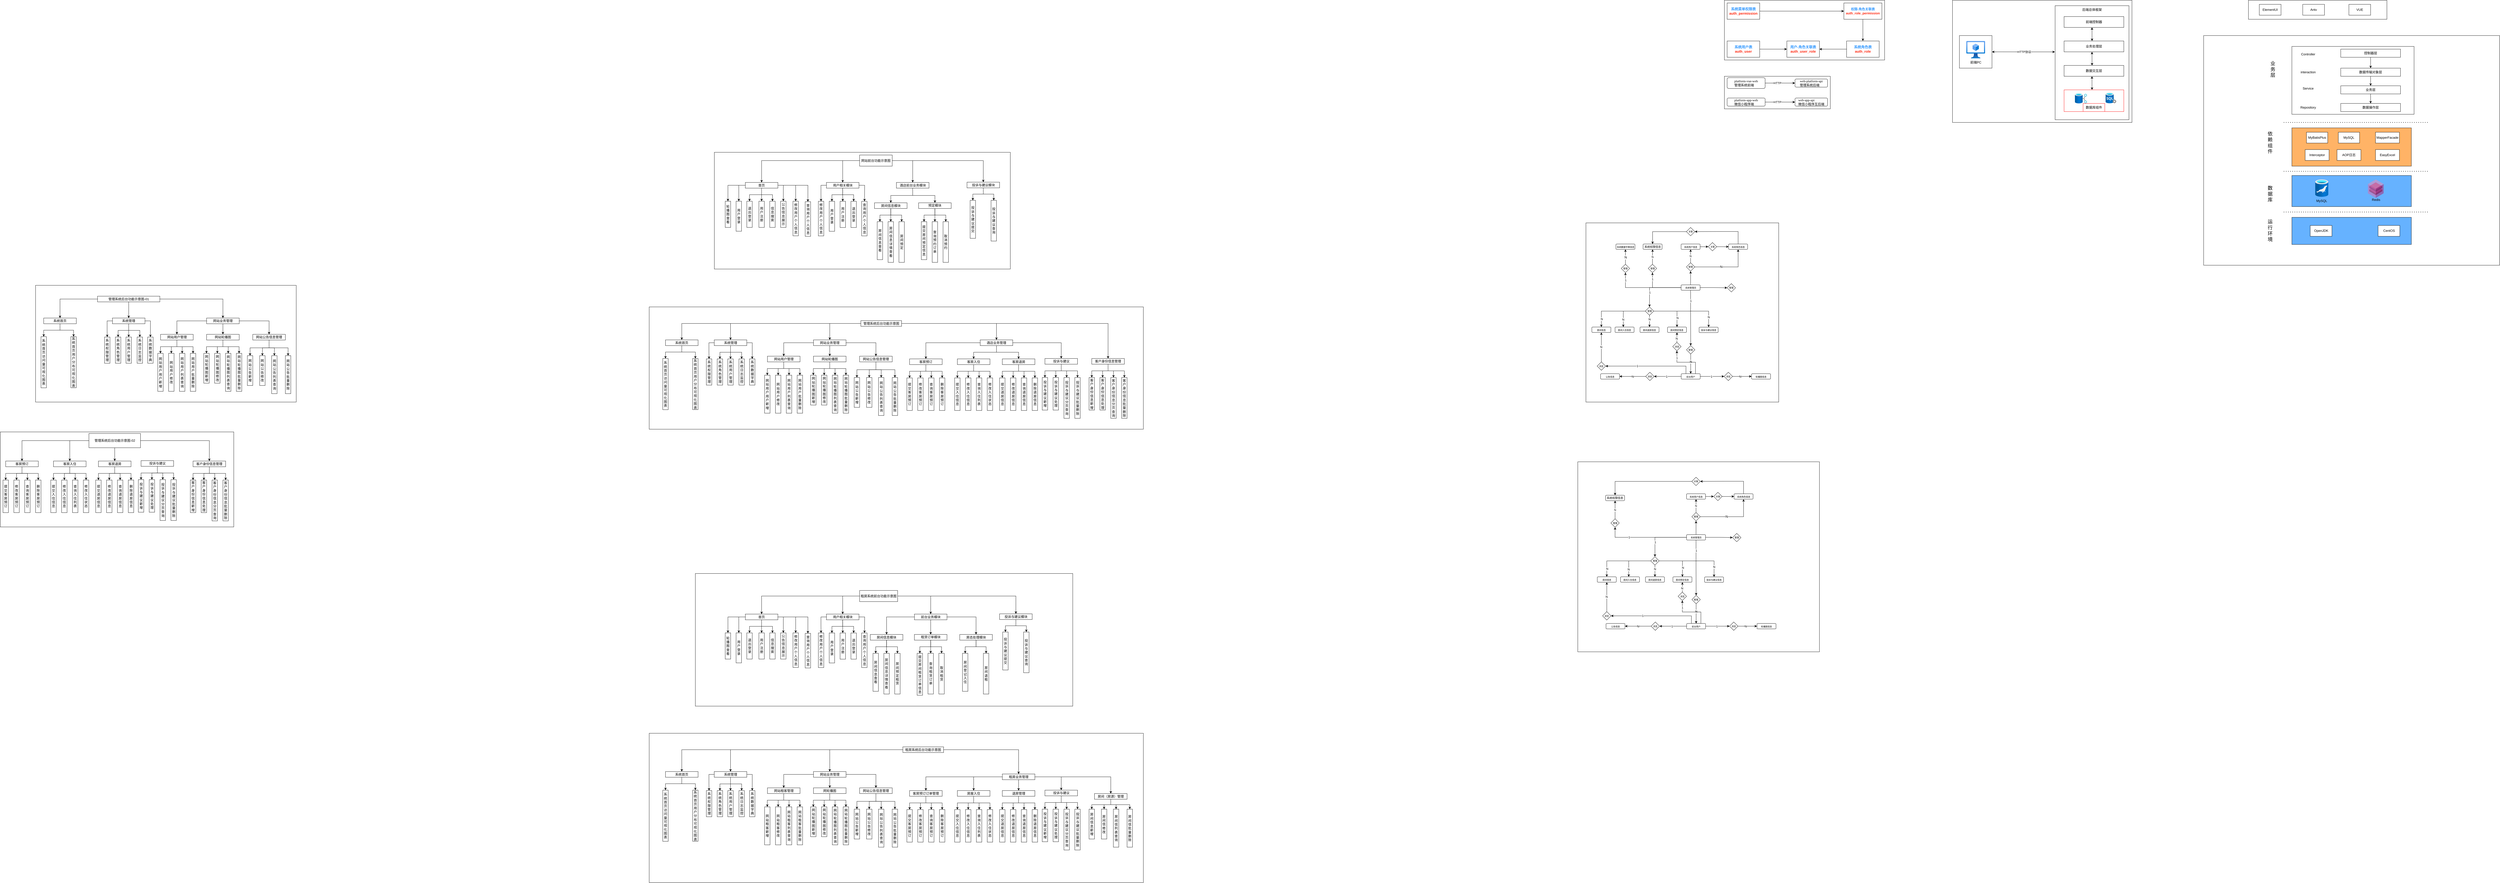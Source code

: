 <mxfile version="22.1.11" type="device">
  <diagram name="第 1 页" id="1FoZadPoAp0wmRMa-kTe">
    <mxGraphModel dx="11547" dy="2624" grid="1" gridSize="10" guides="1" tooltips="1" connect="1" arrows="1" fold="1" page="1" pageScale="1" pageWidth="827" pageHeight="1169" math="0" shadow="0">
      <root>
        <mxCell id="0" />
        <mxCell id="1" parent="0" />
        <mxCell id="eqbBf82cKvJO4OrgZhDW-164" value="" style="rounded=0;whiteSpace=wrap;html=1;" vertex="1" parent="1">
          <mxGeometry x="-7000" y="1990" width="860" height="350" as="geometry" />
        </mxCell>
        <mxCell id="eqbBf82cKvJO4OrgZhDW-163" value="" style="rounded=0;whiteSpace=wrap;html=1;" vertex="1" parent="1">
          <mxGeometry x="-6870" y="1450" width="960" height="430" as="geometry" />
        </mxCell>
        <mxCell id="V9N6lg12eXxXl_RZT9VC-182" value="" style="rounded=0;whiteSpace=wrap;html=1;" parent="1" vertex="1">
          <mxGeometry x="-1190" y="2100" width="890" height="700" as="geometry" />
        </mxCell>
        <mxCell id="6ZfIuOO1zHDBg3JRI0k2-288" value="" style="rounded=0;whiteSpace=wrap;html=1;" parent="1" vertex="1">
          <mxGeometry x="-1160" y="1220" width="710" height="660" as="geometry" />
        </mxCell>
        <mxCell id="u95LcT4x9COM9gtvF7Zc-13" value="" style="rounded=0;whiteSpace=wrap;html=1;" parent="1" vertex="1">
          <mxGeometry x="-4370" y="960" width="1090" height="430" as="geometry" />
        </mxCell>
        <mxCell id="u95LcT4x9COM9gtvF7Zc-12" value="" style="rounded=0;whiteSpace=wrap;html=1;" parent="1" vertex="1">
          <mxGeometry x="-4610" y="1529.52" width="1820" height="450.48" as="geometry" />
        </mxCell>
        <mxCell id="JXP09Z8c88BWSbAWjlCh-22" value="" style="rounded=0;whiteSpace=wrap;html=1;" parent="1" vertex="1">
          <mxGeometry x="-4610" y="3100" width="1820" height="550" as="geometry" />
        </mxCell>
        <mxCell id="JXP09Z8c88BWSbAWjlCh-1" value="" style="rounded=0;whiteSpace=wrap;html=1;" parent="1" vertex="1">
          <mxGeometry x="-4440" y="2511.5" width="1390" height="488.5" as="geometry" />
        </mxCell>
        <mxCell id="sgQTi4na75YAYhmuFQY3-49" value="" style="rounded=0;whiteSpace=wrap;html=1;fontSize=18;fillColor=#FFFFFF;" parent="1" vertex="1">
          <mxGeometry x="1115" y="530" width="1090" height="846" as="geometry" />
        </mxCell>
        <mxCell id="P0V5aMr3lexY-kuDJXic-2" style="edgeStyle=orthogonalEdgeStyle;rounded=0;orthogonalLoop=1;jettySize=auto;html=1;entryX=1;entryY=0.5;entryDx=0;entryDy=0;entryPerimeter=0;strokeWidth=1;fontSize=12;" parent="1" source="P0V5aMr3lexY-kuDJXic-3" target="P0V5aMr3lexY-kuDJXic-33" edge="1">
          <mxGeometry relative="1" as="geometry">
            <Array as="points">
              <mxPoint x="-599.5" y="1251.71" />
              <mxPoint x="-659.5" y="1251.71" />
            </Array>
          </mxGeometry>
        </mxCell>
        <mxCell id="P0V5aMr3lexY-kuDJXic-3" value="&lt;font style=&quot;font-size: 8px;&quot;&gt;系统角色信息&lt;/font&gt;" style="rounded=1;whiteSpace=wrap;html=1;strokeColor=#000000;strokeWidth=1;fontSize=10;" parent="1" vertex="1">
          <mxGeometry x="-634.5" y="1297.71" width="70" height="20" as="geometry" />
        </mxCell>
        <mxCell id="P0V5aMr3lexY-kuDJXic-7" value="系统权限信息" style="rounded=1;whiteSpace=wrap;html=1;strokeColor=#000000;strokeWidth=1;fontSize=10;" parent="1" vertex="1">
          <mxGeometry x="-949.5" y="1297.71" width="70" height="20" as="geometry" />
        </mxCell>
        <mxCell id="P0V5aMr3lexY-kuDJXic-9" value="&lt;font style=&quot;font-size: 8px;&quot;&gt;系统数据字典信息&lt;/font&gt;" style="rounded=1;whiteSpace=wrap;html=1;strokeColor=#000000;strokeWidth=1;fontSize=10;" parent="1" vertex="1">
          <mxGeometry x="-1049.5" y="1297.71" width="70" height="20" as="geometry" />
        </mxCell>
        <mxCell id="P0V5aMr3lexY-kuDJXic-10" style="edgeStyle=orthogonalEdgeStyle;rounded=0;orthogonalLoop=1;jettySize=auto;html=1;fontSize=2;strokeWidth=1;" parent="1" source="P0V5aMr3lexY-kuDJXic-16" target="P0V5aMr3lexY-kuDJXic-27" edge="1">
          <mxGeometry relative="1" as="geometry" />
        </mxCell>
        <mxCell id="-e05ORCboCLRJWFWKMiK-2" style="edgeStyle=orthogonalEdgeStyle;rounded=0;orthogonalLoop=1;jettySize=auto;html=1;" parent="1" source="P0V5aMr3lexY-kuDJXic-16" target="P0V5aMr3lexY-kuDJXic-29" edge="1">
          <mxGeometry relative="1" as="geometry" />
        </mxCell>
        <mxCell id="-e05ORCboCLRJWFWKMiK-4" value="1" style="edgeLabel;html=1;align=center;verticalAlign=middle;resizable=0;points=[];" parent="-e05ORCboCLRJWFWKMiK-2" vertex="1" connectable="0">
          <mxGeometry x="0.737" relative="1" as="geometry">
            <mxPoint y="3" as="offset" />
          </mxGeometry>
        </mxCell>
        <mxCell id="6ZfIuOO1zHDBg3JRI0k2-222" style="edgeStyle=orthogonalEdgeStyle;rounded=0;orthogonalLoop=1;jettySize=auto;html=1;entryX=0;entryY=0.5;entryDx=0;entryDy=0;entryPerimeter=0;" parent="1" source="P0V5aMr3lexY-kuDJXic-16" target="6ZfIuOO1zHDBg3JRI0k2-241" edge="1">
          <mxGeometry relative="1" as="geometry">
            <mxPoint x="-695.33" y="1458.23" as="targetPoint" />
          </mxGeometry>
        </mxCell>
        <mxCell id="6ZfIuOO1zHDBg3JRI0k2-246" style="edgeStyle=orthogonalEdgeStyle;rounded=0;orthogonalLoop=1;jettySize=auto;html=1;" parent="1" source="P0V5aMr3lexY-kuDJXic-16" target="6ZfIuOO1zHDBg3JRI0k2-245" edge="1">
          <mxGeometry relative="1" as="geometry" />
        </mxCell>
        <mxCell id="6ZfIuOO1zHDBg3JRI0k2-263" value="1" style="edgeLabel;html=1;align=center;verticalAlign=middle;resizable=0;points=[];" parent="6ZfIuOO1zHDBg3JRI0k2-246" vertex="1" connectable="0">
          <mxGeometry x="0.426" y="1" relative="1" as="geometry">
            <mxPoint as="offset" />
          </mxGeometry>
        </mxCell>
        <mxCell id="6ZfIuOO1zHDBg3JRI0k2-266" style="edgeStyle=orthogonalEdgeStyle;rounded=0;orthogonalLoop=1;jettySize=auto;html=1;" parent="1" source="P0V5aMr3lexY-kuDJXic-16" target="6ZfIuOO1zHDBg3JRI0k2-265" edge="1">
          <mxGeometry relative="1" as="geometry" />
        </mxCell>
        <mxCell id="6ZfIuOO1zHDBg3JRI0k2-267" value="1" style="edgeLabel;html=1;align=center;verticalAlign=middle;resizable=0;points=[];" parent="6ZfIuOO1zHDBg3JRI0k2-266" vertex="1" connectable="0">
          <mxGeometry x="-0.618" relative="1" as="geometry">
            <mxPoint as="offset" />
          </mxGeometry>
        </mxCell>
        <mxCell id="P0V5aMr3lexY-kuDJXic-16" value="&lt;font style=&quot;font-size: 8px;&quot;&gt;系统管理员&lt;/font&gt;" style="rounded=1;whiteSpace=wrap;html=1;strokeColor=#000000;strokeWidth=1;fontSize=10;" parent="1" vertex="1">
          <mxGeometry x="-809.5" y="1448.23" width="70" height="20" as="geometry" />
        </mxCell>
        <mxCell id="P0V5aMr3lexY-kuDJXic-17" style="edgeStyle=orthogonalEdgeStyle;rounded=0;orthogonalLoop=1;jettySize=auto;html=1;strokeWidth=1;fontSize=12;" parent="1" source="P0V5aMr3lexY-kuDJXic-22" target="P0V5aMr3lexY-kuDJXic-31" edge="1">
          <mxGeometry relative="1" as="geometry" />
        </mxCell>
        <mxCell id="P0V5aMr3lexY-kuDJXic-22" value="&lt;font style=&quot;font-size: 8px;&quot;&gt;系统用户信息&lt;/font&gt;" style="rounded=1;whiteSpace=wrap;html=1;strokeColor=#000000;strokeWidth=1;fontSize=10;" parent="1" vertex="1">
          <mxGeometry x="-809.5" y="1297.71" width="70" height="20" as="geometry" />
        </mxCell>
        <mxCell id="P0V5aMr3lexY-kuDJXic-23" style="edgeStyle=orthogonalEdgeStyle;rounded=0;orthogonalLoop=1;jettySize=auto;html=1;entryX=0.5;entryY=1;entryDx=0;entryDy=0;fontSize=2;" parent="1" source="P0V5aMr3lexY-kuDJXic-27" target="P0V5aMr3lexY-kuDJXic-22" edge="1">
          <mxGeometry relative="1" as="geometry" />
        </mxCell>
        <mxCell id="P0V5aMr3lexY-kuDJXic-24" value="N" style="edgeLabel;html=1;align=center;verticalAlign=middle;resizable=0;points=[];fontSize=10;" parent="P0V5aMr3lexY-kuDJXic-23" vertex="1" connectable="0">
          <mxGeometry x="0.012" y="1" relative="1" as="geometry">
            <mxPoint as="offset" />
          </mxGeometry>
        </mxCell>
        <mxCell id="P0V5aMr3lexY-kuDJXic-25" style="edgeStyle=orthogonalEdgeStyle;rounded=0;orthogonalLoop=1;jettySize=auto;html=1;strokeWidth=1;fontSize=12;entryX=0.5;entryY=1;entryDx=0;entryDy=0;" parent="1" source="P0V5aMr3lexY-kuDJXic-27" target="P0V5aMr3lexY-kuDJXic-3" edge="1">
          <mxGeometry relative="1" as="geometry">
            <mxPoint x="-619.5" y="1382.21" as="targetPoint" />
          </mxGeometry>
        </mxCell>
        <mxCell id="P0V5aMr3lexY-kuDJXic-26" value="N" style="edgeLabel;html=1;align=center;verticalAlign=middle;resizable=0;points=[];fontSize=12;" parent="P0V5aMr3lexY-kuDJXic-25" vertex="1" connectable="0">
          <mxGeometry x="-0.14" y="2" relative="1" as="geometry">
            <mxPoint y="2" as="offset" />
          </mxGeometry>
        </mxCell>
        <mxCell id="P0V5aMr3lexY-kuDJXic-27" value="管理" style="strokeWidth=1;html=1;shape=mxgraph.flowchart.decision;whiteSpace=wrap;strokeColor=#000000;fontSize=8;" parent="1" vertex="1">
          <mxGeometry x="-790" y="1366.71" width="31" height="31" as="geometry" />
        </mxCell>
        <mxCell id="P0V5aMr3lexY-kuDJXic-28" value="N" style="edgeStyle=orthogonalEdgeStyle;rounded=0;orthogonalLoop=1;jettySize=auto;html=1;entryX=0.5;entryY=1;entryDx=0;entryDy=0;strokeWidth=1;fontSize=10;" parent="1" source="P0V5aMr3lexY-kuDJXic-29" target="P0V5aMr3lexY-kuDJXic-7" edge="1">
          <mxGeometry relative="1" as="geometry" />
        </mxCell>
        <mxCell id="P0V5aMr3lexY-kuDJXic-29" value="管理" style="strokeWidth=1;html=1;shape=mxgraph.flowchart.decision;whiteSpace=wrap;strokeColor=#000000;fontSize=8;" parent="1" vertex="1">
          <mxGeometry x="-930.5" y="1372.21" width="31" height="31" as="geometry" />
        </mxCell>
        <mxCell id="P0V5aMr3lexY-kuDJXic-30" style="edgeStyle=orthogonalEdgeStyle;rounded=0;orthogonalLoop=1;jettySize=auto;html=1;strokeWidth=1;fontSize=12;" parent="1" source="P0V5aMr3lexY-kuDJXic-31" target="P0V5aMr3lexY-kuDJXic-3" edge="1">
          <mxGeometry relative="1" as="geometry">
            <Array as="points">
              <mxPoint x="-629.5" y="1307.71" />
            </Array>
          </mxGeometry>
        </mxCell>
        <mxCell id="P0V5aMr3lexY-kuDJXic-31" value="关联" style="strokeWidth=1;html=1;shape=mxgraph.flowchart.decision;whiteSpace=wrap;strokeColor=#000000;fontSize=8;" parent="1" vertex="1">
          <mxGeometry x="-709.5" y="1292.21" width="31" height="31" as="geometry" />
        </mxCell>
        <mxCell id="P0V5aMr3lexY-kuDJXic-32" style="edgeStyle=orthogonalEdgeStyle;rounded=0;orthogonalLoop=1;jettySize=auto;html=1;strokeWidth=1;fontSize=12;" parent="1" source="P0V5aMr3lexY-kuDJXic-33" target="P0V5aMr3lexY-kuDJXic-7" edge="1">
          <mxGeometry relative="1" as="geometry" />
        </mxCell>
        <mxCell id="P0V5aMr3lexY-kuDJXic-33" value="关联" style="strokeWidth=1;html=1;shape=mxgraph.flowchart.decision;whiteSpace=wrap;strokeColor=#000000;fontSize=8;" parent="1" vertex="1">
          <mxGeometry x="-790" y="1236.71" width="31" height="31" as="geometry" />
        </mxCell>
        <mxCell id="P0V5aMr3lexY-kuDJXic-34" style="edgeStyle=orthogonalEdgeStyle;rounded=0;orthogonalLoop=1;jettySize=auto;html=1;entryX=0.5;entryY=1;entryDx=0;entryDy=0;strokeWidth=1;fontSize=12;" parent="1" source="P0V5aMr3lexY-kuDJXic-36" target="P0V5aMr3lexY-kuDJXic-9" edge="1">
          <mxGeometry relative="1" as="geometry" />
        </mxCell>
        <mxCell id="P0V5aMr3lexY-kuDJXic-35" value="N" style="edgeLabel;html=1;align=center;verticalAlign=middle;resizable=0;points=[];fontSize=12;" parent="P0V5aMr3lexY-kuDJXic-34" vertex="1" connectable="0">
          <mxGeometry x="-0.07" relative="1" as="geometry">
            <mxPoint as="offset" />
          </mxGeometry>
        </mxCell>
        <mxCell id="P0V5aMr3lexY-kuDJXic-36" value="管理" style="strokeWidth=1;html=1;shape=mxgraph.flowchart.decision;whiteSpace=wrap;strokeColor=#000000;fontSize=8;" parent="1" vertex="1">
          <mxGeometry x="-1030" y="1372.21" width="31" height="31" as="geometry" />
        </mxCell>
        <mxCell id="mtZyjJxCeyzm-5B2uEqX-1" value="" style="rounded=0;whiteSpace=wrap;html=1;strokeColor=#000000;" parent="1" vertex="1">
          <mxGeometry x="190" y="400" width="661" height="450" as="geometry" />
        </mxCell>
        <mxCell id="mtZyjJxCeyzm-5B2uEqX-2" value="" style="rounded=0;whiteSpace=wrap;html=1;" parent="1" vertex="1">
          <mxGeometry x="568" y="420" width="272" height="420" as="geometry" />
        </mxCell>
        <mxCell id="mtZyjJxCeyzm-5B2uEqX-3" value="" style="rounded=0;whiteSpace=wrap;html=1;" parent="1" vertex="1">
          <mxGeometry x="215.5" y="530" width="120" height="120" as="geometry" />
        </mxCell>
        <mxCell id="mtZyjJxCeyzm-5B2uEqX-4" value="前端控制器" style="rounded=0;whiteSpace=wrap;html=1;" parent="1" vertex="1">
          <mxGeometry x="601" y="460" width="220" height="40" as="geometry" />
        </mxCell>
        <mxCell id="mtZyjJxCeyzm-5B2uEqX-5" value="业务处理层" style="rounded=0;whiteSpace=wrap;html=1;" parent="1" vertex="1">
          <mxGeometry x="601" y="550" width="220" height="40" as="geometry" />
        </mxCell>
        <mxCell id="mtZyjJxCeyzm-5B2uEqX-6" value="数据交互层" style="rounded=0;whiteSpace=wrap;html=1;" parent="1" vertex="1">
          <mxGeometry x="601" y="640" width="220" height="40" as="geometry" />
        </mxCell>
        <mxCell id="mtZyjJxCeyzm-5B2uEqX-7" value="" style="endArrow=classic;startArrow=classic;html=1;rounded=0;" parent="1" edge="1">
          <mxGeometry width="50" height="50" relative="1" as="geometry">
            <mxPoint x="704" y="640" as="sourcePoint" />
            <mxPoint x="703.81" y="590" as="targetPoint" />
            <Array as="points" />
          </mxGeometry>
        </mxCell>
        <mxCell id="mtZyjJxCeyzm-5B2uEqX-8" value="" style="endArrow=classic;startArrow=classic;html=1;rounded=0;" parent="1" edge="1">
          <mxGeometry width="50" height="50" relative="1" as="geometry">
            <mxPoint x="704" y="550" as="sourcePoint" />
            <mxPoint x="703.81" y="500" as="targetPoint" />
            <Array as="points" />
          </mxGeometry>
        </mxCell>
        <mxCell id="mtZyjJxCeyzm-5B2uEqX-9" value="后端总体框架" style="text;html=1;strokeColor=none;fillColor=none;align=center;verticalAlign=middle;whiteSpace=wrap;rounded=0;" parent="1" vertex="1">
          <mxGeometry x="664" y="420" width="80" height="30" as="geometry" />
        </mxCell>
        <mxCell id="mtZyjJxCeyzm-5B2uEqX-10" value="" style="group" parent="1" vertex="1" connectable="0">
          <mxGeometry x="601" y="730" width="220" height="80" as="geometry" />
        </mxCell>
        <mxCell id="mtZyjJxCeyzm-5B2uEqX-11" value="" style="rounded=0;whiteSpace=wrap;html=1;strokeColor=#FF0000;" parent="mtZyjJxCeyzm-5B2uEqX-10" vertex="1">
          <mxGeometry width="220" height="80" as="geometry" />
        </mxCell>
        <mxCell id="mtZyjJxCeyzm-5B2uEqX-12" value="" style="aspect=fixed;html=1;points=[];align=center;image;fontSize=12;image=img/lib/azure2/storage/Data_Shares.svg;strokeColor=#FF0000;" parent="mtZyjJxCeyzm-5B2uEqX-10" vertex="1">
          <mxGeometry x="40" y="12.19" width="44" height="37.81" as="geometry" />
        </mxCell>
        <mxCell id="mtZyjJxCeyzm-5B2uEqX-13" value="" style="aspect=fixed;html=1;points=[];align=center;image;fontSize=12;image=img/lib/azure2/databases/SQL_Server.svg;strokeColor=#FF0000;" parent="mtZyjJxCeyzm-5B2uEqX-10" vertex="1">
          <mxGeometry x="153" y="10" width="40" height="40" as="geometry" />
        </mxCell>
        <mxCell id="mtZyjJxCeyzm-5B2uEqX-14" value="数据库组件" style="text;html=1;strokeColor=#FF0000;fillColor=none;align=center;verticalAlign=middle;whiteSpace=wrap;rounded=0;" parent="mtZyjJxCeyzm-5B2uEqX-10" vertex="1">
          <mxGeometry x="70" y="50" width="80" height="30" as="geometry" />
        </mxCell>
        <mxCell id="mtZyjJxCeyzm-5B2uEqX-15" value="" style="endArrow=classic;startArrow=classic;html=1;rounded=0;" parent="1" edge="1">
          <mxGeometry width="50" height="50" relative="1" as="geometry">
            <mxPoint x="703.91" y="730" as="sourcePoint" />
            <mxPoint x="703.72" y="680" as="targetPoint" />
            <Array as="points" />
          </mxGeometry>
        </mxCell>
        <mxCell id="mtZyjJxCeyzm-5B2uEqX-16" value="" style="group" parent="1" vertex="1" connectable="0">
          <mxGeometry x="241" y="550" width="69" height="94" as="geometry" />
        </mxCell>
        <mxCell id="mtZyjJxCeyzm-5B2uEqX-17" value="" style="aspect=fixed;html=1;points=[];align=center;image;fontSize=12;image=img/lib/azure2/compute/Virtual_Machines_Classic.svg;" parent="mtZyjJxCeyzm-5B2uEqX-16" vertex="1">
          <mxGeometry width="69" height="64" as="geometry" />
        </mxCell>
        <mxCell id="mtZyjJxCeyzm-5B2uEqX-18" value="前端PC" style="text;html=1;strokeColor=none;fillColor=none;align=center;verticalAlign=middle;whiteSpace=wrap;rounded=0;" parent="mtZyjJxCeyzm-5B2uEqX-16" vertex="1">
          <mxGeometry x="4.5" y="64" width="60" height="30" as="geometry" />
        </mxCell>
        <mxCell id="mtZyjJxCeyzm-5B2uEqX-19" value="" style="endArrow=classic;startArrow=classic;html=1;rounded=0;exitX=-0.003;exitY=0.405;exitDx=0;exitDy=0;exitPerimeter=0;" parent="1" source="mtZyjJxCeyzm-5B2uEqX-2" target="mtZyjJxCeyzm-5B2uEqX-3" edge="1">
          <mxGeometry width="50" height="50" relative="1" as="geometry">
            <mxPoint x="481.19" y="600.0" as="sourcePoint" />
            <mxPoint x="481" y="550.0" as="targetPoint" />
            <Array as="points" />
          </mxGeometry>
        </mxCell>
        <mxCell id="mtZyjJxCeyzm-5B2uEqX-20" value="HTTP协议" style="edgeLabel;html=1;align=center;verticalAlign=middle;resizable=0;points=[];" parent="mtZyjJxCeyzm-5B2uEqX-19" vertex="1" connectable="0">
          <mxGeometry x="-0.022" y="-3" relative="1" as="geometry">
            <mxPoint y="3" as="offset" />
          </mxGeometry>
        </mxCell>
        <mxCell id="sgQTi4na75YAYhmuFQY3-1" value="" style="rounded=0;whiteSpace=wrap;html=1;" parent="1" vertex="1">
          <mxGeometry x="1280" y="400" width="510" height="70" as="geometry" />
        </mxCell>
        <mxCell id="sgQTi4na75YAYhmuFQY3-2" value="ElementUI" style="rounded=0;whiteSpace=wrap;html=1;" parent="1" vertex="1">
          <mxGeometry x="1320" y="415" width="80" height="40" as="geometry" />
        </mxCell>
        <mxCell id="sgQTi4na75YAYhmuFQY3-3" value="Antv" style="rounded=0;whiteSpace=wrap;html=1;" parent="1" vertex="1">
          <mxGeometry x="1480" y="415" width="80" height="40" as="geometry" />
        </mxCell>
        <mxCell id="sgQTi4na75YAYhmuFQY3-4" value="VUE" style="rounded=0;whiteSpace=wrap;html=1;" parent="1" vertex="1">
          <mxGeometry x="1650" y="415" width="80" height="40" as="geometry" />
        </mxCell>
        <mxCell id="sgQTi4na75YAYhmuFQY3-26" value="" style="group" parent="1" vertex="1" connectable="0">
          <mxGeometry x="1440" y="870" width="440" height="141" as="geometry" />
        </mxCell>
        <mxCell id="sgQTi4na75YAYhmuFQY3-25" value="" style="rounded=0;whiteSpace=wrap;html=1;fillColor=#FFB366;" parent="sgQTi4na75YAYhmuFQY3-26" vertex="1">
          <mxGeometry width="440" height="141" as="geometry" />
        </mxCell>
        <mxCell id="sgQTi4na75YAYhmuFQY3-19" value="MyBatisPlus" style="rounded=0;whiteSpace=wrap;html=1;" parent="sgQTi4na75YAYhmuFQY3-26" vertex="1">
          <mxGeometry x="53.778" y="16.02" width="78.222" height="40" as="geometry" />
        </mxCell>
        <mxCell id="sgQTi4na75YAYhmuFQY3-20" value="MySQL" style="rounded=0;whiteSpace=wrap;html=1;" parent="sgQTi4na75YAYhmuFQY3-26" vertex="1">
          <mxGeometry x="171.111" y="16.02" width="78.222" height="40" as="geometry" />
        </mxCell>
        <mxCell id="sgQTi4na75YAYhmuFQY3-21" value="MapperFacade" style="rounded=0;whiteSpace=wrap;html=1;" parent="sgQTi4na75YAYhmuFQY3-26" vertex="1">
          <mxGeometry x="308" y="16.02" width="88" height="40" as="geometry" />
        </mxCell>
        <mxCell id="sgQTi4na75YAYhmuFQY3-22" value="Interceptor" style="rounded=0;whiteSpace=wrap;html=1;" parent="sgQTi4na75YAYhmuFQY3-26" vertex="1">
          <mxGeometry x="48.889" y="80" width="88" height="40" as="geometry" />
        </mxCell>
        <mxCell id="sgQTi4na75YAYhmuFQY3-23" value="AOP日志" style="rounded=0;whiteSpace=wrap;html=1;" parent="sgQTi4na75YAYhmuFQY3-26" vertex="1">
          <mxGeometry x="166.222" y="80" width="88" height="40" as="geometry" />
        </mxCell>
        <mxCell id="sgQTi4na75YAYhmuFQY3-24" value="EasyExcel" style="rounded=0;whiteSpace=wrap;html=1;" parent="sgQTi4na75YAYhmuFQY3-26" vertex="1">
          <mxGeometry x="308" y="80" width="88" height="40" as="geometry" />
        </mxCell>
        <mxCell id="sgQTi4na75YAYhmuFQY3-28" value="" style="group" parent="1" vertex="1" connectable="0">
          <mxGeometry x="1440" y="570" width="450" height="250" as="geometry" />
        </mxCell>
        <mxCell id="sgQTi4na75YAYhmuFQY3-27" value="" style="rounded=0;whiteSpace=wrap;html=1;fillColor=#FFFFFF;" parent="sgQTi4na75YAYhmuFQY3-28" vertex="1">
          <mxGeometry width="450" height="250" as="geometry" />
        </mxCell>
        <mxCell id="sgQTi4na75YAYhmuFQY3-18" value="" style="group" parent="sgQTi4na75YAYhmuFQY3-28" vertex="1" connectable="0">
          <mxGeometry x="30" y="10" width="370" height="230" as="geometry" />
        </mxCell>
        <mxCell id="sgQTi4na75YAYhmuFQY3-6" value="控制器层" style="rounded=0;whiteSpace=wrap;html=1;" parent="sgQTi4na75YAYhmuFQY3-18" vertex="1">
          <mxGeometry x="150" width="220" height="30" as="geometry" />
        </mxCell>
        <mxCell id="sgQTi4na75YAYhmuFQY3-7" value="数据传输对象层" style="rounded=0;whiteSpace=wrap;html=1;" parent="sgQTi4na75YAYhmuFQY3-18" vertex="1">
          <mxGeometry x="150" y="70" width="220" height="30" as="geometry" />
        </mxCell>
        <mxCell id="sgQTi4na75YAYhmuFQY3-11" style="edgeStyle=orthogonalEdgeStyle;rounded=0;orthogonalLoop=1;jettySize=auto;html=1;" parent="sgQTi4na75YAYhmuFQY3-18" source="sgQTi4na75YAYhmuFQY3-6" target="sgQTi4na75YAYhmuFQY3-7" edge="1">
          <mxGeometry relative="1" as="geometry" />
        </mxCell>
        <mxCell id="sgQTi4na75YAYhmuFQY3-8" value="数据操作层" style="rounded=0;whiteSpace=wrap;html=1;" parent="sgQTi4na75YAYhmuFQY3-18" vertex="1">
          <mxGeometry x="150" y="200" width="220" height="30" as="geometry" />
        </mxCell>
        <mxCell id="sgQTi4na75YAYhmuFQY3-13" style="edgeStyle=orthogonalEdgeStyle;rounded=0;orthogonalLoop=1;jettySize=auto;html=1;" parent="sgQTi4na75YAYhmuFQY3-18" source="sgQTi4na75YAYhmuFQY3-9" target="sgQTi4na75YAYhmuFQY3-8" edge="1">
          <mxGeometry relative="1" as="geometry" />
        </mxCell>
        <mxCell id="sgQTi4na75YAYhmuFQY3-9" value="业务层" style="rounded=0;whiteSpace=wrap;html=1;" parent="sgQTi4na75YAYhmuFQY3-18" vertex="1">
          <mxGeometry x="150" y="135" width="220" height="30" as="geometry" />
        </mxCell>
        <mxCell id="sgQTi4na75YAYhmuFQY3-12" style="edgeStyle=orthogonalEdgeStyle;rounded=0;orthogonalLoop=1;jettySize=auto;html=1;" parent="sgQTi4na75YAYhmuFQY3-18" source="sgQTi4na75YAYhmuFQY3-7" target="sgQTi4na75YAYhmuFQY3-9" edge="1">
          <mxGeometry relative="1" as="geometry" />
        </mxCell>
        <mxCell id="sgQTi4na75YAYhmuFQY3-14" value="Controller" style="text;html=1;strokeColor=none;fillColor=none;align=center;verticalAlign=middle;whiteSpace=wrap;rounded=0;" parent="sgQTi4na75YAYhmuFQY3-18" vertex="1">
          <mxGeometry y="4" width="60" height="30" as="geometry" />
        </mxCell>
        <mxCell id="sgQTi4na75YAYhmuFQY3-15" value="interaction" style="text;html=1;strokeColor=none;fillColor=none;align=center;verticalAlign=middle;whiteSpace=wrap;rounded=0;" parent="sgQTi4na75YAYhmuFQY3-18" vertex="1">
          <mxGeometry y="70" width="60" height="30" as="geometry" />
        </mxCell>
        <mxCell id="sgQTi4na75YAYhmuFQY3-16" value="Service" style="text;html=1;strokeColor=none;fillColor=none;align=center;verticalAlign=middle;whiteSpace=wrap;rounded=0;" parent="sgQTi4na75YAYhmuFQY3-18" vertex="1">
          <mxGeometry y="130" width="60" height="30" as="geometry" />
        </mxCell>
        <mxCell id="sgQTi4na75YAYhmuFQY3-17" value="Repository" style="text;html=1;strokeColor=none;fillColor=none;align=center;verticalAlign=middle;whiteSpace=wrap;rounded=0;" parent="sgQTi4na75YAYhmuFQY3-18" vertex="1">
          <mxGeometry y="200" width="60" height="30" as="geometry" />
        </mxCell>
        <mxCell id="sgQTi4na75YAYhmuFQY3-29" value="" style="endArrow=none;dashed=1;html=1;dashPattern=1 3;strokeWidth=2;rounded=0;" parent="1" edge="1">
          <mxGeometry width="50" height="50" relative="1" as="geometry">
            <mxPoint x="1410" y="1030" as="sourcePoint" />
            <mxPoint x="1940" y="1030" as="targetPoint" />
          </mxGeometry>
        </mxCell>
        <mxCell id="sgQTi4na75YAYhmuFQY3-30" value="" style="endArrow=none;dashed=1;html=1;dashPattern=1 3;strokeWidth=2;rounded=0;" parent="1" edge="1">
          <mxGeometry width="50" height="50" relative="1" as="geometry">
            <mxPoint x="1410" y="850" as="sourcePoint" />
            <mxPoint x="1940" y="850" as="targetPoint" />
          </mxGeometry>
        </mxCell>
        <mxCell id="sgQTi4na75YAYhmuFQY3-39" value="" style="group" parent="1" vertex="1" connectable="0">
          <mxGeometry x="1440" y="1045.5" width="440" height="114.5" as="geometry" />
        </mxCell>
        <mxCell id="sgQTi4na75YAYhmuFQY3-32" value="" style="rounded=0;whiteSpace=wrap;html=1;fillColor=#66B2FF;" parent="sgQTi4na75YAYhmuFQY3-39" vertex="1">
          <mxGeometry width="440" height="114.5" as="geometry" />
        </mxCell>
        <mxCell id="sgQTi4na75YAYhmuFQY3-35" value="" style="group" parent="sgQTi4na75YAYhmuFQY3-39" vertex="1" connectable="0">
          <mxGeometry x="80" y="14.5" width="60" height="94" as="geometry" />
        </mxCell>
        <mxCell id="sgQTi4na75YAYhmuFQY3-33" value="" style="aspect=fixed;html=1;points=[];align=center;image;fontSize=12;image=img/lib/azure2/databases/Azure_Database_MariaDB_Server.svg;fillColor=#FFFFFF;" parent="sgQTi4na75YAYhmuFQY3-35" vertex="1">
          <mxGeometry x="6" width="48" height="64" as="geometry" />
        </mxCell>
        <mxCell id="sgQTi4na75YAYhmuFQY3-34" value="MySQL" style="text;html=1;strokeColor=none;fillColor=none;align=center;verticalAlign=middle;whiteSpace=wrap;rounded=0;" parent="sgQTi4na75YAYhmuFQY3-35" vertex="1">
          <mxGeometry y="64" width="60" height="30" as="geometry" />
        </mxCell>
        <mxCell id="sgQTi4na75YAYhmuFQY3-38" value="" style="group" parent="sgQTi4na75YAYhmuFQY3-39" vertex="1" connectable="0">
          <mxGeometry x="280" y="14.5" width="60" height="90" as="geometry" />
        </mxCell>
        <mxCell id="sgQTi4na75YAYhmuFQY3-36" value="" style="aspect=fixed;html=1;points=[];align=center;image;fontSize=12;image=img/lib/azure2/other/Reserved_Capacity_Groups.svg;fillColor=#FFFFFF;" parent="sgQTi4na75YAYhmuFQY3-38" vertex="1">
          <mxGeometry width="58.0" height="68" as="geometry" />
        </mxCell>
        <mxCell id="sgQTi4na75YAYhmuFQY3-37" value="Redis" style="text;html=1;strokeColor=none;fillColor=none;align=center;verticalAlign=middle;whiteSpace=wrap;rounded=0;" parent="sgQTi4na75YAYhmuFQY3-38" vertex="1">
          <mxGeometry y="60" width="60" height="30" as="geometry" />
        </mxCell>
        <mxCell id="sgQTi4na75YAYhmuFQY3-40" value="" style="endArrow=none;dashed=1;html=1;dashPattern=1 3;strokeWidth=2;rounded=0;" parent="1" edge="1">
          <mxGeometry width="50" height="50" relative="1" as="geometry">
            <mxPoint x="1410" y="1180" as="sourcePoint" />
            <mxPoint x="1940" y="1180" as="targetPoint" />
          </mxGeometry>
        </mxCell>
        <mxCell id="sgQTi4na75YAYhmuFQY3-41" value="" style="rounded=0;whiteSpace=wrap;html=1;fillColor=#66B2FF;" parent="1" vertex="1">
          <mxGeometry x="1440" y="1199.48" width="440" height="100" as="geometry" />
        </mxCell>
        <mxCell id="sgQTi4na75YAYhmuFQY3-42" value="OpenJDK" style="rounded=0;whiteSpace=wrap;html=1;fillColor=#FFFFFF;" parent="1" vertex="1">
          <mxGeometry x="1507.5" y="1229.48" width="80" height="40" as="geometry" />
        </mxCell>
        <mxCell id="sgQTi4na75YAYhmuFQY3-43" value="CentOS" style="rounded=0;whiteSpace=wrap;html=1;fillColor=#FFFFFF;" parent="1" vertex="1">
          <mxGeometry x="1757.5" y="1229.48" width="80" height="40" as="geometry" />
        </mxCell>
        <mxCell id="sgQTi4na75YAYhmuFQY3-45" value="&lt;font style=&quot;font-size: 18px;&quot;&gt;业务层&lt;/font&gt;" style="text;html=1;strokeColor=none;fillColor=none;align=center;verticalAlign=middle;whiteSpace=wrap;rounded=0;" parent="1" vertex="1">
          <mxGeometry x="1360" y="600" width="20" height="110" as="geometry" />
        </mxCell>
        <mxCell id="sgQTi4na75YAYhmuFQY3-46" value="&lt;font style=&quot;font-size: 18px;&quot;&gt;依赖组件&lt;/font&gt;" style="text;html=1;strokeColor=none;fillColor=none;align=center;verticalAlign=middle;whiteSpace=wrap;rounded=0;" parent="1" vertex="1">
          <mxGeometry x="1350" y="870" width="20" height="110" as="geometry" />
        </mxCell>
        <mxCell id="sgQTi4na75YAYhmuFQY3-47" value="&lt;font style=&quot;font-size: 18px;&quot;&gt;数据库&lt;/font&gt;" style="text;html=1;strokeColor=none;fillColor=none;align=center;verticalAlign=middle;whiteSpace=wrap;rounded=0;" parent="1" vertex="1">
          <mxGeometry x="1350" y="1059" width="20" height="110" as="geometry" />
        </mxCell>
        <mxCell id="sgQTi4na75YAYhmuFQY3-48" value="&lt;font style=&quot;font-size: 18px;&quot;&gt;运行环境&lt;/font&gt;" style="text;html=1;strokeColor=none;fillColor=none;align=center;verticalAlign=middle;whiteSpace=wrap;rounded=0;" parent="1" vertex="1">
          <mxGeometry x="1350" y="1194.48" width="20" height="110" as="geometry" />
        </mxCell>
        <mxCell id="VHTy3jxnrl4PZFexG3nE-1" value="" style="rounded=0;whiteSpace=wrap;html=1;fontSize=13;fontColor=#3399FF;strokeColor=#000000;strokeWidth=1;" parent="1" vertex="1">
          <mxGeometry x="-650" y="400" width="590" height="220" as="geometry" />
        </mxCell>
        <mxCell id="VHTy3jxnrl4PZFexG3nE-2" style="edgeStyle=orthogonalEdgeStyle;rounded=0;orthogonalLoop=1;jettySize=auto;html=1;entryX=0;entryY=0.5;entryDx=0;entryDy=0;fontColor=#FF270F;strokeColor=#000000;strokeWidth=1;" parent="1" source="VHTy3jxnrl4PZFexG3nE-3" target="VHTy3jxnrl4PZFexG3nE-6" edge="1">
          <mxGeometry relative="1" as="geometry" />
        </mxCell>
        <mxCell id="VHTy3jxnrl4PZFexG3nE-3" value="&lt;b style=&quot;font-size: 13px&quot;&gt;&lt;font color=&quot;#3399ff&quot; style=&quot;font-size: 13px&quot;&gt;系统用户表&lt;/font&gt;&lt;br&gt;&lt;font color=&quot;#ff270f&quot; style=&quot;font-size: 13px&quot;&gt;auth_user&lt;/font&gt;&lt;/b&gt;" style="rounded=0;whiteSpace=wrap;html=1;strokeColor=#000000;strokeWidth=1;" parent="1" vertex="1">
          <mxGeometry x="-640" y="550" width="120" height="60" as="geometry" />
        </mxCell>
        <mxCell id="VHTy3jxnrl4PZFexG3nE-4" style="edgeStyle=orthogonalEdgeStyle;rounded=0;orthogonalLoop=1;jettySize=auto;html=1;entryX=1;entryY=0.5;entryDx=0;entryDy=0;fontColor=#FF270F;strokeColor=#000000;strokeWidth=1;" parent="1" source="VHTy3jxnrl4PZFexG3nE-5" target="VHTy3jxnrl4PZFexG3nE-6" edge="1">
          <mxGeometry relative="1" as="geometry" />
        </mxCell>
        <mxCell id="VHTy3jxnrl4PZFexG3nE-5" value="&lt;b style=&quot;font-size: 13px&quot;&gt;&lt;font color=&quot;#3399ff&quot; style=&quot;font-size: 13px&quot;&gt;系统角色表&lt;/font&gt;&lt;br&gt;&lt;font color=&quot;#ff270f&quot; style=&quot;font-size: 13px&quot;&gt;auth_role&lt;/font&gt;&lt;/b&gt;" style="rounded=0;whiteSpace=wrap;html=1;strokeColor=#000000;strokeWidth=1;" parent="1" vertex="1">
          <mxGeometry x="-200" y="550" width="120" height="60" as="geometry" />
        </mxCell>
        <mxCell id="VHTy3jxnrl4PZFexG3nE-6" value="&lt;b style=&quot;font-size: 13px&quot;&gt;&lt;font color=&quot;#3399ff&quot; style=&quot;font-size: 13px&quot;&gt;用户-角色关联表&lt;/font&gt;&lt;br&gt;&lt;font color=&quot;#ff270f&quot; style=&quot;font-size: 13px&quot;&gt;auth_user_role&lt;/font&gt;&lt;/b&gt;" style="rounded=0;whiteSpace=wrap;html=1;strokeWidth=1;strokeColor=#000000;" parent="1" vertex="1">
          <mxGeometry x="-420" y="550" width="120" height="60" as="geometry" />
        </mxCell>
        <mxCell id="VHTy3jxnrl4PZFexG3nE-7" style="edgeStyle=orthogonalEdgeStyle;rounded=0;orthogonalLoop=1;jettySize=auto;html=1;entryX=0.5;entryY=0;entryDx=0;entryDy=0;fontColor=#FF270F;strokeColor=#000000;strokeWidth=1;" parent="1" source="VHTy3jxnrl4PZFexG3nE-8" target="VHTy3jxnrl4PZFexG3nE-5" edge="1">
          <mxGeometry relative="1" as="geometry" />
        </mxCell>
        <mxCell id="VHTy3jxnrl4PZFexG3nE-8" value="&lt;b&gt;&lt;font color=&quot;#3399ff&quot;&gt;权限-角色关联表&lt;/font&gt;&lt;br&gt;&lt;font color=&quot;#ff270f&quot;&gt;auth_role_permission&lt;/font&gt;&lt;/b&gt;" style="rounded=0;whiteSpace=wrap;html=1;strokeColor=#000000;strokeWidth=1;" parent="1" vertex="1">
          <mxGeometry x="-210" y="410" width="140" height="60" as="geometry" />
        </mxCell>
        <mxCell id="VHTy3jxnrl4PZFexG3nE-9" style="edgeStyle=orthogonalEdgeStyle;rounded=0;orthogonalLoop=1;jettySize=auto;html=1;fontColor=#FF270F;strokeWidth=1;strokeColor=#000000;" parent="1" source="VHTy3jxnrl4PZFexG3nE-10" target="VHTy3jxnrl4PZFexG3nE-8" edge="1">
          <mxGeometry relative="1" as="geometry" />
        </mxCell>
        <mxCell id="VHTy3jxnrl4PZFexG3nE-10" value="&lt;b style=&quot;font-size: 13px&quot;&gt;&lt;font color=&quot;#3399ff&quot; style=&quot;font-size: 13px&quot;&gt;系统菜单权限表&lt;/font&gt;&lt;br&gt;&lt;font color=&quot;#ff270f&quot; style=&quot;font-size: 13px&quot;&gt;auth_permission&lt;/font&gt;&lt;/b&gt;" style="rounded=0;whiteSpace=wrap;html=1;strokeColor=#000000;strokeWidth=1;" parent="1" vertex="1">
          <mxGeometry x="-640" y="410" width="120" height="60" as="geometry" />
        </mxCell>
        <mxCell id="VHTy3jxnrl4PZFexG3nE-11" style="edgeStyle=orthogonalEdgeStyle;rounded=0;orthogonalLoop=1;jettySize=auto;html=1;entryX=0;entryY=0.5;entryDx=0;entryDy=0;fontSize=15;fontColor=#3399FF;strokeWidth=1;strokeColor=#000000;" parent="1" target="VHTy3jxnrl4PZFexG3nE-13" edge="1">
          <mxGeometry relative="1" as="geometry">
            <mxPoint x="-610" y="730" as="sourcePoint" />
          </mxGeometry>
        </mxCell>
        <mxCell id="VHTy3jxnrl4PZFexG3nE-13" value="&lt;p class=&quot;MsoNormal&quot; style=&quot;margin: 0pt 0pt 0.0pt ; text-align: justify&quot;&gt;&lt;font color=&quot;#3399ff&quot; face=&quot;pingfang sc regular&quot;&gt;&lt;span style=&quot;font-size: 15px&quot;&gt;platform-vue-web&lt;/span&gt;&lt;/font&gt;&lt;br&gt;&lt;/p&gt;" style="rounded=1;whiteSpace=wrap;html=1;strokeWidth=1;strokeColor=#000000;" parent="1" vertex="1">
          <mxGeometry x="-480" y="700" width="140" height="60" as="geometry" />
        </mxCell>
        <mxCell id="Q9Td44DnF6EEve6qDIpM-1" value="" style="rounded=0;whiteSpace=wrap;html=1;" parent="1" vertex="1">
          <mxGeometry x="-650" y="680" width="390" height="120" as="geometry" />
        </mxCell>
        <mxCell id="Q9Td44DnF6EEve6qDIpM-2" value="&lt;p class=&quot;MsoNormal&quot; style=&quot;margin: 0pt 0pt 0.0pt; text-align: justify;&quot;&gt;&lt;span style=&quot;font-family: &amp;quot;pingfang sc regular&amp;quot;; background-color: initial;&quot;&gt;web-platform-api&lt;/span&gt;&lt;br&gt;&lt;/p&gt;&lt;p class=&quot;MsoNormal&quot; style=&quot;margin: 0pt 0pt 0.0pt; text-align: justify;&quot;&gt;&lt;span style=&quot;font-family: &amp;quot;pingfang sc regular&amp;quot;; background-color: initial;&quot;&gt;管理系统后端&lt;/span&gt;&lt;/p&gt;" style="rounded=1;whiteSpace=wrap;html=1;strokeWidth=1;strokeColor=#000000;" parent="1" vertex="1">
          <mxGeometry x="-390" y="690" width="120" height="30" as="geometry" />
        </mxCell>
        <mxCell id="Q9Td44DnF6EEve6qDIpM-3" style="edgeStyle=orthogonalEdgeStyle;rounded=0;orthogonalLoop=1;jettySize=auto;html=1;entryX=0;entryY=0.5;entryDx=0;entryDy=0;" parent="1" source="Q9Td44DnF6EEve6qDIpM-5" target="Q9Td44DnF6EEve6qDIpM-2" edge="1">
          <mxGeometry relative="1" as="geometry" />
        </mxCell>
        <mxCell id="Q9Td44DnF6EEve6qDIpM-4" value="HTTP" style="edgeLabel;html=1;align=center;verticalAlign=middle;resizable=0;points=[];" parent="Q9Td44DnF6EEve6qDIpM-3" vertex="1" connectable="0">
          <mxGeometry x="-0.192" y="-1" relative="1" as="geometry">
            <mxPoint y="-1" as="offset" />
          </mxGeometry>
        </mxCell>
        <mxCell id="Q9Td44DnF6EEve6qDIpM-5" value="&lt;p class=&quot;MsoNormal&quot; style=&quot;margin: 0pt 0pt 0.0pt ; text-align: justify&quot;&gt;&lt;font style=&quot;font-size: 12px;&quot; face=&quot;pingfang sc regular&quot;&gt;platform-vue-web&lt;/font&gt;&lt;br&gt;&lt;/p&gt;&lt;p class=&quot;MsoNormal&quot; style=&quot;margin: 0pt 0pt 0.0pt ; text-align: justify&quot;&gt;&lt;font face=&quot;pingfang sc regular&quot;&gt;管理系统前端&lt;/font&gt;&lt;/p&gt;" style="rounded=1;whiteSpace=wrap;html=1;strokeWidth=1;strokeColor=#000000;" parent="1" vertex="1">
          <mxGeometry x="-640" y="685" width="140" height="40" as="geometry" />
        </mxCell>
        <mxCell id="Q9Td44DnF6EEve6qDIpM-6" style="edgeStyle=orthogonalEdgeStyle;rounded=0;orthogonalLoop=1;jettySize=auto;html=1;" parent="1" source="Q9Td44DnF6EEve6qDIpM-8" target="Q9Td44DnF6EEve6qDIpM-9" edge="1">
          <mxGeometry relative="1" as="geometry" />
        </mxCell>
        <mxCell id="Q9Td44DnF6EEve6qDIpM-7" value="HTTP" style="edgeLabel;html=1;align=center;verticalAlign=middle;resizable=0;points=[];" parent="Q9Td44DnF6EEve6qDIpM-6" vertex="1" connectable="0">
          <mxGeometry x="-0.228" relative="1" as="geometry">
            <mxPoint x="2" as="offset" />
          </mxGeometry>
        </mxCell>
        <mxCell id="Q9Td44DnF6EEve6qDIpM-8" value="&lt;p class=&quot;MsoNormal&quot; style=&quot;margin: 0pt 0pt 0.0pt ; text-align: justify&quot;&gt;&lt;font face=&quot;pingfang sc regular&quot;&gt;platform-app-web&lt;/font&gt;&lt;br&gt;&lt;/p&gt;&lt;p class=&quot;MsoNormal&quot; style=&quot;margin: 0pt 0pt 0.0pt ; text-align: justify&quot;&gt;&lt;font face=&quot;pingfang sc regular&quot;&gt;微信小程序端&lt;/font&gt;&lt;/p&gt;" style="rounded=1;whiteSpace=wrap;html=1;strokeWidth=1;strokeColor=#000000;" parent="1" vertex="1">
          <mxGeometry x="-640" y="760" width="140" height="30" as="geometry" />
        </mxCell>
        <mxCell id="Q9Td44DnF6EEve6qDIpM-9" value="&lt;p class=&quot;MsoNormal&quot; style=&quot;margin: 0pt 0pt 0.0pt; text-align: justify;&quot;&gt;&lt;font face=&quot;pingfang sc regular&quot;&gt;web-app-api&lt;/font&gt;&lt;/p&gt;&lt;p class=&quot;MsoNormal&quot; style=&quot;margin: 0pt 0pt 0.0pt; text-align: justify;&quot;&gt;&lt;font face=&quot;pingfang sc regular&quot;&gt;微信小程序互后端&lt;/font&gt;&lt;/p&gt;" style="rounded=1;whiteSpace=wrap;html=1;strokeWidth=1;strokeColor=#000000;" parent="1" vertex="1">
          <mxGeometry x="-390" y="760" width="120" height="30" as="geometry" />
        </mxCell>
        <mxCell id="0vZeQ7IUiSK4ybi8SZ_m-1" style="edgeStyle=orthogonalEdgeStyle;rounded=0;orthogonalLoop=1;jettySize=auto;html=1;entryX=0.5;entryY=0;entryDx=0;entryDy=0;" parent="1" source="0vZeQ7IUiSK4ybi8SZ_m-5" target="0vZeQ7IUiSK4ybi8SZ_m-11" edge="1">
          <mxGeometry relative="1" as="geometry" />
        </mxCell>
        <mxCell id="0vZeQ7IUiSK4ybi8SZ_m-4" style="edgeStyle=orthogonalEdgeStyle;rounded=0;orthogonalLoop=1;jettySize=auto;html=1;" parent="1" source="0vZeQ7IUiSK4ybi8SZ_m-5" target="0vZeQ7IUiSK4ybi8SZ_m-38" edge="1">
          <mxGeometry relative="1" as="geometry" />
        </mxCell>
        <mxCell id="ZEoSsoI5crXH5N05Jg7o-6" style="edgeStyle=orthogonalEdgeStyle;rounded=0;orthogonalLoop=1;jettySize=auto;html=1;entryX=0.5;entryY=0;entryDx=0;entryDy=0;" parent="1" source="0vZeQ7IUiSK4ybi8SZ_m-5" target="ZEoSsoI5crXH5N05Jg7o-1" edge="1">
          <mxGeometry relative="1" as="geometry" />
        </mxCell>
        <mxCell id="mx7d_0wS7_osgR563hG_-400" style="edgeStyle=orthogonalEdgeStyle;rounded=0;orthogonalLoop=1;jettySize=auto;html=1;entryX=0.5;entryY=0;entryDx=0;entryDy=0;" parent="1" source="0vZeQ7IUiSK4ybi8SZ_m-5" target="mx7d_0wS7_osgR563hG_-399" edge="1">
          <mxGeometry relative="1" as="geometry" />
        </mxCell>
        <mxCell id="u95LcT4x9COM9gtvF7Zc-10" style="edgeStyle=orthogonalEdgeStyle;rounded=0;orthogonalLoop=1;jettySize=auto;html=1;" parent="1" source="0vZeQ7IUiSK4ybi8SZ_m-5" target="u95LcT4x9COM9gtvF7Zc-5" edge="1">
          <mxGeometry relative="1" as="geometry" />
        </mxCell>
        <mxCell id="0vZeQ7IUiSK4ybi8SZ_m-5" value="管理系统后台功能示意图" style="rounded=0;whiteSpace=wrap;html=1;" parent="1" vertex="1">
          <mxGeometry x="-3830.5" y="1580" width="150" height="21" as="geometry" />
        </mxCell>
        <mxCell id="0vZeQ7IUiSK4ybi8SZ_m-6" style="edgeStyle=orthogonalEdgeStyle;rounded=0;orthogonalLoop=1;jettySize=auto;html=1;entryX=0.5;entryY=0;entryDx=0;entryDy=0;" parent="1" source="0vZeQ7IUiSK4ybi8SZ_m-11" target="0vZeQ7IUiSK4ybi8SZ_m-12" edge="1">
          <mxGeometry relative="1" as="geometry">
            <Array as="points">
              <mxPoint x="-4390" y="1661" />
              <mxPoint x="-4390" y="1696" />
              <mxPoint x="-4389" y="1696" />
            </Array>
          </mxGeometry>
        </mxCell>
        <mxCell id="0vZeQ7IUiSK4ybi8SZ_m-7" style="edgeStyle=orthogonalEdgeStyle;rounded=0;orthogonalLoop=1;jettySize=auto;html=1;entryX=0.5;entryY=0;entryDx=0;entryDy=0;" parent="1" source="0vZeQ7IUiSK4ybi8SZ_m-11" target="0vZeQ7IUiSK4ybi8SZ_m-14" edge="1">
          <mxGeometry relative="1" as="geometry" />
        </mxCell>
        <mxCell id="0vZeQ7IUiSK4ybi8SZ_m-8" style="edgeStyle=orthogonalEdgeStyle;rounded=0;orthogonalLoop=1;jettySize=auto;html=1;entryX=0.5;entryY=0;entryDx=0;entryDy=0;" parent="1" source="0vZeQ7IUiSK4ybi8SZ_m-11" target="0vZeQ7IUiSK4ybi8SZ_m-13" edge="1">
          <mxGeometry relative="1" as="geometry" />
        </mxCell>
        <mxCell id="0vZeQ7IUiSK4ybi8SZ_m-9" style="edgeStyle=orthogonalEdgeStyle;rounded=0;orthogonalLoop=1;jettySize=auto;html=1;" parent="1" source="0vZeQ7IUiSK4ybi8SZ_m-11" target="0vZeQ7IUiSK4ybi8SZ_m-15" edge="1">
          <mxGeometry relative="1" as="geometry" />
        </mxCell>
        <mxCell id="0vZeQ7IUiSK4ybi8SZ_m-10" style="edgeStyle=orthogonalEdgeStyle;rounded=0;orthogonalLoop=1;jettySize=auto;html=1;" parent="1" source="0vZeQ7IUiSK4ybi8SZ_m-11" target="0vZeQ7IUiSK4ybi8SZ_m-16" edge="1">
          <mxGeometry relative="1" as="geometry" />
        </mxCell>
        <mxCell id="0vZeQ7IUiSK4ybi8SZ_m-11" value="系统管理" style="rounded=0;whiteSpace=wrap;html=1;" parent="1" vertex="1">
          <mxGeometry x="-4370.5" y="1651" width="120" height="21" as="geometry" />
        </mxCell>
        <mxCell id="0vZeQ7IUiSK4ybi8SZ_m-12" value="系统权限管理" style="rounded=0;whiteSpace=wrap;html=1;" parent="1" vertex="1">
          <mxGeometry x="-4399.5" y="1721" width="20" height="96.52" as="geometry" />
        </mxCell>
        <mxCell id="0vZeQ7IUiSK4ybi8SZ_m-13" value="系统用户管理" style="rounded=0;whiteSpace=wrap;html=1;" parent="1" vertex="1">
          <mxGeometry x="-4320.5" y="1721" width="20" height="96.52" as="geometry" />
        </mxCell>
        <mxCell id="0vZeQ7IUiSK4ybi8SZ_m-14" value="系统角色管理" style="rounded=0;whiteSpace=wrap;html=1;" parent="1" vertex="1">
          <mxGeometry x="-4359.5" y="1721" width="20" height="96.52" as="geometry" />
        </mxCell>
        <mxCell id="0vZeQ7IUiSK4ybi8SZ_m-15" value="系统日志监控" style="rounded=0;whiteSpace=wrap;html=1;" parent="1" vertex="1">
          <mxGeometry x="-4279.5" y="1721" width="20" height="96.52" as="geometry" />
        </mxCell>
        <mxCell id="0vZeQ7IUiSK4ybi8SZ_m-16" value="系统数据字典" style="rounded=0;whiteSpace=wrap;html=1;" parent="1" vertex="1">
          <mxGeometry x="-4240.5" y="1721" width="20" height="96.52" as="geometry" />
        </mxCell>
        <mxCell id="0vZeQ7IUiSK4ybi8SZ_m-17" value="网站轮播图新增" style="rounded=0;whiteSpace=wrap;html=1;" parent="1" vertex="1">
          <mxGeometry x="-4015.5" y="1781" width="20" height="110" as="geometry" />
        </mxCell>
        <mxCell id="0vZeQ7IUiSK4ybi8SZ_m-18" style="edgeStyle=orthogonalEdgeStyle;rounded=0;orthogonalLoop=1;jettySize=auto;html=1;" parent="1" source="0vZeQ7IUiSK4ybi8SZ_m-23" target="0vZeQ7IUiSK4ybi8SZ_m-17" edge="1">
          <mxGeometry relative="1" as="geometry" />
        </mxCell>
        <mxCell id="0vZeQ7IUiSK4ybi8SZ_m-19" style="edgeStyle=orthogonalEdgeStyle;rounded=0;orthogonalLoop=1;jettySize=auto;html=1;" parent="1" source="0vZeQ7IUiSK4ybi8SZ_m-23" target="0vZeQ7IUiSK4ybi8SZ_m-24" edge="1">
          <mxGeometry relative="1" as="geometry" />
        </mxCell>
        <mxCell id="0vZeQ7IUiSK4ybi8SZ_m-20" style="edgeStyle=orthogonalEdgeStyle;rounded=0;orthogonalLoop=1;jettySize=auto;html=1;" parent="1" source="0vZeQ7IUiSK4ybi8SZ_m-23" target="0vZeQ7IUiSK4ybi8SZ_m-25" edge="1">
          <mxGeometry relative="1" as="geometry" />
        </mxCell>
        <mxCell id="0vZeQ7IUiSK4ybi8SZ_m-21" value="" style="edgeStyle=orthogonalEdgeStyle;rounded=0;orthogonalLoop=1;jettySize=auto;html=1;" parent="1" source="0vZeQ7IUiSK4ybi8SZ_m-23" target="0vZeQ7IUiSK4ybi8SZ_m-25" edge="1">
          <mxGeometry relative="1" as="geometry" />
        </mxCell>
        <mxCell id="0vZeQ7IUiSK4ybi8SZ_m-22" style="edgeStyle=orthogonalEdgeStyle;rounded=0;orthogonalLoop=1;jettySize=auto;html=1;" parent="1" source="0vZeQ7IUiSK4ybi8SZ_m-23" target="0vZeQ7IUiSK4ybi8SZ_m-26" edge="1">
          <mxGeometry relative="1" as="geometry" />
        </mxCell>
        <mxCell id="0vZeQ7IUiSK4ybi8SZ_m-23" value="网站轮播图" style="rounded=0;whiteSpace=wrap;html=1;" parent="1" vertex="1">
          <mxGeometry x="-4005" y="1711" width="120" height="21" as="geometry" />
        </mxCell>
        <mxCell id="0vZeQ7IUiSK4ybi8SZ_m-24" value="网站轮播图修改" style="rounded=0;whiteSpace=wrap;html=1;" parent="1" vertex="1">
          <mxGeometry x="-3975.5" y="1781" width="20" height="110" as="geometry" />
        </mxCell>
        <mxCell id="0vZeQ7IUiSK4ybi8SZ_m-25" value="网站轮播图列表查询" style="rounded=0;whiteSpace=wrap;html=1;" parent="1" vertex="1">
          <mxGeometry x="-3935.5" y="1781" width="20" height="140" as="geometry" />
        </mxCell>
        <mxCell id="0vZeQ7IUiSK4ybi8SZ_m-26" value="网站轮播图批量删除" style="rounded=0;whiteSpace=wrap;html=1;" parent="1" vertex="1">
          <mxGeometry x="-3895.5" y="1781" width="20" height="140" as="geometry" />
        </mxCell>
        <mxCell id="0vZeQ7IUiSK4ybi8SZ_m-27" value="网站用户用户新增" style="rounded=0;whiteSpace=wrap;html=1;" parent="1" vertex="1">
          <mxGeometry x="-4185" y="1781" width="20" height="140" as="geometry" />
        </mxCell>
        <mxCell id="0vZeQ7IUiSK4ybi8SZ_m-28" style="edgeStyle=orthogonalEdgeStyle;rounded=0;orthogonalLoop=1;jettySize=auto;html=1;entryX=0.5;entryY=0;entryDx=0;entryDy=0;" parent="1" source="0vZeQ7IUiSK4ybi8SZ_m-32" target="0vZeQ7IUiSK4ybi8SZ_m-27" edge="1">
          <mxGeometry relative="1" as="geometry" />
        </mxCell>
        <mxCell id="0vZeQ7IUiSK4ybi8SZ_m-29" style="edgeStyle=orthogonalEdgeStyle;rounded=0;orthogonalLoop=1;jettySize=auto;html=1;" parent="1" source="0vZeQ7IUiSK4ybi8SZ_m-32" target="0vZeQ7IUiSK4ybi8SZ_m-34" edge="1">
          <mxGeometry relative="1" as="geometry" />
        </mxCell>
        <mxCell id="0vZeQ7IUiSK4ybi8SZ_m-30" style="edgeStyle=orthogonalEdgeStyle;rounded=0;orthogonalLoop=1;jettySize=auto;html=1;" parent="1" source="0vZeQ7IUiSK4ybi8SZ_m-32" target="0vZeQ7IUiSK4ybi8SZ_m-33" edge="1">
          <mxGeometry relative="1" as="geometry" />
        </mxCell>
        <mxCell id="0vZeQ7IUiSK4ybi8SZ_m-31" style="edgeStyle=orthogonalEdgeStyle;rounded=0;orthogonalLoop=1;jettySize=auto;html=1;entryX=0.5;entryY=0;entryDx=0;entryDy=0;" parent="1" source="0vZeQ7IUiSK4ybi8SZ_m-32" target="0vZeQ7IUiSK4ybi8SZ_m-35" edge="1">
          <mxGeometry relative="1" as="geometry" />
        </mxCell>
        <mxCell id="0vZeQ7IUiSK4ybi8SZ_m-32" value="网站用户管理" style="rounded=0;whiteSpace=wrap;html=1;" parent="1" vertex="1">
          <mxGeometry x="-4174.5" y="1711" width="120" height="21" as="geometry" />
        </mxCell>
        <mxCell id="0vZeQ7IUiSK4ybi8SZ_m-33" value="网站用户修改" style="rounded=0;whiteSpace=wrap;html=1;" parent="1" vertex="1">
          <mxGeometry x="-4145" y="1781" width="20" height="140" as="geometry" />
        </mxCell>
        <mxCell id="0vZeQ7IUiSK4ybi8SZ_m-34" value="网站用户列表查询" style="rounded=0;whiteSpace=wrap;html=1;" parent="1" vertex="1">
          <mxGeometry x="-4105" y="1781" width="20" height="140" as="geometry" />
        </mxCell>
        <mxCell id="0vZeQ7IUiSK4ybi8SZ_m-35" value="网站用户批量删除" style="rounded=0;whiteSpace=wrap;html=1;" parent="1" vertex="1">
          <mxGeometry x="-4065" y="1781" width="20" height="140" as="geometry" />
        </mxCell>
        <mxCell id="0vZeQ7IUiSK4ybi8SZ_m-36" style="edgeStyle=orthogonalEdgeStyle;rounded=0;orthogonalLoop=1;jettySize=auto;html=1;entryX=0.5;entryY=0;entryDx=0;entryDy=0;" parent="1" source="0vZeQ7IUiSK4ybi8SZ_m-38" target="0vZeQ7IUiSK4ybi8SZ_m-40" edge="1">
          <mxGeometry relative="1" as="geometry" />
        </mxCell>
        <mxCell id="0vZeQ7IUiSK4ybi8SZ_m-37" style="edgeStyle=orthogonalEdgeStyle;rounded=0;orthogonalLoop=1;jettySize=auto;html=1;entryX=0.5;entryY=0;entryDx=0;entryDy=0;" parent="1" source="0vZeQ7IUiSK4ybi8SZ_m-38" target="0vZeQ7IUiSK4ybi8SZ_m-39" edge="1">
          <mxGeometry relative="1" as="geometry" />
        </mxCell>
        <mxCell id="0vZeQ7IUiSK4ybi8SZ_m-38" value="系统首页" style="rounded=0;whiteSpace=wrap;html=1;" parent="1" vertex="1">
          <mxGeometry x="-4550" y="1651" width="120" height="21" as="geometry" />
        </mxCell>
        <mxCell id="0vZeQ7IUiSK4ybi8SZ_m-39" value="系统首页用户分布可视化图表" style="rounded=0;whiteSpace=wrap;html=1;" parent="1" vertex="1">
          <mxGeometry x="-4450" y="1719.52" width="20" height="188.26" as="geometry" />
        </mxCell>
        <mxCell id="0vZeQ7IUiSK4ybi8SZ_m-40" value="系统首页访问量可视化图表" style="rounded=0;whiteSpace=wrap;html=1;" parent="1" vertex="1">
          <mxGeometry x="-4560" y="1719.52" width="20" height="188.52" as="geometry" />
        </mxCell>
        <mxCell id="0vZeQ7IUiSK4ybi8SZ_m-54" value="轮播图查看" style="rounded=0;whiteSpace=wrap;html=1;" parent="1" vertex="1">
          <mxGeometry x="-4330" y="1140.19" width="20" height="96.52" as="geometry" />
        </mxCell>
        <mxCell id="0vZeQ7IUiSK4ybi8SZ_m-55" value="用户注册" style="rounded=0;whiteSpace=wrap;html=1;" parent="1" vertex="1">
          <mxGeometry x="-4206" y="1140.19" width="20" height="96.52" as="geometry" />
        </mxCell>
        <mxCell id="0vZeQ7IUiSK4ybi8SZ_m-56" value="信息搜索" style="rounded=0;whiteSpace=wrap;html=1;" parent="1" vertex="1">
          <mxGeometry x="-4166" y="1140.19" width="20" height="96.52" as="geometry" />
        </mxCell>
        <mxCell id="0vZeQ7IUiSK4ybi8SZ_m-57" value="用户登录" style="rounded=0;whiteSpace=wrap;html=1;" parent="1" vertex="1">
          <mxGeometry x="-4290" y="1140.19" width="20" height="110.52" as="geometry" />
        </mxCell>
        <mxCell id="0vZeQ7IUiSK4ybi8SZ_m-58" style="edgeStyle=orthogonalEdgeStyle;rounded=0;orthogonalLoop=1;jettySize=auto;html=1;" parent="1" source="0vZeQ7IUiSK4ybi8SZ_m-63" target="0vZeQ7IUiSK4ybi8SZ_m-56" edge="1">
          <mxGeometry relative="1" as="geometry" />
        </mxCell>
        <mxCell id="0vZeQ7IUiSK4ybi8SZ_m-59" style="edgeStyle=orthogonalEdgeStyle;rounded=0;orthogonalLoop=1;jettySize=auto;html=1;entryX=0.5;entryY=0;entryDx=0;entryDy=0;" parent="1" source="0vZeQ7IUiSK4ybi8SZ_m-63" target="0vZeQ7IUiSK4ybi8SZ_m-55" edge="1">
          <mxGeometry relative="1" as="geometry" />
        </mxCell>
        <mxCell id="0vZeQ7IUiSK4ybi8SZ_m-60" style="edgeStyle=orthogonalEdgeStyle;rounded=0;orthogonalLoop=1;jettySize=auto;html=1;" parent="1" source="0vZeQ7IUiSK4ybi8SZ_m-63" target="0vZeQ7IUiSK4ybi8SZ_m-57" edge="1">
          <mxGeometry relative="1" as="geometry" />
        </mxCell>
        <mxCell id="0vZeQ7IUiSK4ybi8SZ_m-61" style="edgeStyle=orthogonalEdgeStyle;rounded=0;orthogonalLoop=1;jettySize=auto;html=1;entryX=0.5;entryY=0;entryDx=0;entryDy=0;" parent="1" source="0vZeQ7IUiSK4ybi8SZ_m-63" target="0vZeQ7IUiSK4ybi8SZ_m-54" edge="1">
          <mxGeometry relative="1" as="geometry" />
        </mxCell>
        <mxCell id="0vZeQ7IUiSK4ybi8SZ_m-62" style="edgeStyle=orthogonalEdgeStyle;rounded=0;orthogonalLoop=1;jettySize=auto;html=1;" parent="1" source="0vZeQ7IUiSK4ybi8SZ_m-63" target="0vZeQ7IUiSK4ybi8SZ_m-70" edge="1">
          <mxGeometry relative="1" as="geometry" />
        </mxCell>
        <mxCell id="3VzH5qnaxsMIMPpniQEl-3" style="edgeStyle=orthogonalEdgeStyle;rounded=0;orthogonalLoop=1;jettySize=auto;html=1;" parent="1" source="0vZeQ7IUiSK4ybi8SZ_m-63" target="3VzH5qnaxsMIMPpniQEl-2" edge="1">
          <mxGeometry relative="1" as="geometry" />
        </mxCell>
        <mxCell id="3VzH5qnaxsMIMPpniQEl-4" style="edgeStyle=orthogonalEdgeStyle;rounded=0;orthogonalLoop=1;jettySize=auto;html=1;entryX=0.5;entryY=0;entryDx=0;entryDy=0;" parent="1" source="0vZeQ7IUiSK4ybi8SZ_m-63" target="3VzH5qnaxsMIMPpniQEl-1" edge="1">
          <mxGeometry relative="1" as="geometry" />
        </mxCell>
        <mxCell id="3VzH5qnaxsMIMPpniQEl-32" style="edgeStyle=orthogonalEdgeStyle;rounded=0;orthogonalLoop=1;jettySize=auto;html=1;" parent="1" source="0vZeQ7IUiSK4ybi8SZ_m-63" target="3VzH5qnaxsMIMPpniQEl-31" edge="1">
          <mxGeometry relative="1" as="geometry" />
        </mxCell>
        <mxCell id="0vZeQ7IUiSK4ybi8SZ_m-63" value="首页" style="rounded=0;whiteSpace=wrap;html=1;" parent="1" vertex="1">
          <mxGeometry x="-4256.0" y="1071.02" width="120" height="21" as="geometry" />
        </mxCell>
        <mxCell id="0vZeQ7IUiSK4ybi8SZ_m-64" style="edgeStyle=orthogonalEdgeStyle;rounded=0;orthogonalLoop=1;jettySize=auto;html=1;" parent="1" source="0vZeQ7IUiSK4ybi8SZ_m-69" target="0vZeQ7IUiSK4ybi8SZ_m-63" edge="1">
          <mxGeometry relative="1" as="geometry" />
        </mxCell>
        <mxCell id="0vZeQ7IUiSK4ybi8SZ_m-67" style="edgeStyle=orthogonalEdgeStyle;rounded=0;orthogonalLoop=1;jettySize=auto;html=1;entryX=0.5;entryY=0;entryDx=0;entryDy=0;" parent="1" source="0vZeQ7IUiSK4ybi8SZ_m-69" target="0vZeQ7IUiSK4ybi8SZ_m-80" edge="1">
          <mxGeometry relative="1" as="geometry" />
        </mxCell>
        <mxCell id="3VzH5qnaxsMIMPpniQEl-29" style="edgeStyle=orthogonalEdgeStyle;rounded=0;orthogonalLoop=1;jettySize=auto;html=1;entryX=0.5;entryY=0;entryDx=0;entryDy=0;" parent="1" source="0vZeQ7IUiSK4ybi8SZ_m-69" target="3VzH5qnaxsMIMPpniQEl-24" edge="1">
          <mxGeometry relative="1" as="geometry" />
        </mxCell>
        <mxCell id="3VzH5qnaxsMIMPpniQEl-30" style="edgeStyle=orthogonalEdgeStyle;rounded=0;orthogonalLoop=1;jettySize=auto;html=1;" parent="1" source="0vZeQ7IUiSK4ybi8SZ_m-69" target="mx7d_0wS7_osgR563hG_-413" edge="1">
          <mxGeometry relative="1" as="geometry" />
        </mxCell>
        <mxCell id="0vZeQ7IUiSK4ybi8SZ_m-69" value="网站前台功能示意图" style="rounded=0;whiteSpace=wrap;html=1;align=center;" parent="1" vertex="1">
          <mxGeometry x="-3835" y="970" width="120" height="41" as="geometry" />
        </mxCell>
        <mxCell id="0vZeQ7IUiSK4ybi8SZ_m-70" value="公告信息展示" style="rounded=0;whiteSpace=wrap;html=1;" parent="1" vertex="1">
          <mxGeometry x="-4126" y="1140.19" width="20" height="96.52" as="geometry" />
        </mxCell>
        <mxCell id="0vZeQ7IUiSK4ybi8SZ_m-71" value="修改用户个人信息" style="rounded=0;whiteSpace=wrap;html=1;" parent="1" vertex="1">
          <mxGeometry x="-3987" y="1140.5" width="20" height="127.5" as="geometry" />
        </mxCell>
        <mxCell id="0vZeQ7IUiSK4ybi8SZ_m-72" value="用户注册" style="rounded=0;whiteSpace=wrap;html=1;" parent="1" vertex="1">
          <mxGeometry x="-3907" y="1140.5" width="20" height="96.52" as="geometry" />
        </mxCell>
        <mxCell id="0vZeQ7IUiSK4ybi8SZ_m-73" value="退出登录" style="rounded=0;whiteSpace=wrap;html=1;" parent="1" vertex="1">
          <mxGeometry x="-3867" y="1140.5" width="20" height="96.52" as="geometry" />
        </mxCell>
        <mxCell id="0vZeQ7IUiSK4ybi8SZ_m-74" value="用户登录" style="rounded=0;whiteSpace=wrap;html=1;" parent="1" vertex="1">
          <mxGeometry x="-3947" y="1140.5" width="20" height="110.52" as="geometry" />
        </mxCell>
        <mxCell id="0vZeQ7IUiSK4ybi8SZ_m-75" style="edgeStyle=orthogonalEdgeStyle;rounded=0;orthogonalLoop=1;jettySize=auto;html=1;" parent="1" source="0vZeQ7IUiSK4ybi8SZ_m-80" target="0vZeQ7IUiSK4ybi8SZ_m-73" edge="1">
          <mxGeometry relative="1" as="geometry" />
        </mxCell>
        <mxCell id="0vZeQ7IUiSK4ybi8SZ_m-76" style="edgeStyle=orthogonalEdgeStyle;rounded=0;orthogonalLoop=1;jettySize=auto;html=1;entryX=0.5;entryY=0;entryDx=0;entryDy=0;" parent="1" source="0vZeQ7IUiSK4ybi8SZ_m-80" target="0vZeQ7IUiSK4ybi8SZ_m-72" edge="1">
          <mxGeometry relative="1" as="geometry" />
        </mxCell>
        <mxCell id="0vZeQ7IUiSK4ybi8SZ_m-77" style="edgeStyle=orthogonalEdgeStyle;rounded=0;orthogonalLoop=1;jettySize=auto;html=1;" parent="1" source="0vZeQ7IUiSK4ybi8SZ_m-80" target="0vZeQ7IUiSK4ybi8SZ_m-74" edge="1">
          <mxGeometry relative="1" as="geometry" />
        </mxCell>
        <mxCell id="0vZeQ7IUiSK4ybi8SZ_m-78" style="edgeStyle=orthogonalEdgeStyle;rounded=0;orthogonalLoop=1;jettySize=auto;html=1;entryX=0.5;entryY=0;entryDx=0;entryDy=0;" parent="1" source="0vZeQ7IUiSK4ybi8SZ_m-80" target="0vZeQ7IUiSK4ybi8SZ_m-71" edge="1">
          <mxGeometry relative="1" as="geometry" />
        </mxCell>
        <mxCell id="0vZeQ7IUiSK4ybi8SZ_m-79" style="edgeStyle=orthogonalEdgeStyle;rounded=0;orthogonalLoop=1;jettySize=auto;html=1;" parent="1" source="0vZeQ7IUiSK4ybi8SZ_m-80" edge="1">
          <mxGeometry relative="1" as="geometry">
            <mxPoint x="-3817" y="1140.5" as="targetPoint" />
          </mxGeometry>
        </mxCell>
        <mxCell id="0vZeQ7IUiSK4ybi8SZ_m-80" value="用户相关模块" style="rounded=0;whiteSpace=wrap;html=1;" parent="1" vertex="1">
          <mxGeometry x="-3957.36" y="1071.02" width="120" height="21" as="geometry" />
        </mxCell>
        <mxCell id="0vZeQ7IUiSK4ybi8SZ_m-81" value="查询用户个人信息" style="rounded=0;whiteSpace=wrap;html=1;" parent="1" vertex="1">
          <mxGeometry x="-3827.5" y="1140.5" width="20" height="127.5" as="geometry" />
        </mxCell>
        <mxCell id="0vZeQ7IUiSK4ybi8SZ_m-109" value="网站公告新增" style="rounded=0;whiteSpace=wrap;html=1;" parent="1" vertex="1">
          <mxGeometry x="-3855" y="1789.52" width="20" height="110" as="geometry" />
        </mxCell>
        <mxCell id="0vZeQ7IUiSK4ybi8SZ_m-116" value="网站公告修改" style="rounded=0;whiteSpace=wrap;html=1;" parent="1" vertex="1">
          <mxGeometry x="-3809.61" y="1789.52" width="20" height="110" as="geometry" />
        </mxCell>
        <mxCell id="0vZeQ7IUiSK4ybi8SZ_m-117" value="网站公告列表查询" style="rounded=0;whiteSpace=wrap;html=1;" parent="1" vertex="1">
          <mxGeometry x="-3765.5" y="1789.52" width="20" height="140" as="geometry" />
        </mxCell>
        <mxCell id="0vZeQ7IUiSK4ybi8SZ_m-118" value="网站公告批量删除" style="rounded=0;whiteSpace=wrap;html=1;" parent="1" vertex="1">
          <mxGeometry x="-3715" y="1789.52" width="20" height="140" as="geometry" />
        </mxCell>
        <mxCell id="0vZeQ7IUiSK4ybi8SZ_m-165" style="edgeStyle=orthogonalEdgeStyle;rounded=0;orthogonalLoop=1;jettySize=auto;html=1;" parent="1" source="0vZeQ7IUiSK4ybi8SZ_m-119" target="0vZeQ7IUiSK4ybi8SZ_m-109" edge="1">
          <mxGeometry relative="1" as="geometry" />
        </mxCell>
        <mxCell id="0vZeQ7IUiSK4ybi8SZ_m-166" style="edgeStyle=orthogonalEdgeStyle;rounded=0;orthogonalLoop=1;jettySize=auto;html=1;" parent="1" source="0vZeQ7IUiSK4ybi8SZ_m-119" target="0vZeQ7IUiSK4ybi8SZ_m-116" edge="1">
          <mxGeometry relative="1" as="geometry" />
        </mxCell>
        <mxCell id="0vZeQ7IUiSK4ybi8SZ_m-167" style="edgeStyle=orthogonalEdgeStyle;rounded=0;orthogonalLoop=1;jettySize=auto;html=1;entryX=0.5;entryY=0;entryDx=0;entryDy=0;" parent="1" source="0vZeQ7IUiSK4ybi8SZ_m-119" target="0vZeQ7IUiSK4ybi8SZ_m-117" edge="1">
          <mxGeometry relative="1" as="geometry" />
        </mxCell>
        <mxCell id="0vZeQ7IUiSK4ybi8SZ_m-168" style="edgeStyle=orthogonalEdgeStyle;rounded=0;orthogonalLoop=1;jettySize=auto;html=1;" parent="1" source="0vZeQ7IUiSK4ybi8SZ_m-119" target="0vZeQ7IUiSK4ybi8SZ_m-118" edge="1">
          <mxGeometry relative="1" as="geometry" />
        </mxCell>
        <mxCell id="0vZeQ7IUiSK4ybi8SZ_m-119" value="网站公告信息管理" style="rounded=0;whiteSpace=wrap;html=1;" parent="1" vertex="1">
          <mxGeometry x="-3835" y="1711" width="120" height="21" as="geometry" />
        </mxCell>
        <mxCell id="ZEoSsoI5crXH5N05Jg7o-2" style="edgeStyle=orthogonalEdgeStyle;rounded=0;orthogonalLoop=1;jettySize=auto;html=1;entryX=0.5;entryY=0;entryDx=0;entryDy=0;" parent="1" source="ZEoSsoI5crXH5N05Jg7o-1" target="0vZeQ7IUiSK4ybi8SZ_m-32" edge="1">
          <mxGeometry relative="1" as="geometry" />
        </mxCell>
        <mxCell id="ZEoSsoI5crXH5N05Jg7o-3" style="edgeStyle=orthogonalEdgeStyle;rounded=0;orthogonalLoop=1;jettySize=auto;html=1;" parent="1" source="ZEoSsoI5crXH5N05Jg7o-1" target="0vZeQ7IUiSK4ybi8SZ_m-23" edge="1">
          <mxGeometry relative="1" as="geometry" />
        </mxCell>
        <mxCell id="ZEoSsoI5crXH5N05Jg7o-4" style="edgeStyle=orthogonalEdgeStyle;rounded=0;orthogonalLoop=1;jettySize=auto;html=1;" parent="1" source="ZEoSsoI5crXH5N05Jg7o-1" target="0vZeQ7IUiSK4ybi8SZ_m-119" edge="1">
          <mxGeometry relative="1" as="geometry" />
        </mxCell>
        <mxCell id="ZEoSsoI5crXH5N05Jg7o-1" value="网站业务管理" style="rounded=0;whiteSpace=wrap;html=1;" parent="1" vertex="1">
          <mxGeometry x="-4005" y="1651" width="120" height="21" as="geometry" />
        </mxCell>
        <mxCell id="-e05ORCboCLRJWFWKMiK-1" style="edgeStyle=orthogonalEdgeStyle;rounded=0;orthogonalLoop=1;jettySize=auto;html=1;entryX=0.5;entryY=1;entryDx=0;entryDy=0;entryPerimeter=0;" parent="1" source="P0V5aMr3lexY-kuDJXic-16" target="P0V5aMr3lexY-kuDJXic-36" edge="1">
          <mxGeometry relative="1" as="geometry" />
        </mxCell>
        <mxCell id="6ZfIuOO1zHDBg3JRI0k2-254" value="1" style="edgeLabel;html=1;align=center;verticalAlign=middle;resizable=0;points=[];" parent="-e05ORCboCLRJWFWKMiK-1" vertex="1" connectable="0">
          <mxGeometry x="0.783" relative="1" as="geometry">
            <mxPoint as="offset" />
          </mxGeometry>
        </mxCell>
        <mxCell id="mx7d_0wS7_osgR563hG_-369" style="edgeStyle=orthogonalEdgeStyle;rounded=0;orthogonalLoop=1;jettySize=auto;html=1;entryX=0.5;entryY=0;entryDx=0;entryDy=0;" parent="1" source="mx7d_0wS7_osgR563hG_-373" target="mx7d_0wS7_osgR563hG_-374" edge="1">
          <mxGeometry relative="1" as="geometry" />
        </mxCell>
        <mxCell id="mx7d_0wS7_osgR563hG_-370" style="edgeStyle=orthogonalEdgeStyle;rounded=0;orthogonalLoop=1;jettySize=auto;html=1;" parent="1" source="mx7d_0wS7_osgR563hG_-373" target="mx7d_0wS7_osgR563hG_-375" edge="1">
          <mxGeometry relative="1" as="geometry" />
        </mxCell>
        <mxCell id="mx7d_0wS7_osgR563hG_-371" style="edgeStyle=orthogonalEdgeStyle;rounded=0;orthogonalLoop=1;jettySize=auto;html=1;" parent="1" source="mx7d_0wS7_osgR563hG_-373" target="mx7d_0wS7_osgR563hG_-376" edge="1">
          <mxGeometry relative="1" as="geometry" />
        </mxCell>
        <mxCell id="mx7d_0wS7_osgR563hG_-372" style="edgeStyle=orthogonalEdgeStyle;rounded=0;orthogonalLoop=1;jettySize=auto;html=1;entryX=0.5;entryY=0;entryDx=0;entryDy=0;" parent="1" source="mx7d_0wS7_osgR563hG_-373" target="mx7d_0wS7_osgR563hG_-377" edge="1">
          <mxGeometry relative="1" as="geometry" />
        </mxCell>
        <mxCell id="mx7d_0wS7_osgR563hG_-373" value="客房预订" style="rounded=0;whiteSpace=wrap;html=1;" parent="1" vertex="1">
          <mxGeometry x="-3651" y="1721" width="120" height="21" as="geometry" />
        </mxCell>
        <mxCell id="mx7d_0wS7_osgR563hG_-374" value="提交客房预订" style="rounded=0;whiteSpace=wrap;html=1;" parent="1" vertex="1">
          <mxGeometry x="-3661" y="1791" width="20" height="120" as="geometry" />
        </mxCell>
        <mxCell id="mx7d_0wS7_osgR563hG_-375" value="修改客房预订" style="rounded=0;whiteSpace=wrap;html=1;" parent="1" vertex="1">
          <mxGeometry x="-3621" y="1791" width="20" height="120" as="geometry" />
        </mxCell>
        <mxCell id="mx7d_0wS7_osgR563hG_-376" value="查询客房预订" style="rounded=0;whiteSpace=wrap;html=1;" parent="1" vertex="1">
          <mxGeometry x="-3581" y="1791" width="20" height="120" as="geometry" />
        </mxCell>
        <mxCell id="mx7d_0wS7_osgR563hG_-377" value="删除客房预订" style="rounded=0;whiteSpace=wrap;html=1;" parent="1" vertex="1">
          <mxGeometry x="-3541" y="1791" width="20" height="120" as="geometry" />
        </mxCell>
        <mxCell id="mx7d_0wS7_osgR563hG_-378" style="edgeStyle=orthogonalEdgeStyle;rounded=0;orthogonalLoop=1;jettySize=auto;html=1;entryX=0.5;entryY=0;entryDx=0;entryDy=0;" parent="1" source="mx7d_0wS7_osgR563hG_-382" target="mx7d_0wS7_osgR563hG_-383" edge="1">
          <mxGeometry relative="1" as="geometry" />
        </mxCell>
        <mxCell id="mx7d_0wS7_osgR563hG_-379" style="edgeStyle=orthogonalEdgeStyle;rounded=0;orthogonalLoop=1;jettySize=auto;html=1;" parent="1" source="mx7d_0wS7_osgR563hG_-382" target="mx7d_0wS7_osgR563hG_-384" edge="1">
          <mxGeometry relative="1" as="geometry" />
        </mxCell>
        <mxCell id="mx7d_0wS7_osgR563hG_-380" style="edgeStyle=orthogonalEdgeStyle;rounded=0;orthogonalLoop=1;jettySize=auto;html=1;" parent="1" source="mx7d_0wS7_osgR563hG_-382" target="mx7d_0wS7_osgR563hG_-385" edge="1">
          <mxGeometry relative="1" as="geometry" />
        </mxCell>
        <mxCell id="mx7d_0wS7_osgR563hG_-381" style="edgeStyle=orthogonalEdgeStyle;rounded=0;orthogonalLoop=1;jettySize=auto;html=1;entryX=0.5;entryY=0;entryDx=0;entryDy=0;" parent="1" source="mx7d_0wS7_osgR563hG_-382" target="mx7d_0wS7_osgR563hG_-386" edge="1">
          <mxGeometry relative="1" as="geometry" />
        </mxCell>
        <mxCell id="mx7d_0wS7_osgR563hG_-382" value="客房入住" style="rounded=0;whiteSpace=wrap;html=1;" parent="1" vertex="1">
          <mxGeometry x="-3475" y="1721" width="120" height="21" as="geometry" />
        </mxCell>
        <mxCell id="mx7d_0wS7_osgR563hG_-383" value="提交入住信息" style="rounded=0;whiteSpace=wrap;html=1;" parent="1" vertex="1">
          <mxGeometry x="-3485" y="1791" width="20" height="120" as="geometry" />
        </mxCell>
        <mxCell id="mx7d_0wS7_osgR563hG_-384" value="修改入住信息" style="rounded=0;whiteSpace=wrap;html=1;" parent="1" vertex="1">
          <mxGeometry x="-3445" y="1791" width="20" height="120" as="geometry" />
        </mxCell>
        <mxCell id="mx7d_0wS7_osgR563hG_-385" value="查询入住列表" style="rounded=0;whiteSpace=wrap;html=1;" parent="1" vertex="1">
          <mxGeometry x="-3405" y="1791" width="20" height="120" as="geometry" />
        </mxCell>
        <mxCell id="mx7d_0wS7_osgR563hG_-386" value="修改入住状态" style="rounded=0;whiteSpace=wrap;html=1;" parent="1" vertex="1">
          <mxGeometry x="-3365" y="1791" width="20" height="120" as="geometry" />
        </mxCell>
        <mxCell id="mx7d_0wS7_osgR563hG_-387" style="edgeStyle=orthogonalEdgeStyle;rounded=0;orthogonalLoop=1;jettySize=auto;html=1;entryX=0.5;entryY=0;entryDx=0;entryDy=0;" parent="1" source="mx7d_0wS7_osgR563hG_-391" target="mx7d_0wS7_osgR563hG_-392" edge="1">
          <mxGeometry relative="1" as="geometry" />
        </mxCell>
        <mxCell id="mx7d_0wS7_osgR563hG_-388" style="edgeStyle=orthogonalEdgeStyle;rounded=0;orthogonalLoop=1;jettySize=auto;html=1;" parent="1" source="mx7d_0wS7_osgR563hG_-391" target="mx7d_0wS7_osgR563hG_-393" edge="1">
          <mxGeometry relative="1" as="geometry" />
        </mxCell>
        <mxCell id="mx7d_0wS7_osgR563hG_-389" style="edgeStyle=orthogonalEdgeStyle;rounded=0;orthogonalLoop=1;jettySize=auto;html=1;" parent="1" source="mx7d_0wS7_osgR563hG_-391" target="mx7d_0wS7_osgR563hG_-394" edge="1">
          <mxGeometry relative="1" as="geometry" />
        </mxCell>
        <mxCell id="mx7d_0wS7_osgR563hG_-390" style="edgeStyle=orthogonalEdgeStyle;rounded=0;orthogonalLoop=1;jettySize=auto;html=1;entryX=0.5;entryY=0;entryDx=0;entryDy=0;" parent="1" source="mx7d_0wS7_osgR563hG_-391" target="mx7d_0wS7_osgR563hG_-395" edge="1">
          <mxGeometry relative="1" as="geometry" />
        </mxCell>
        <mxCell id="mx7d_0wS7_osgR563hG_-391" value="客房退房" style="rounded=0;whiteSpace=wrap;html=1;" parent="1" vertex="1">
          <mxGeometry x="-3309.5" y="1721" width="120" height="21" as="geometry" />
        </mxCell>
        <mxCell id="mx7d_0wS7_osgR563hG_-392" value="提交退房信息" style="rounded=0;whiteSpace=wrap;html=1;" parent="1" vertex="1">
          <mxGeometry x="-3319.5" y="1791" width="20" height="120" as="geometry" />
        </mxCell>
        <mxCell id="mx7d_0wS7_osgR563hG_-393" value="修改退房信息" style="rounded=0;whiteSpace=wrap;html=1;" parent="1" vertex="1">
          <mxGeometry x="-3279.5" y="1791" width="20" height="120" as="geometry" />
        </mxCell>
        <mxCell id="mx7d_0wS7_osgR563hG_-394" value="查询退房信息" style="rounded=0;whiteSpace=wrap;html=1;" parent="1" vertex="1">
          <mxGeometry x="-3239.5" y="1791" width="20" height="120" as="geometry" />
        </mxCell>
        <mxCell id="mx7d_0wS7_osgR563hG_-395" value="删除退房信息" style="rounded=0;whiteSpace=wrap;html=1;" parent="1" vertex="1">
          <mxGeometry x="-3199.5" y="1791" width="20" height="120" as="geometry" />
        </mxCell>
        <mxCell id="mx7d_0wS7_osgR563hG_-396" style="edgeStyle=orthogonalEdgeStyle;rounded=0;orthogonalLoop=1;jettySize=auto;html=1;" parent="1" source="mx7d_0wS7_osgR563hG_-399" target="mx7d_0wS7_osgR563hG_-373" edge="1">
          <mxGeometry relative="1" as="geometry" />
        </mxCell>
        <mxCell id="mx7d_0wS7_osgR563hG_-397" style="edgeStyle=orthogonalEdgeStyle;rounded=0;orthogonalLoop=1;jettySize=auto;html=1;" parent="1" source="mx7d_0wS7_osgR563hG_-399" target="mx7d_0wS7_osgR563hG_-382" edge="1">
          <mxGeometry relative="1" as="geometry" />
        </mxCell>
        <mxCell id="mx7d_0wS7_osgR563hG_-398" style="edgeStyle=orthogonalEdgeStyle;rounded=0;orthogonalLoop=1;jettySize=auto;html=1;" parent="1" source="mx7d_0wS7_osgR563hG_-399" target="mx7d_0wS7_osgR563hG_-391" edge="1">
          <mxGeometry relative="1" as="geometry" />
        </mxCell>
        <mxCell id="mx7d_0wS7_osgR563hG_-434" style="edgeStyle=orthogonalEdgeStyle;rounded=0;orthogonalLoop=1;jettySize=auto;html=1;" parent="1" source="mx7d_0wS7_osgR563hG_-399" target="mx7d_0wS7_osgR563hG_-427" edge="1">
          <mxGeometry relative="1" as="geometry" />
        </mxCell>
        <mxCell id="mx7d_0wS7_osgR563hG_-399" value="酒店业务管理" style="rounded=0;whiteSpace=wrap;html=1;" parent="1" vertex="1">
          <mxGeometry x="-3391" y="1651" width="120" height="21" as="geometry" />
        </mxCell>
        <mxCell id="mx7d_0wS7_osgR563hG_-417" style="edgeStyle=orthogonalEdgeStyle;rounded=0;orthogonalLoop=1;jettySize=auto;html=1;" parent="1" source="mx7d_0wS7_osgR563hG_-413" target="mx7d_0wS7_osgR563hG_-414" edge="1">
          <mxGeometry relative="1" as="geometry" />
        </mxCell>
        <mxCell id="mx7d_0wS7_osgR563hG_-418" style="edgeStyle=orthogonalEdgeStyle;rounded=0;orthogonalLoop=1;jettySize=auto;html=1;" parent="1" source="mx7d_0wS7_osgR563hG_-413" target="mx7d_0wS7_osgR563hG_-415" edge="1">
          <mxGeometry relative="1" as="geometry" />
        </mxCell>
        <mxCell id="mx7d_0wS7_osgR563hG_-413" value="投诉与建议模块" style="rounded=0;whiteSpace=wrap;html=1;" parent="1" vertex="1">
          <mxGeometry x="-3439.5" y="1070" width="120" height="21" as="geometry" />
        </mxCell>
        <mxCell id="mx7d_0wS7_osgR563hG_-414" value="投诉与建议提交" style="rounded=0;whiteSpace=wrap;html=1;" parent="1" vertex="1">
          <mxGeometry x="-3428.0" y="1136.96" width="20" height="140" as="geometry" />
        </mxCell>
        <mxCell id="mx7d_0wS7_osgR563hG_-415" value="投诉与建议查询" style="rounded=0;whiteSpace=wrap;html=1;" parent="1" vertex="1">
          <mxGeometry x="-3351.0" y="1136.96" width="20" height="150" as="geometry" />
        </mxCell>
        <mxCell id="mx7d_0wS7_osgR563hG_-423" style="edgeStyle=orthogonalEdgeStyle;rounded=0;orthogonalLoop=1;jettySize=auto;html=1;entryX=0.5;entryY=0;entryDx=0;entryDy=0;" parent="1" source="mx7d_0wS7_osgR563hG_-427" target="mx7d_0wS7_osgR563hG_-428" edge="1">
          <mxGeometry relative="1" as="geometry" />
        </mxCell>
        <mxCell id="mx7d_0wS7_osgR563hG_-424" style="edgeStyle=orthogonalEdgeStyle;rounded=0;orthogonalLoop=1;jettySize=auto;html=1;" parent="1" source="mx7d_0wS7_osgR563hG_-427" target="mx7d_0wS7_osgR563hG_-429" edge="1">
          <mxGeometry relative="1" as="geometry" />
        </mxCell>
        <mxCell id="mx7d_0wS7_osgR563hG_-425" style="edgeStyle=orthogonalEdgeStyle;rounded=0;orthogonalLoop=1;jettySize=auto;html=1;" parent="1" source="mx7d_0wS7_osgR563hG_-427" target="mx7d_0wS7_osgR563hG_-430" edge="1">
          <mxGeometry relative="1" as="geometry" />
        </mxCell>
        <mxCell id="mx7d_0wS7_osgR563hG_-426" style="edgeStyle=orthogonalEdgeStyle;rounded=0;orthogonalLoop=1;jettySize=auto;html=1;entryX=0.5;entryY=0;entryDx=0;entryDy=0;" parent="1" source="mx7d_0wS7_osgR563hG_-427" target="mx7d_0wS7_osgR563hG_-431" edge="1">
          <mxGeometry relative="1" as="geometry" />
        </mxCell>
        <mxCell id="mx7d_0wS7_osgR563hG_-427" value="投诉与建议" style="rounded=0;whiteSpace=wrap;html=1;" parent="1" vertex="1">
          <mxGeometry x="-3152.5" y="1719.52" width="120" height="21" as="geometry" />
        </mxCell>
        <mxCell id="mx7d_0wS7_osgR563hG_-428" value="投诉与建议新增" style="rounded=0;whiteSpace=wrap;html=1;" parent="1" vertex="1">
          <mxGeometry x="-3162.5" y="1789.52" width="20" height="120" as="geometry" />
        </mxCell>
        <mxCell id="mx7d_0wS7_osgR563hG_-429" value="投诉与建议处理" style="rounded=0;whiteSpace=wrap;html=1;" parent="1" vertex="1">
          <mxGeometry x="-3122.5" y="1789.52" width="20" height="120" as="geometry" />
        </mxCell>
        <mxCell id="mx7d_0wS7_osgR563hG_-430" value="投诉与建议分页查询" style="rounded=0;whiteSpace=wrap;html=1;" parent="1" vertex="1">
          <mxGeometry x="-3082.5" y="1789.52" width="20" height="150.48" as="geometry" />
        </mxCell>
        <mxCell id="mx7d_0wS7_osgR563hG_-431" value="投诉与建议批量删除" style="rounded=0;whiteSpace=wrap;html=1;" parent="1" vertex="1">
          <mxGeometry x="-3042.5" y="1789.52" width="20" height="150.48" as="geometry" />
        </mxCell>
        <mxCell id="3VzH5qnaxsMIMPpniQEl-1" value="修改用户个人信息" style="rounded=0;whiteSpace=wrap;html=1;" parent="1" vertex="1">
          <mxGeometry x="-4080.5" y="1140.19" width="20" height="127.5" as="geometry" />
        </mxCell>
        <mxCell id="3VzH5qnaxsMIMPpniQEl-2" value="查询用户个人信息" style="rounded=0;whiteSpace=wrap;html=1;" parent="1" vertex="1">
          <mxGeometry x="-4035.5" y="1141.98" width="20" height="127.5" as="geometry" />
        </mxCell>
        <mxCell id="3VzH5qnaxsMIMPpniQEl-5" style="edgeStyle=orthogonalEdgeStyle;rounded=0;orthogonalLoop=1;jettySize=auto;html=1;" parent="1" source="3VzH5qnaxsMIMPpniQEl-8" target="3VzH5qnaxsMIMPpniQEl-9" edge="1">
          <mxGeometry relative="1" as="geometry" />
        </mxCell>
        <mxCell id="3VzH5qnaxsMIMPpniQEl-6" style="edgeStyle=orthogonalEdgeStyle;rounded=0;orthogonalLoop=1;jettySize=auto;html=1;" parent="1" source="3VzH5qnaxsMIMPpniQEl-8" target="3VzH5qnaxsMIMPpniQEl-10" edge="1">
          <mxGeometry relative="1" as="geometry" />
        </mxCell>
        <mxCell id="3VzH5qnaxsMIMPpniQEl-7" style="edgeStyle=orthogonalEdgeStyle;rounded=0;orthogonalLoop=1;jettySize=auto;html=1;" parent="1" source="3VzH5qnaxsMIMPpniQEl-8" target="3VzH5qnaxsMIMPpniQEl-11" edge="1">
          <mxGeometry relative="1" as="geometry" />
        </mxCell>
        <mxCell id="3VzH5qnaxsMIMPpniQEl-8" value="房间信息模块" style="rounded=0;whiteSpace=wrap;html=1;" parent="1" vertex="1">
          <mxGeometry x="-3780.25" y="1146" width="120" height="21" as="geometry" />
        </mxCell>
        <mxCell id="3VzH5qnaxsMIMPpniQEl-9" value="房间信息查看" style="rounded=0;whiteSpace=wrap;html=1;" parent="1" vertex="1">
          <mxGeometry x="-3770.25" y="1215.48" width="20" height="140" as="geometry" />
        </mxCell>
        <mxCell id="3VzH5qnaxsMIMPpniQEl-10" value="房间信息详情查看" style="rounded=0;whiteSpace=wrap;html=1;" parent="1" vertex="1">
          <mxGeometry x="-3730.25" y="1215.48" width="20" height="150" as="geometry" />
        </mxCell>
        <mxCell id="3VzH5qnaxsMIMPpniQEl-11" value="房间预定" style="rounded=0;whiteSpace=wrap;html=1;" parent="1" vertex="1">
          <mxGeometry x="-3690.25" y="1215.48" width="20" height="150" as="geometry" />
        </mxCell>
        <mxCell id="3VzH5qnaxsMIMPpniQEl-12" style="edgeStyle=orthogonalEdgeStyle;rounded=0;orthogonalLoop=1;jettySize=auto;html=1;" parent="1" source="3VzH5qnaxsMIMPpniQEl-15" target="3VzH5qnaxsMIMPpniQEl-16" edge="1">
          <mxGeometry relative="1" as="geometry" />
        </mxCell>
        <mxCell id="3VzH5qnaxsMIMPpniQEl-13" style="edgeStyle=orthogonalEdgeStyle;rounded=0;orthogonalLoop=1;jettySize=auto;html=1;" parent="1" source="3VzH5qnaxsMIMPpniQEl-15" target="3VzH5qnaxsMIMPpniQEl-17" edge="1">
          <mxGeometry relative="1" as="geometry" />
        </mxCell>
        <mxCell id="3VzH5qnaxsMIMPpniQEl-14" style="edgeStyle=orthogonalEdgeStyle;rounded=0;orthogonalLoop=1;jettySize=auto;html=1;" parent="1" source="3VzH5qnaxsMIMPpniQEl-15" target="3VzH5qnaxsMIMPpniQEl-18" edge="1">
          <mxGeometry relative="1" as="geometry" />
        </mxCell>
        <mxCell id="3VzH5qnaxsMIMPpniQEl-15" value="预定模块" style="rounded=0;whiteSpace=wrap;html=1;" parent="1" vertex="1">
          <mxGeometry x="-3617.75" y="1146" width="120" height="20.98" as="geometry" />
        </mxCell>
        <mxCell id="3VzH5qnaxsMIMPpniQEl-16" value="提交房间预定信息" style="rounded=0;whiteSpace=wrap;html=1;" parent="1" vertex="1">
          <mxGeometry x="-3607.75" y="1215.46" width="20" height="140" as="geometry" />
        </mxCell>
        <mxCell id="3VzH5qnaxsMIMPpniQEl-17" value="查询预约订单" style="rounded=0;whiteSpace=wrap;html=1;" parent="1" vertex="1">
          <mxGeometry x="-3567.75" y="1215.46" width="20" height="150" as="geometry" />
        </mxCell>
        <mxCell id="3VzH5qnaxsMIMPpniQEl-18" value="取消预约" style="rounded=0;whiteSpace=wrap;html=1;" parent="1" vertex="1">
          <mxGeometry x="-3527.75" y="1215.46" width="20" height="150" as="geometry" />
        </mxCell>
        <mxCell id="3VzH5qnaxsMIMPpniQEl-25" style="edgeStyle=orthogonalEdgeStyle;rounded=0;orthogonalLoop=1;jettySize=auto;html=1;" parent="1" source="3VzH5qnaxsMIMPpniQEl-24" target="3VzH5qnaxsMIMPpniQEl-8" edge="1">
          <mxGeometry relative="1" as="geometry" />
        </mxCell>
        <mxCell id="3VzH5qnaxsMIMPpniQEl-26" style="edgeStyle=orthogonalEdgeStyle;rounded=0;orthogonalLoop=1;jettySize=auto;html=1;" parent="1" source="3VzH5qnaxsMIMPpniQEl-24" target="3VzH5qnaxsMIMPpniQEl-15" edge="1">
          <mxGeometry relative="1" as="geometry" />
        </mxCell>
        <mxCell id="3VzH5qnaxsMIMPpniQEl-24" value="酒店前台业务模块" style="rounded=0;whiteSpace=wrap;html=1;" parent="1" vertex="1">
          <mxGeometry x="-3699.5" y="1071.02" width="120" height="21" as="geometry" />
        </mxCell>
        <mxCell id="3VzH5qnaxsMIMPpniQEl-31" value="退出登录" style="rounded=0;whiteSpace=wrap;html=1;" parent="1" vertex="1">
          <mxGeometry x="-4250.5" y="1140.19" width="20" height="96.52" as="geometry" />
        </mxCell>
        <mxCell id="fJ_OKZVv6b6wyqxGa3Fa-3" style="edgeStyle=orthogonalEdgeStyle;rounded=0;orthogonalLoop=1;jettySize=auto;html=1;entryX=0.5;entryY=0;entryDx=0;entryDy=0;" parent="1" source="fJ_OKZVv6b6wyqxGa3Fa-7" target="fJ_OKZVv6b6wyqxGa3Fa-13" edge="1">
          <mxGeometry relative="1" as="geometry" />
        </mxCell>
        <mxCell id="fJ_OKZVv6b6wyqxGa3Fa-4" style="edgeStyle=orthogonalEdgeStyle;rounded=0;orthogonalLoop=1;jettySize=auto;html=1;" parent="1" source="fJ_OKZVv6b6wyqxGa3Fa-7" target="fJ_OKZVv6b6wyqxGa3Fa-40" edge="1">
          <mxGeometry relative="1" as="geometry" />
        </mxCell>
        <mxCell id="fJ_OKZVv6b6wyqxGa3Fa-5" style="edgeStyle=orthogonalEdgeStyle;rounded=0;orthogonalLoop=1;jettySize=auto;html=1;entryX=0.5;entryY=0;entryDx=0;entryDy=0;" parent="1" source="fJ_OKZVv6b6wyqxGa3Fa-7" target="fJ_OKZVv6b6wyqxGa3Fa-85" edge="1">
          <mxGeometry relative="1" as="geometry" />
        </mxCell>
        <mxCell id="fJ_OKZVv6b6wyqxGa3Fa-6" style="edgeStyle=orthogonalEdgeStyle;rounded=0;orthogonalLoop=1;jettySize=auto;html=1;entryX=0.5;entryY=0;entryDx=0;entryDy=0;" parent="1" source="fJ_OKZVv6b6wyqxGa3Fa-7" target="fJ_OKZVv6b6wyqxGa3Fa-117" edge="1">
          <mxGeometry relative="1" as="geometry" />
        </mxCell>
        <mxCell id="fJ_OKZVv6b6wyqxGa3Fa-7" value="租房系统后台功能示意图" style="rounded=0;whiteSpace=wrap;html=1;" parent="1" vertex="1">
          <mxGeometry x="-3675.75" y="3150" width="150" height="21" as="geometry" />
        </mxCell>
        <mxCell id="fJ_OKZVv6b6wyqxGa3Fa-8" style="edgeStyle=orthogonalEdgeStyle;rounded=0;orthogonalLoop=1;jettySize=auto;html=1;entryX=0.5;entryY=0;entryDx=0;entryDy=0;" parent="1" source="fJ_OKZVv6b6wyqxGa3Fa-13" target="fJ_OKZVv6b6wyqxGa3Fa-14" edge="1">
          <mxGeometry relative="1" as="geometry">
            <Array as="points">
              <mxPoint x="-4390" y="3251" />
              <mxPoint x="-4390" y="3286" />
              <mxPoint x="-4389" y="3286" />
            </Array>
          </mxGeometry>
        </mxCell>
        <mxCell id="fJ_OKZVv6b6wyqxGa3Fa-9" style="edgeStyle=orthogonalEdgeStyle;rounded=0;orthogonalLoop=1;jettySize=auto;html=1;entryX=0.5;entryY=0;entryDx=0;entryDy=0;" parent="1" source="fJ_OKZVv6b6wyqxGa3Fa-13" target="fJ_OKZVv6b6wyqxGa3Fa-16" edge="1">
          <mxGeometry relative="1" as="geometry" />
        </mxCell>
        <mxCell id="fJ_OKZVv6b6wyqxGa3Fa-10" style="edgeStyle=orthogonalEdgeStyle;rounded=0;orthogonalLoop=1;jettySize=auto;html=1;entryX=0.5;entryY=0;entryDx=0;entryDy=0;" parent="1" source="fJ_OKZVv6b6wyqxGa3Fa-13" target="fJ_OKZVv6b6wyqxGa3Fa-15" edge="1">
          <mxGeometry relative="1" as="geometry" />
        </mxCell>
        <mxCell id="fJ_OKZVv6b6wyqxGa3Fa-11" style="edgeStyle=orthogonalEdgeStyle;rounded=0;orthogonalLoop=1;jettySize=auto;html=1;" parent="1" source="fJ_OKZVv6b6wyqxGa3Fa-13" target="fJ_OKZVv6b6wyqxGa3Fa-17" edge="1">
          <mxGeometry relative="1" as="geometry" />
        </mxCell>
        <mxCell id="fJ_OKZVv6b6wyqxGa3Fa-12" style="edgeStyle=orthogonalEdgeStyle;rounded=0;orthogonalLoop=1;jettySize=auto;html=1;" parent="1" source="fJ_OKZVv6b6wyqxGa3Fa-13" target="fJ_OKZVv6b6wyqxGa3Fa-18" edge="1">
          <mxGeometry relative="1" as="geometry" />
        </mxCell>
        <mxCell id="fJ_OKZVv6b6wyqxGa3Fa-13" value="系统管理" style="rounded=0;whiteSpace=wrap;html=1;" parent="1" vertex="1">
          <mxGeometry x="-4370.5" y="3241" width="120" height="21" as="geometry" />
        </mxCell>
        <mxCell id="fJ_OKZVv6b6wyqxGa3Fa-14" value="系统权限管理" style="rounded=0;whiteSpace=wrap;html=1;" parent="1" vertex="1">
          <mxGeometry x="-4399.5" y="3311" width="20" height="96.52" as="geometry" />
        </mxCell>
        <mxCell id="fJ_OKZVv6b6wyqxGa3Fa-15" value="系统用户管理" style="rounded=0;whiteSpace=wrap;html=1;" parent="1" vertex="1">
          <mxGeometry x="-4320.5" y="3311" width="20" height="96.52" as="geometry" />
        </mxCell>
        <mxCell id="fJ_OKZVv6b6wyqxGa3Fa-16" value="系统角色管理" style="rounded=0;whiteSpace=wrap;html=1;" parent="1" vertex="1">
          <mxGeometry x="-4359.5" y="3311" width="20" height="96.52" as="geometry" />
        </mxCell>
        <mxCell id="fJ_OKZVv6b6wyqxGa3Fa-17" value="系统日志监控" style="rounded=0;whiteSpace=wrap;html=1;" parent="1" vertex="1">
          <mxGeometry x="-4279.5" y="3311" width="20" height="96.52" as="geometry" />
        </mxCell>
        <mxCell id="fJ_OKZVv6b6wyqxGa3Fa-18" value="系统数据字典" style="rounded=0;whiteSpace=wrap;html=1;" parent="1" vertex="1">
          <mxGeometry x="-4240.5" y="3311" width="20" height="96.52" as="geometry" />
        </mxCell>
        <mxCell id="fJ_OKZVv6b6wyqxGa3Fa-19" value="网站轮播图新增" style="rounded=0;whiteSpace=wrap;html=1;" parent="1" vertex="1">
          <mxGeometry x="-4015.5" y="3371" width="20" height="110" as="geometry" />
        </mxCell>
        <mxCell id="fJ_OKZVv6b6wyqxGa3Fa-20" style="edgeStyle=orthogonalEdgeStyle;rounded=0;orthogonalLoop=1;jettySize=auto;html=1;" parent="1" source="fJ_OKZVv6b6wyqxGa3Fa-25" target="fJ_OKZVv6b6wyqxGa3Fa-19" edge="1">
          <mxGeometry relative="1" as="geometry" />
        </mxCell>
        <mxCell id="fJ_OKZVv6b6wyqxGa3Fa-21" style="edgeStyle=orthogonalEdgeStyle;rounded=0;orthogonalLoop=1;jettySize=auto;html=1;" parent="1" source="fJ_OKZVv6b6wyqxGa3Fa-25" target="fJ_OKZVv6b6wyqxGa3Fa-26" edge="1">
          <mxGeometry relative="1" as="geometry" />
        </mxCell>
        <mxCell id="fJ_OKZVv6b6wyqxGa3Fa-22" style="edgeStyle=orthogonalEdgeStyle;rounded=0;orthogonalLoop=1;jettySize=auto;html=1;" parent="1" source="fJ_OKZVv6b6wyqxGa3Fa-25" target="fJ_OKZVv6b6wyqxGa3Fa-27" edge="1">
          <mxGeometry relative="1" as="geometry" />
        </mxCell>
        <mxCell id="fJ_OKZVv6b6wyqxGa3Fa-23" value="" style="edgeStyle=orthogonalEdgeStyle;rounded=0;orthogonalLoop=1;jettySize=auto;html=1;" parent="1" source="fJ_OKZVv6b6wyqxGa3Fa-25" target="fJ_OKZVv6b6wyqxGa3Fa-27" edge="1">
          <mxGeometry relative="1" as="geometry" />
        </mxCell>
        <mxCell id="fJ_OKZVv6b6wyqxGa3Fa-24" style="edgeStyle=orthogonalEdgeStyle;rounded=0;orthogonalLoop=1;jettySize=auto;html=1;" parent="1" source="fJ_OKZVv6b6wyqxGa3Fa-25" target="fJ_OKZVv6b6wyqxGa3Fa-28" edge="1">
          <mxGeometry relative="1" as="geometry" />
        </mxCell>
        <mxCell id="fJ_OKZVv6b6wyqxGa3Fa-25" value="网轮播图" style="rounded=0;whiteSpace=wrap;html=1;" parent="1" vertex="1">
          <mxGeometry x="-4005" y="3301" width="120" height="21" as="geometry" />
        </mxCell>
        <mxCell id="fJ_OKZVv6b6wyqxGa3Fa-26" value="网站轮播图修改" style="rounded=0;whiteSpace=wrap;html=1;" parent="1" vertex="1">
          <mxGeometry x="-3975.5" y="3371" width="20" height="110" as="geometry" />
        </mxCell>
        <mxCell id="fJ_OKZVv6b6wyqxGa3Fa-27" value="网站轮播图列表查询" style="rounded=0;whiteSpace=wrap;html=1;" parent="1" vertex="1">
          <mxGeometry x="-3935.5" y="3371" width="20" height="140" as="geometry" />
        </mxCell>
        <mxCell id="fJ_OKZVv6b6wyqxGa3Fa-28" value="网站轮播图批量删除" style="rounded=0;whiteSpace=wrap;html=1;" parent="1" vertex="1">
          <mxGeometry x="-3895.5" y="3371" width="20" height="140" as="geometry" />
        </mxCell>
        <mxCell id="fJ_OKZVv6b6wyqxGa3Fa-29" value="网站租客新增" style="rounded=0;whiteSpace=wrap;html=1;" parent="1" vertex="1">
          <mxGeometry x="-4185" y="3371" width="20" height="140" as="geometry" />
        </mxCell>
        <mxCell id="fJ_OKZVv6b6wyqxGa3Fa-30" style="edgeStyle=orthogonalEdgeStyle;rounded=0;orthogonalLoop=1;jettySize=auto;html=1;entryX=0.5;entryY=0;entryDx=0;entryDy=0;" parent="1" source="fJ_OKZVv6b6wyqxGa3Fa-34" target="fJ_OKZVv6b6wyqxGa3Fa-29" edge="1">
          <mxGeometry relative="1" as="geometry" />
        </mxCell>
        <mxCell id="fJ_OKZVv6b6wyqxGa3Fa-31" style="edgeStyle=orthogonalEdgeStyle;rounded=0;orthogonalLoop=1;jettySize=auto;html=1;" parent="1" source="fJ_OKZVv6b6wyqxGa3Fa-34" target="fJ_OKZVv6b6wyqxGa3Fa-36" edge="1">
          <mxGeometry relative="1" as="geometry" />
        </mxCell>
        <mxCell id="fJ_OKZVv6b6wyqxGa3Fa-32" style="edgeStyle=orthogonalEdgeStyle;rounded=0;orthogonalLoop=1;jettySize=auto;html=1;" parent="1" source="fJ_OKZVv6b6wyqxGa3Fa-34" target="fJ_OKZVv6b6wyqxGa3Fa-35" edge="1">
          <mxGeometry relative="1" as="geometry" />
        </mxCell>
        <mxCell id="fJ_OKZVv6b6wyqxGa3Fa-33" style="edgeStyle=orthogonalEdgeStyle;rounded=0;orthogonalLoop=1;jettySize=auto;html=1;entryX=0.5;entryY=0;entryDx=0;entryDy=0;" parent="1" source="fJ_OKZVv6b6wyqxGa3Fa-34" target="fJ_OKZVv6b6wyqxGa3Fa-37" edge="1">
          <mxGeometry relative="1" as="geometry" />
        </mxCell>
        <mxCell id="fJ_OKZVv6b6wyqxGa3Fa-34" value="网站租客管理" style="rounded=0;whiteSpace=wrap;html=1;" parent="1" vertex="1">
          <mxGeometry x="-4174.5" y="3301" width="120" height="21" as="geometry" />
        </mxCell>
        <mxCell id="fJ_OKZVv6b6wyqxGa3Fa-35" value="网站租客修改" style="rounded=0;whiteSpace=wrap;html=1;" parent="1" vertex="1">
          <mxGeometry x="-4145" y="3371" width="20" height="140" as="geometry" />
        </mxCell>
        <mxCell id="fJ_OKZVv6b6wyqxGa3Fa-36" value="网站租客列表查询" style="rounded=0;whiteSpace=wrap;html=1;" parent="1" vertex="1">
          <mxGeometry x="-4105" y="3371" width="20" height="140" as="geometry" />
        </mxCell>
        <mxCell id="fJ_OKZVv6b6wyqxGa3Fa-37" value="网站租客批量删除" style="rounded=0;whiteSpace=wrap;html=1;" parent="1" vertex="1">
          <mxGeometry x="-4065" y="3371" width="20" height="140" as="geometry" />
        </mxCell>
        <mxCell id="fJ_OKZVv6b6wyqxGa3Fa-38" style="edgeStyle=orthogonalEdgeStyle;rounded=0;orthogonalLoop=1;jettySize=auto;html=1;entryX=0.5;entryY=0;entryDx=0;entryDy=0;" parent="1" source="fJ_OKZVv6b6wyqxGa3Fa-40" target="fJ_OKZVv6b6wyqxGa3Fa-42" edge="1">
          <mxGeometry relative="1" as="geometry" />
        </mxCell>
        <mxCell id="fJ_OKZVv6b6wyqxGa3Fa-39" style="edgeStyle=orthogonalEdgeStyle;rounded=0;orthogonalLoop=1;jettySize=auto;html=1;entryX=0.5;entryY=0;entryDx=0;entryDy=0;" parent="1" source="fJ_OKZVv6b6wyqxGa3Fa-40" target="fJ_OKZVv6b6wyqxGa3Fa-41" edge="1">
          <mxGeometry relative="1" as="geometry" />
        </mxCell>
        <mxCell id="fJ_OKZVv6b6wyqxGa3Fa-40" value="系统首页" style="rounded=0;whiteSpace=wrap;html=1;" parent="1" vertex="1">
          <mxGeometry x="-4550" y="3241" width="120" height="21" as="geometry" />
        </mxCell>
        <mxCell id="fJ_OKZVv6b6wyqxGa3Fa-41" value="系统首页用户分布可视化图表" style="rounded=0;whiteSpace=wrap;html=1;" parent="1" vertex="1">
          <mxGeometry x="-4450" y="3309.52" width="20" height="188.26" as="geometry" />
        </mxCell>
        <mxCell id="fJ_OKZVv6b6wyqxGa3Fa-42" value="系统首页访问量可视化图表" style="rounded=0;whiteSpace=wrap;html=1;" parent="1" vertex="1">
          <mxGeometry x="-4560" y="3309.52" width="20" height="188.52" as="geometry" />
        </mxCell>
        <mxCell id="fJ_OKZVv6b6wyqxGa3Fa-43" value="轮播图查看" style="rounded=0;whiteSpace=wrap;html=1;" parent="1" vertex="1">
          <mxGeometry x="-4330" y="2730.19" width="20" height="96.52" as="geometry" />
        </mxCell>
        <mxCell id="fJ_OKZVv6b6wyqxGa3Fa-44" value="用户注册" style="rounded=0;whiteSpace=wrap;html=1;" parent="1" vertex="1">
          <mxGeometry x="-4206" y="2730.19" width="20" height="96.52" as="geometry" />
        </mxCell>
        <mxCell id="fJ_OKZVv6b6wyqxGa3Fa-45" value="信息搜索" style="rounded=0;whiteSpace=wrap;html=1;" parent="1" vertex="1">
          <mxGeometry x="-4166" y="2730.19" width="20" height="96.52" as="geometry" />
        </mxCell>
        <mxCell id="fJ_OKZVv6b6wyqxGa3Fa-46" value="用户登录" style="rounded=0;whiteSpace=wrap;html=1;" parent="1" vertex="1">
          <mxGeometry x="-4290" y="2730.19" width="20" height="110.52" as="geometry" />
        </mxCell>
        <mxCell id="fJ_OKZVv6b6wyqxGa3Fa-47" style="edgeStyle=orthogonalEdgeStyle;rounded=0;orthogonalLoop=1;jettySize=auto;html=1;" parent="1" source="fJ_OKZVv6b6wyqxGa3Fa-55" target="fJ_OKZVv6b6wyqxGa3Fa-45" edge="1">
          <mxGeometry relative="1" as="geometry" />
        </mxCell>
        <mxCell id="fJ_OKZVv6b6wyqxGa3Fa-48" style="edgeStyle=orthogonalEdgeStyle;rounded=0;orthogonalLoop=1;jettySize=auto;html=1;entryX=0.5;entryY=0;entryDx=0;entryDy=0;" parent="1" source="fJ_OKZVv6b6wyqxGa3Fa-55" target="fJ_OKZVv6b6wyqxGa3Fa-44" edge="1">
          <mxGeometry relative="1" as="geometry" />
        </mxCell>
        <mxCell id="fJ_OKZVv6b6wyqxGa3Fa-49" style="edgeStyle=orthogonalEdgeStyle;rounded=0;orthogonalLoop=1;jettySize=auto;html=1;" parent="1" source="fJ_OKZVv6b6wyqxGa3Fa-55" target="fJ_OKZVv6b6wyqxGa3Fa-46" edge="1">
          <mxGeometry relative="1" as="geometry" />
        </mxCell>
        <mxCell id="fJ_OKZVv6b6wyqxGa3Fa-50" style="edgeStyle=orthogonalEdgeStyle;rounded=0;orthogonalLoop=1;jettySize=auto;html=1;entryX=0.5;entryY=0;entryDx=0;entryDy=0;" parent="1" source="fJ_OKZVv6b6wyqxGa3Fa-55" target="fJ_OKZVv6b6wyqxGa3Fa-43" edge="1">
          <mxGeometry relative="1" as="geometry" />
        </mxCell>
        <mxCell id="fJ_OKZVv6b6wyqxGa3Fa-51" style="edgeStyle=orthogonalEdgeStyle;rounded=0;orthogonalLoop=1;jettySize=auto;html=1;" parent="1" source="fJ_OKZVv6b6wyqxGa3Fa-55" target="fJ_OKZVv6b6wyqxGa3Fa-61" edge="1">
          <mxGeometry relative="1" as="geometry" />
        </mxCell>
        <mxCell id="fJ_OKZVv6b6wyqxGa3Fa-52" style="edgeStyle=orthogonalEdgeStyle;rounded=0;orthogonalLoop=1;jettySize=auto;html=1;" parent="1" source="fJ_OKZVv6b6wyqxGa3Fa-55" target="fJ_OKZVv6b6wyqxGa3Fa-133" edge="1">
          <mxGeometry relative="1" as="geometry" />
        </mxCell>
        <mxCell id="fJ_OKZVv6b6wyqxGa3Fa-53" style="edgeStyle=orthogonalEdgeStyle;rounded=0;orthogonalLoop=1;jettySize=auto;html=1;entryX=0.5;entryY=0;entryDx=0;entryDy=0;" parent="1" source="fJ_OKZVv6b6wyqxGa3Fa-55" target="fJ_OKZVv6b6wyqxGa3Fa-132" edge="1">
          <mxGeometry relative="1" as="geometry" />
        </mxCell>
        <mxCell id="fJ_OKZVv6b6wyqxGa3Fa-54" style="edgeStyle=orthogonalEdgeStyle;rounded=0;orthogonalLoop=1;jettySize=auto;html=1;" parent="1" source="fJ_OKZVv6b6wyqxGa3Fa-55" target="fJ_OKZVv6b6wyqxGa3Fa-157" edge="1">
          <mxGeometry relative="1" as="geometry" />
        </mxCell>
        <mxCell id="fJ_OKZVv6b6wyqxGa3Fa-55" value="首页" style="rounded=0;whiteSpace=wrap;html=1;" parent="1" vertex="1">
          <mxGeometry x="-4256.0" y="2661.02" width="120" height="21" as="geometry" />
        </mxCell>
        <mxCell id="fJ_OKZVv6b6wyqxGa3Fa-56" style="edgeStyle=orthogonalEdgeStyle;rounded=0;orthogonalLoop=1;jettySize=auto;html=1;" parent="1" source="fJ_OKZVv6b6wyqxGa3Fa-60" target="fJ_OKZVv6b6wyqxGa3Fa-55" edge="1">
          <mxGeometry relative="1" as="geometry" />
        </mxCell>
        <mxCell id="fJ_OKZVv6b6wyqxGa3Fa-57" style="edgeStyle=orthogonalEdgeStyle;rounded=0;orthogonalLoop=1;jettySize=auto;html=1;entryX=0.5;entryY=0;entryDx=0;entryDy=0;" parent="1" source="fJ_OKZVv6b6wyqxGa3Fa-60" target="fJ_OKZVv6b6wyqxGa3Fa-71" edge="1">
          <mxGeometry relative="1" as="geometry" />
        </mxCell>
        <mxCell id="fJ_OKZVv6b6wyqxGa3Fa-58" style="edgeStyle=orthogonalEdgeStyle;rounded=0;orthogonalLoop=1;jettySize=auto;html=1;entryX=0.5;entryY=0;entryDx=0;entryDy=0;" parent="1" source="fJ_OKZVv6b6wyqxGa3Fa-60" target="fJ_OKZVv6b6wyqxGa3Fa-156" edge="1">
          <mxGeometry relative="1" as="geometry" />
        </mxCell>
        <mxCell id="fJ_OKZVv6b6wyqxGa3Fa-59" style="edgeStyle=orthogonalEdgeStyle;rounded=0;orthogonalLoop=1;jettySize=auto;html=1;" parent="1" source="fJ_OKZVv6b6wyqxGa3Fa-60" target="fJ_OKZVv6b6wyqxGa3Fa-120" edge="1">
          <mxGeometry relative="1" as="geometry" />
        </mxCell>
        <mxCell id="fJ_OKZVv6b6wyqxGa3Fa-60" value="租房系统前台功能示意图" style="rounded=0;whiteSpace=wrap;html=1;align=center;" parent="1" vertex="1">
          <mxGeometry x="-3835" y="2574" width="140" height="41" as="geometry" />
        </mxCell>
        <mxCell id="fJ_OKZVv6b6wyqxGa3Fa-61" value="公告信息展示" style="rounded=0;whiteSpace=wrap;html=1;" parent="1" vertex="1">
          <mxGeometry x="-4126" y="2730.19" width="20" height="96.52" as="geometry" />
        </mxCell>
        <mxCell id="fJ_OKZVv6b6wyqxGa3Fa-62" value="修改用户个人信息" style="rounded=0;whiteSpace=wrap;html=1;" parent="1" vertex="1">
          <mxGeometry x="-3987" y="2730.5" width="20" height="127.5" as="geometry" />
        </mxCell>
        <mxCell id="fJ_OKZVv6b6wyqxGa3Fa-63" value="用户注册" style="rounded=0;whiteSpace=wrap;html=1;" parent="1" vertex="1">
          <mxGeometry x="-3907" y="2730.5" width="20" height="96.52" as="geometry" />
        </mxCell>
        <mxCell id="fJ_OKZVv6b6wyqxGa3Fa-64" value="退出登录" style="rounded=0;whiteSpace=wrap;html=1;" parent="1" vertex="1">
          <mxGeometry x="-3867" y="2730.5" width="20" height="96.52" as="geometry" />
        </mxCell>
        <mxCell id="fJ_OKZVv6b6wyqxGa3Fa-65" value="用户登录" style="rounded=0;whiteSpace=wrap;html=1;" parent="1" vertex="1">
          <mxGeometry x="-3947" y="2730.5" width="20" height="110.52" as="geometry" />
        </mxCell>
        <mxCell id="fJ_OKZVv6b6wyqxGa3Fa-66" style="edgeStyle=orthogonalEdgeStyle;rounded=0;orthogonalLoop=1;jettySize=auto;html=1;" parent="1" source="fJ_OKZVv6b6wyqxGa3Fa-71" target="fJ_OKZVv6b6wyqxGa3Fa-64" edge="1">
          <mxGeometry relative="1" as="geometry" />
        </mxCell>
        <mxCell id="fJ_OKZVv6b6wyqxGa3Fa-67" style="edgeStyle=orthogonalEdgeStyle;rounded=0;orthogonalLoop=1;jettySize=auto;html=1;entryX=0.5;entryY=0;entryDx=0;entryDy=0;" parent="1" source="fJ_OKZVv6b6wyqxGa3Fa-71" target="fJ_OKZVv6b6wyqxGa3Fa-63" edge="1">
          <mxGeometry relative="1" as="geometry" />
        </mxCell>
        <mxCell id="fJ_OKZVv6b6wyqxGa3Fa-68" style="edgeStyle=orthogonalEdgeStyle;rounded=0;orthogonalLoop=1;jettySize=auto;html=1;" parent="1" source="fJ_OKZVv6b6wyqxGa3Fa-71" target="fJ_OKZVv6b6wyqxGa3Fa-65" edge="1">
          <mxGeometry relative="1" as="geometry" />
        </mxCell>
        <mxCell id="fJ_OKZVv6b6wyqxGa3Fa-69" style="edgeStyle=orthogonalEdgeStyle;rounded=0;orthogonalLoop=1;jettySize=auto;html=1;entryX=0.5;entryY=0;entryDx=0;entryDy=0;" parent="1" source="fJ_OKZVv6b6wyqxGa3Fa-71" target="fJ_OKZVv6b6wyqxGa3Fa-62" edge="1">
          <mxGeometry relative="1" as="geometry" />
        </mxCell>
        <mxCell id="fJ_OKZVv6b6wyqxGa3Fa-70" style="edgeStyle=orthogonalEdgeStyle;rounded=0;orthogonalLoop=1;jettySize=auto;html=1;" parent="1" source="fJ_OKZVv6b6wyqxGa3Fa-71" edge="1">
          <mxGeometry relative="1" as="geometry">
            <mxPoint x="-3817" y="2730.5" as="targetPoint" />
          </mxGeometry>
        </mxCell>
        <mxCell id="fJ_OKZVv6b6wyqxGa3Fa-71" value="用户相关模块" style="rounded=0;whiteSpace=wrap;html=1;" parent="1" vertex="1">
          <mxGeometry x="-3957.36" y="2661.02" width="120" height="21" as="geometry" />
        </mxCell>
        <mxCell id="fJ_OKZVv6b6wyqxGa3Fa-72" value="查询用户个人信息" style="rounded=0;whiteSpace=wrap;html=1;" parent="1" vertex="1">
          <mxGeometry x="-3827.5" y="2730.5" width="20" height="127.5" as="geometry" />
        </mxCell>
        <mxCell id="fJ_OKZVv6b6wyqxGa3Fa-73" value="网站公告新增" style="rounded=0;whiteSpace=wrap;html=1;" parent="1" vertex="1">
          <mxGeometry x="-3855" y="3379.52" width="20" height="110" as="geometry" />
        </mxCell>
        <mxCell id="fJ_OKZVv6b6wyqxGa3Fa-74" value="网站公告修改" style="rounded=0;whiteSpace=wrap;html=1;" parent="1" vertex="1">
          <mxGeometry x="-3809.61" y="3379.52" width="20" height="110" as="geometry" />
        </mxCell>
        <mxCell id="fJ_OKZVv6b6wyqxGa3Fa-75" value="网站公告列表查询" style="rounded=0;whiteSpace=wrap;html=1;" parent="1" vertex="1">
          <mxGeometry x="-3765.5" y="3379.52" width="20" height="140" as="geometry" />
        </mxCell>
        <mxCell id="fJ_OKZVv6b6wyqxGa3Fa-76" value="网站公告批量删除" style="rounded=0;whiteSpace=wrap;html=1;" parent="1" vertex="1">
          <mxGeometry x="-3715" y="3379.52" width="20" height="140" as="geometry" />
        </mxCell>
        <mxCell id="fJ_OKZVv6b6wyqxGa3Fa-77" style="edgeStyle=orthogonalEdgeStyle;rounded=0;orthogonalLoop=1;jettySize=auto;html=1;" parent="1" source="fJ_OKZVv6b6wyqxGa3Fa-81" target="fJ_OKZVv6b6wyqxGa3Fa-73" edge="1">
          <mxGeometry relative="1" as="geometry" />
        </mxCell>
        <mxCell id="fJ_OKZVv6b6wyqxGa3Fa-78" style="edgeStyle=orthogonalEdgeStyle;rounded=0;orthogonalLoop=1;jettySize=auto;html=1;" parent="1" source="fJ_OKZVv6b6wyqxGa3Fa-81" target="fJ_OKZVv6b6wyqxGa3Fa-74" edge="1">
          <mxGeometry relative="1" as="geometry" />
        </mxCell>
        <mxCell id="fJ_OKZVv6b6wyqxGa3Fa-79" style="edgeStyle=orthogonalEdgeStyle;rounded=0;orthogonalLoop=1;jettySize=auto;html=1;entryX=0.5;entryY=0;entryDx=0;entryDy=0;" parent="1" source="fJ_OKZVv6b6wyqxGa3Fa-81" target="fJ_OKZVv6b6wyqxGa3Fa-75" edge="1">
          <mxGeometry relative="1" as="geometry" />
        </mxCell>
        <mxCell id="fJ_OKZVv6b6wyqxGa3Fa-80" style="edgeStyle=orthogonalEdgeStyle;rounded=0;orthogonalLoop=1;jettySize=auto;html=1;" parent="1" source="fJ_OKZVv6b6wyqxGa3Fa-81" target="fJ_OKZVv6b6wyqxGa3Fa-76" edge="1">
          <mxGeometry relative="1" as="geometry" />
        </mxCell>
        <mxCell id="fJ_OKZVv6b6wyqxGa3Fa-81" value="网站公告信息管理" style="rounded=0;whiteSpace=wrap;html=1;" parent="1" vertex="1">
          <mxGeometry x="-3835" y="3301" width="120" height="21" as="geometry" />
        </mxCell>
        <mxCell id="fJ_OKZVv6b6wyqxGa3Fa-82" style="edgeStyle=orthogonalEdgeStyle;rounded=0;orthogonalLoop=1;jettySize=auto;html=1;entryX=0.5;entryY=0;entryDx=0;entryDy=0;" parent="1" source="fJ_OKZVv6b6wyqxGa3Fa-85" target="fJ_OKZVv6b6wyqxGa3Fa-34" edge="1">
          <mxGeometry relative="1" as="geometry" />
        </mxCell>
        <mxCell id="fJ_OKZVv6b6wyqxGa3Fa-83" style="edgeStyle=orthogonalEdgeStyle;rounded=0;orthogonalLoop=1;jettySize=auto;html=1;" parent="1" source="fJ_OKZVv6b6wyqxGa3Fa-85" target="fJ_OKZVv6b6wyqxGa3Fa-25" edge="1">
          <mxGeometry relative="1" as="geometry" />
        </mxCell>
        <mxCell id="fJ_OKZVv6b6wyqxGa3Fa-84" style="edgeStyle=orthogonalEdgeStyle;rounded=0;orthogonalLoop=1;jettySize=auto;html=1;" parent="1" source="fJ_OKZVv6b6wyqxGa3Fa-85" target="fJ_OKZVv6b6wyqxGa3Fa-81" edge="1">
          <mxGeometry relative="1" as="geometry" />
        </mxCell>
        <mxCell id="fJ_OKZVv6b6wyqxGa3Fa-85" value="网站业务管理" style="rounded=0;whiteSpace=wrap;html=1;" parent="1" vertex="1">
          <mxGeometry x="-4005" y="3241" width="120" height="21" as="geometry" />
        </mxCell>
        <mxCell id="fJ_OKZVv6b6wyqxGa3Fa-86" style="edgeStyle=orthogonalEdgeStyle;rounded=0;orthogonalLoop=1;jettySize=auto;html=1;entryX=0.5;entryY=0;entryDx=0;entryDy=0;" parent="1" source="fJ_OKZVv6b6wyqxGa3Fa-90" target="fJ_OKZVv6b6wyqxGa3Fa-91" edge="1">
          <mxGeometry relative="1" as="geometry" />
        </mxCell>
        <mxCell id="fJ_OKZVv6b6wyqxGa3Fa-87" style="edgeStyle=orthogonalEdgeStyle;rounded=0;orthogonalLoop=1;jettySize=auto;html=1;" parent="1" source="fJ_OKZVv6b6wyqxGa3Fa-90" target="fJ_OKZVv6b6wyqxGa3Fa-92" edge="1">
          <mxGeometry relative="1" as="geometry" />
        </mxCell>
        <mxCell id="fJ_OKZVv6b6wyqxGa3Fa-88" style="edgeStyle=orthogonalEdgeStyle;rounded=0;orthogonalLoop=1;jettySize=auto;html=1;" parent="1" source="fJ_OKZVv6b6wyqxGa3Fa-90" target="fJ_OKZVv6b6wyqxGa3Fa-93" edge="1">
          <mxGeometry relative="1" as="geometry" />
        </mxCell>
        <mxCell id="fJ_OKZVv6b6wyqxGa3Fa-89" style="edgeStyle=orthogonalEdgeStyle;rounded=0;orthogonalLoop=1;jettySize=auto;html=1;entryX=0.5;entryY=0;entryDx=0;entryDy=0;" parent="1" source="fJ_OKZVv6b6wyqxGa3Fa-90" target="fJ_OKZVv6b6wyqxGa3Fa-94" edge="1">
          <mxGeometry relative="1" as="geometry" />
        </mxCell>
        <mxCell id="fJ_OKZVv6b6wyqxGa3Fa-90" value="客房预订订单管理" style="rounded=0;whiteSpace=wrap;html=1;" parent="1" vertex="1">
          <mxGeometry x="-3651" y="3311" width="120" height="21" as="geometry" />
        </mxCell>
        <mxCell id="fJ_OKZVv6b6wyqxGa3Fa-91" value="提交客房预订" style="rounded=0;whiteSpace=wrap;html=1;" parent="1" vertex="1">
          <mxGeometry x="-3661" y="3381" width="20" height="120" as="geometry" />
        </mxCell>
        <mxCell id="fJ_OKZVv6b6wyqxGa3Fa-92" value="修改客房预订" style="rounded=0;whiteSpace=wrap;html=1;" parent="1" vertex="1">
          <mxGeometry x="-3621" y="3381" width="20" height="120" as="geometry" />
        </mxCell>
        <mxCell id="fJ_OKZVv6b6wyqxGa3Fa-93" value="查询客房预订" style="rounded=0;whiteSpace=wrap;html=1;" parent="1" vertex="1">
          <mxGeometry x="-3581" y="3381" width="20" height="120" as="geometry" />
        </mxCell>
        <mxCell id="fJ_OKZVv6b6wyqxGa3Fa-94" value="删除客房预订" style="rounded=0;whiteSpace=wrap;html=1;" parent="1" vertex="1">
          <mxGeometry x="-3541" y="3381" width="20" height="120" as="geometry" />
        </mxCell>
        <mxCell id="fJ_OKZVv6b6wyqxGa3Fa-95" style="edgeStyle=orthogonalEdgeStyle;rounded=0;orthogonalLoop=1;jettySize=auto;html=1;entryX=0.5;entryY=0;entryDx=0;entryDy=0;" parent="1" source="fJ_OKZVv6b6wyqxGa3Fa-99" target="fJ_OKZVv6b6wyqxGa3Fa-100" edge="1">
          <mxGeometry relative="1" as="geometry" />
        </mxCell>
        <mxCell id="fJ_OKZVv6b6wyqxGa3Fa-96" style="edgeStyle=orthogonalEdgeStyle;rounded=0;orthogonalLoop=1;jettySize=auto;html=1;" parent="1" source="fJ_OKZVv6b6wyqxGa3Fa-99" target="fJ_OKZVv6b6wyqxGa3Fa-101" edge="1">
          <mxGeometry relative="1" as="geometry" />
        </mxCell>
        <mxCell id="fJ_OKZVv6b6wyqxGa3Fa-97" style="edgeStyle=orthogonalEdgeStyle;rounded=0;orthogonalLoop=1;jettySize=auto;html=1;" parent="1" source="fJ_OKZVv6b6wyqxGa3Fa-99" target="fJ_OKZVv6b6wyqxGa3Fa-102" edge="1">
          <mxGeometry relative="1" as="geometry" />
        </mxCell>
        <mxCell id="fJ_OKZVv6b6wyqxGa3Fa-98" style="edgeStyle=orthogonalEdgeStyle;rounded=0;orthogonalLoop=1;jettySize=auto;html=1;entryX=0.5;entryY=0;entryDx=0;entryDy=0;" parent="1" source="fJ_OKZVv6b6wyqxGa3Fa-99" target="fJ_OKZVv6b6wyqxGa3Fa-103" edge="1">
          <mxGeometry relative="1" as="geometry" />
        </mxCell>
        <mxCell id="fJ_OKZVv6b6wyqxGa3Fa-99" value="房屋入住" style="rounded=0;whiteSpace=wrap;html=1;" parent="1" vertex="1">
          <mxGeometry x="-3475" y="3311" width="120" height="21" as="geometry" />
        </mxCell>
        <mxCell id="fJ_OKZVv6b6wyqxGa3Fa-100" value="提交入住信息" style="rounded=0;whiteSpace=wrap;html=1;" parent="1" vertex="1">
          <mxGeometry x="-3485" y="3381" width="20" height="120" as="geometry" />
        </mxCell>
        <mxCell id="fJ_OKZVv6b6wyqxGa3Fa-101" value="修改入住信息" style="rounded=0;whiteSpace=wrap;html=1;" parent="1" vertex="1">
          <mxGeometry x="-3445" y="3381" width="20" height="120" as="geometry" />
        </mxCell>
        <mxCell id="fJ_OKZVv6b6wyqxGa3Fa-102" value="查询入住列表" style="rounded=0;whiteSpace=wrap;html=1;" parent="1" vertex="1">
          <mxGeometry x="-3405" y="3381" width="20" height="120" as="geometry" />
        </mxCell>
        <mxCell id="fJ_OKZVv6b6wyqxGa3Fa-103" value="修改入住状态" style="rounded=0;whiteSpace=wrap;html=1;" parent="1" vertex="1">
          <mxGeometry x="-3365" y="3381" width="20" height="120" as="geometry" />
        </mxCell>
        <mxCell id="fJ_OKZVv6b6wyqxGa3Fa-104" style="edgeStyle=orthogonalEdgeStyle;rounded=0;orthogonalLoop=1;jettySize=auto;html=1;entryX=0.5;entryY=0;entryDx=0;entryDy=0;" parent="1" source="fJ_OKZVv6b6wyqxGa3Fa-108" target="fJ_OKZVv6b6wyqxGa3Fa-109" edge="1">
          <mxGeometry relative="1" as="geometry" />
        </mxCell>
        <mxCell id="fJ_OKZVv6b6wyqxGa3Fa-105" style="edgeStyle=orthogonalEdgeStyle;rounded=0;orthogonalLoop=1;jettySize=auto;html=1;" parent="1" source="fJ_OKZVv6b6wyqxGa3Fa-108" target="fJ_OKZVv6b6wyqxGa3Fa-110" edge="1">
          <mxGeometry relative="1" as="geometry" />
        </mxCell>
        <mxCell id="fJ_OKZVv6b6wyqxGa3Fa-106" style="edgeStyle=orthogonalEdgeStyle;rounded=0;orthogonalLoop=1;jettySize=auto;html=1;" parent="1" source="fJ_OKZVv6b6wyqxGa3Fa-108" target="fJ_OKZVv6b6wyqxGa3Fa-111" edge="1">
          <mxGeometry relative="1" as="geometry" />
        </mxCell>
        <mxCell id="fJ_OKZVv6b6wyqxGa3Fa-107" style="edgeStyle=orthogonalEdgeStyle;rounded=0;orthogonalLoop=1;jettySize=auto;html=1;entryX=0.5;entryY=0;entryDx=0;entryDy=0;" parent="1" source="fJ_OKZVv6b6wyqxGa3Fa-108" target="fJ_OKZVv6b6wyqxGa3Fa-112" edge="1">
          <mxGeometry relative="1" as="geometry" />
        </mxCell>
        <mxCell id="fJ_OKZVv6b6wyqxGa3Fa-108" value="退房管理" style="rounded=0;whiteSpace=wrap;html=1;" parent="1" vertex="1">
          <mxGeometry x="-3309.5" y="3311" width="120" height="21" as="geometry" />
        </mxCell>
        <mxCell id="fJ_OKZVv6b6wyqxGa3Fa-109" value="提交退房信息" style="rounded=0;whiteSpace=wrap;html=1;" parent="1" vertex="1">
          <mxGeometry x="-3319.5" y="3381" width="20" height="120" as="geometry" />
        </mxCell>
        <mxCell id="fJ_OKZVv6b6wyqxGa3Fa-110" value="修改退房信息" style="rounded=0;whiteSpace=wrap;html=1;" parent="1" vertex="1">
          <mxGeometry x="-3279.5" y="3381" width="20" height="120" as="geometry" />
        </mxCell>
        <mxCell id="fJ_OKZVv6b6wyqxGa3Fa-111" value="查询退房信息" style="rounded=0;whiteSpace=wrap;html=1;" parent="1" vertex="1">
          <mxGeometry x="-3239.5" y="3381" width="20" height="120" as="geometry" />
        </mxCell>
        <mxCell id="fJ_OKZVv6b6wyqxGa3Fa-112" value="删除退房信息" style="rounded=0;whiteSpace=wrap;html=1;" parent="1" vertex="1">
          <mxGeometry x="-3199.5" y="3381" width="20" height="120" as="geometry" />
        </mxCell>
        <mxCell id="fJ_OKZVv6b6wyqxGa3Fa-113" style="edgeStyle=orthogonalEdgeStyle;rounded=0;orthogonalLoop=1;jettySize=auto;html=1;" parent="1" source="fJ_OKZVv6b6wyqxGa3Fa-117" target="fJ_OKZVv6b6wyqxGa3Fa-90" edge="1">
          <mxGeometry relative="1" as="geometry" />
        </mxCell>
        <mxCell id="fJ_OKZVv6b6wyqxGa3Fa-114" style="edgeStyle=orthogonalEdgeStyle;rounded=0;orthogonalLoop=1;jettySize=auto;html=1;" parent="1" source="fJ_OKZVv6b6wyqxGa3Fa-117" target="fJ_OKZVv6b6wyqxGa3Fa-99" edge="1">
          <mxGeometry relative="1" as="geometry" />
        </mxCell>
        <mxCell id="fJ_OKZVv6b6wyqxGa3Fa-115" style="edgeStyle=orthogonalEdgeStyle;rounded=0;orthogonalLoop=1;jettySize=auto;html=1;" parent="1" source="fJ_OKZVv6b6wyqxGa3Fa-117" target="fJ_OKZVv6b6wyqxGa3Fa-108" edge="1">
          <mxGeometry relative="1" as="geometry" />
        </mxCell>
        <mxCell id="fJ_OKZVv6b6wyqxGa3Fa-116" style="edgeStyle=orthogonalEdgeStyle;rounded=0;orthogonalLoop=1;jettySize=auto;html=1;" parent="1" source="fJ_OKZVv6b6wyqxGa3Fa-117" target="fJ_OKZVv6b6wyqxGa3Fa-127" edge="1">
          <mxGeometry relative="1" as="geometry" />
        </mxCell>
        <mxCell id="JXP09Z8c88BWSbAWjlCh-20" style="edgeStyle=orthogonalEdgeStyle;rounded=0;orthogonalLoop=1;jettySize=auto;html=1;entryX=0.5;entryY=0;entryDx=0;entryDy=0;" parent="1" source="fJ_OKZVv6b6wyqxGa3Fa-117" target="JXP09Z8c88BWSbAWjlCh-7" edge="1">
          <mxGeometry relative="1" as="geometry" />
        </mxCell>
        <mxCell id="fJ_OKZVv6b6wyqxGa3Fa-117" value="租房业务管理" style="rounded=0;whiteSpace=wrap;html=1;" parent="1" vertex="1">
          <mxGeometry x="-3309.5" y="3250" width="120" height="21" as="geometry" />
        </mxCell>
        <mxCell id="fJ_OKZVv6b6wyqxGa3Fa-118" style="edgeStyle=orthogonalEdgeStyle;rounded=0;orthogonalLoop=1;jettySize=auto;html=1;" parent="1" source="fJ_OKZVv6b6wyqxGa3Fa-120" target="fJ_OKZVv6b6wyqxGa3Fa-121" edge="1">
          <mxGeometry relative="1" as="geometry" />
        </mxCell>
        <mxCell id="fJ_OKZVv6b6wyqxGa3Fa-119" style="edgeStyle=orthogonalEdgeStyle;rounded=0;orthogonalLoop=1;jettySize=auto;html=1;" parent="1" source="fJ_OKZVv6b6wyqxGa3Fa-120" target="fJ_OKZVv6b6wyqxGa3Fa-122" edge="1">
          <mxGeometry relative="1" as="geometry" />
        </mxCell>
        <mxCell id="fJ_OKZVv6b6wyqxGa3Fa-120" value="投诉与建议模块" style="rounded=0;whiteSpace=wrap;html=1;" parent="1" vertex="1">
          <mxGeometry x="-3319.5" y="2660" width="120" height="21" as="geometry" />
        </mxCell>
        <mxCell id="fJ_OKZVv6b6wyqxGa3Fa-121" value="投诉与建议提交" style="rounded=0;whiteSpace=wrap;html=1;" parent="1" vertex="1">
          <mxGeometry x="-3308.0" y="2726.96" width="20" height="140" as="geometry" />
        </mxCell>
        <mxCell id="fJ_OKZVv6b6wyqxGa3Fa-122" value="投诉与建议查询" style="rounded=0;whiteSpace=wrap;html=1;" parent="1" vertex="1">
          <mxGeometry x="-3231.0" y="2726.96" width="20" height="150" as="geometry" />
        </mxCell>
        <mxCell id="fJ_OKZVv6b6wyqxGa3Fa-123" style="edgeStyle=orthogonalEdgeStyle;rounded=0;orthogonalLoop=1;jettySize=auto;html=1;entryX=0.5;entryY=0;entryDx=0;entryDy=0;" parent="1" source="fJ_OKZVv6b6wyqxGa3Fa-127" target="fJ_OKZVv6b6wyqxGa3Fa-128" edge="1">
          <mxGeometry relative="1" as="geometry" />
        </mxCell>
        <mxCell id="fJ_OKZVv6b6wyqxGa3Fa-124" style="edgeStyle=orthogonalEdgeStyle;rounded=0;orthogonalLoop=1;jettySize=auto;html=1;" parent="1" source="fJ_OKZVv6b6wyqxGa3Fa-127" target="fJ_OKZVv6b6wyqxGa3Fa-129" edge="1">
          <mxGeometry relative="1" as="geometry" />
        </mxCell>
        <mxCell id="fJ_OKZVv6b6wyqxGa3Fa-125" style="edgeStyle=orthogonalEdgeStyle;rounded=0;orthogonalLoop=1;jettySize=auto;html=1;" parent="1" source="fJ_OKZVv6b6wyqxGa3Fa-127" target="fJ_OKZVv6b6wyqxGa3Fa-130" edge="1">
          <mxGeometry relative="1" as="geometry" />
        </mxCell>
        <mxCell id="fJ_OKZVv6b6wyqxGa3Fa-126" style="edgeStyle=orthogonalEdgeStyle;rounded=0;orthogonalLoop=1;jettySize=auto;html=1;entryX=0.5;entryY=0;entryDx=0;entryDy=0;" parent="1" source="fJ_OKZVv6b6wyqxGa3Fa-127" target="fJ_OKZVv6b6wyqxGa3Fa-131" edge="1">
          <mxGeometry relative="1" as="geometry" />
        </mxCell>
        <mxCell id="fJ_OKZVv6b6wyqxGa3Fa-127" value="投诉与建议" style="rounded=0;whiteSpace=wrap;html=1;" parent="1" vertex="1">
          <mxGeometry x="-3152.5" y="3309.52" width="120" height="21" as="geometry" />
        </mxCell>
        <mxCell id="fJ_OKZVv6b6wyqxGa3Fa-128" value="投诉与建议新增" style="rounded=0;whiteSpace=wrap;html=1;" parent="1" vertex="1">
          <mxGeometry x="-3162.5" y="3379.52" width="20" height="120" as="geometry" />
        </mxCell>
        <mxCell id="fJ_OKZVv6b6wyqxGa3Fa-129" value="投诉与建议处理" style="rounded=0;whiteSpace=wrap;html=1;" parent="1" vertex="1">
          <mxGeometry x="-3122.5" y="3379.52" width="20" height="120" as="geometry" />
        </mxCell>
        <mxCell id="fJ_OKZVv6b6wyqxGa3Fa-130" value="投诉与建议分页查询" style="rounded=0;whiteSpace=wrap;html=1;" parent="1" vertex="1">
          <mxGeometry x="-3082.5" y="3379.52" width="20" height="150.48" as="geometry" />
        </mxCell>
        <mxCell id="fJ_OKZVv6b6wyqxGa3Fa-131" value="投诉与建议批量删除" style="rounded=0;whiteSpace=wrap;html=1;" parent="1" vertex="1">
          <mxGeometry x="-3042.5" y="3379.52" width="20" height="150.48" as="geometry" />
        </mxCell>
        <mxCell id="fJ_OKZVv6b6wyqxGa3Fa-132" value="修改用户个人信息" style="rounded=0;whiteSpace=wrap;html=1;" parent="1" vertex="1">
          <mxGeometry x="-4080.5" y="2730.19" width="20" height="127.5" as="geometry" />
        </mxCell>
        <mxCell id="fJ_OKZVv6b6wyqxGa3Fa-133" value="查询用户个人信息" style="rounded=0;whiteSpace=wrap;html=1;" parent="1" vertex="1">
          <mxGeometry x="-4035.5" y="2731.98" width="20" height="127.5" as="geometry" />
        </mxCell>
        <mxCell id="fJ_OKZVv6b6wyqxGa3Fa-134" style="edgeStyle=orthogonalEdgeStyle;rounded=0;orthogonalLoop=1;jettySize=auto;html=1;" parent="1" source="fJ_OKZVv6b6wyqxGa3Fa-137" target="fJ_OKZVv6b6wyqxGa3Fa-138" edge="1">
          <mxGeometry relative="1" as="geometry" />
        </mxCell>
        <mxCell id="fJ_OKZVv6b6wyqxGa3Fa-135" style="edgeStyle=orthogonalEdgeStyle;rounded=0;orthogonalLoop=1;jettySize=auto;html=1;" parent="1" source="fJ_OKZVv6b6wyqxGa3Fa-137" target="fJ_OKZVv6b6wyqxGa3Fa-139" edge="1">
          <mxGeometry relative="1" as="geometry" />
        </mxCell>
        <mxCell id="fJ_OKZVv6b6wyqxGa3Fa-136" style="edgeStyle=orthogonalEdgeStyle;rounded=0;orthogonalLoop=1;jettySize=auto;html=1;" parent="1" source="fJ_OKZVv6b6wyqxGa3Fa-137" target="fJ_OKZVv6b6wyqxGa3Fa-140" edge="1">
          <mxGeometry relative="1" as="geometry" />
        </mxCell>
        <mxCell id="fJ_OKZVv6b6wyqxGa3Fa-137" value="房间信息模块" style="rounded=0;whiteSpace=wrap;html=1;" parent="1" vertex="1">
          <mxGeometry x="-3795.75" y="2736" width="120" height="21" as="geometry" />
        </mxCell>
        <mxCell id="fJ_OKZVv6b6wyqxGa3Fa-138" value="房间信息查看" style="rounded=0;whiteSpace=wrap;html=1;" parent="1" vertex="1">
          <mxGeometry x="-3785.75" y="2805.48" width="20" height="140" as="geometry" />
        </mxCell>
        <mxCell id="fJ_OKZVv6b6wyqxGa3Fa-139" value="房间信息详情查看" style="rounded=0;whiteSpace=wrap;html=1;" parent="1" vertex="1">
          <mxGeometry x="-3745.75" y="2805.48" width="20" height="150" as="geometry" />
        </mxCell>
        <mxCell id="fJ_OKZVv6b6wyqxGa3Fa-140" value="房间预定租赁" style="rounded=0;whiteSpace=wrap;html=1;" parent="1" vertex="1">
          <mxGeometry x="-3705.75" y="2805.48" width="20" height="150" as="geometry" />
        </mxCell>
        <mxCell id="fJ_OKZVv6b6wyqxGa3Fa-141" style="edgeStyle=orthogonalEdgeStyle;rounded=0;orthogonalLoop=1;jettySize=auto;html=1;" parent="1" source="fJ_OKZVv6b6wyqxGa3Fa-144" target="fJ_OKZVv6b6wyqxGa3Fa-145" edge="1">
          <mxGeometry relative="1" as="geometry" />
        </mxCell>
        <mxCell id="fJ_OKZVv6b6wyqxGa3Fa-142" style="edgeStyle=orthogonalEdgeStyle;rounded=0;orthogonalLoop=1;jettySize=auto;html=1;" parent="1" source="fJ_OKZVv6b6wyqxGa3Fa-144" target="fJ_OKZVv6b6wyqxGa3Fa-146" edge="1">
          <mxGeometry relative="1" as="geometry" />
        </mxCell>
        <mxCell id="fJ_OKZVv6b6wyqxGa3Fa-143" style="edgeStyle=orthogonalEdgeStyle;rounded=0;orthogonalLoop=1;jettySize=auto;html=1;" parent="1" source="fJ_OKZVv6b6wyqxGa3Fa-144" target="fJ_OKZVv6b6wyqxGa3Fa-147" edge="1">
          <mxGeometry relative="1" as="geometry" />
        </mxCell>
        <mxCell id="fJ_OKZVv6b6wyqxGa3Fa-144" value="租赁订单模块" style="rounded=0;whiteSpace=wrap;html=1;" parent="1" vertex="1">
          <mxGeometry x="-3633.25" y="2736" width="120" height="20.98" as="geometry" />
        </mxCell>
        <mxCell id="fJ_OKZVv6b6wyqxGa3Fa-145" value="提交房间租赁订单信息" style="rounded=0;whiteSpace=wrap;html=1;" parent="1" vertex="1">
          <mxGeometry x="-3623.25" y="2805.46" width="20" height="154.54" as="geometry" />
        </mxCell>
        <mxCell id="fJ_OKZVv6b6wyqxGa3Fa-146" value="查询租赁订单" style="rounded=0;whiteSpace=wrap;html=1;" parent="1" vertex="1">
          <mxGeometry x="-3583.25" y="2805.46" width="20" height="150" as="geometry" />
        </mxCell>
        <mxCell id="fJ_OKZVv6b6wyqxGa3Fa-147" value="取消租赁" style="rounded=0;whiteSpace=wrap;html=1;" parent="1" vertex="1">
          <mxGeometry x="-3543.25" y="2805.46" width="20" height="150" as="geometry" />
        </mxCell>
        <mxCell id="fJ_OKZVv6b6wyqxGa3Fa-148" style="edgeStyle=orthogonalEdgeStyle;rounded=0;orthogonalLoop=1;jettySize=auto;html=1;" parent="1" source="fJ_OKZVv6b6wyqxGa3Fa-150" target="fJ_OKZVv6b6wyqxGa3Fa-151" edge="1">
          <mxGeometry relative="1" as="geometry" />
        </mxCell>
        <mxCell id="fJ_OKZVv6b6wyqxGa3Fa-149" style="edgeStyle=orthogonalEdgeStyle;rounded=0;orthogonalLoop=1;jettySize=auto;html=1;" parent="1" source="fJ_OKZVv6b6wyqxGa3Fa-150" target="fJ_OKZVv6b6wyqxGa3Fa-152" edge="1">
          <mxGeometry relative="1" as="geometry" />
        </mxCell>
        <mxCell id="fJ_OKZVv6b6wyqxGa3Fa-150" value="房态处理模块" style="rounded=0;whiteSpace=wrap;html=1;" parent="1" vertex="1">
          <mxGeometry x="-3466.25" y="2736" width="120" height="21" as="geometry" />
        </mxCell>
        <mxCell id="fJ_OKZVv6b6wyqxGa3Fa-151" value="房间登记入住" style="rounded=0;whiteSpace=wrap;html=1;" parent="1" vertex="1">
          <mxGeometry x="-3456.25" y="2805.48" width="20" height="140" as="geometry" />
        </mxCell>
        <mxCell id="fJ_OKZVv6b6wyqxGa3Fa-152" value="房间退租" style="rounded=0;whiteSpace=wrap;html=1;" parent="1" vertex="1">
          <mxGeometry x="-3379.25" y="2805.48" width="20" height="150" as="geometry" />
        </mxCell>
        <mxCell id="fJ_OKZVv6b6wyqxGa3Fa-153" style="edgeStyle=orthogonalEdgeStyle;rounded=0;orthogonalLoop=1;jettySize=auto;html=1;" parent="1" source="fJ_OKZVv6b6wyqxGa3Fa-156" target="fJ_OKZVv6b6wyqxGa3Fa-137" edge="1">
          <mxGeometry relative="1" as="geometry" />
        </mxCell>
        <mxCell id="fJ_OKZVv6b6wyqxGa3Fa-154" style="edgeStyle=orthogonalEdgeStyle;rounded=0;orthogonalLoop=1;jettySize=auto;html=1;" parent="1" source="fJ_OKZVv6b6wyqxGa3Fa-156" target="fJ_OKZVv6b6wyqxGa3Fa-144" edge="1">
          <mxGeometry relative="1" as="geometry" />
        </mxCell>
        <mxCell id="fJ_OKZVv6b6wyqxGa3Fa-155" style="edgeStyle=orthogonalEdgeStyle;rounded=0;orthogonalLoop=1;jettySize=auto;html=1;entryX=0.5;entryY=0;entryDx=0;entryDy=0;" parent="1" source="fJ_OKZVv6b6wyqxGa3Fa-156" target="fJ_OKZVv6b6wyqxGa3Fa-150" edge="1">
          <mxGeometry relative="1" as="geometry" />
        </mxCell>
        <mxCell id="fJ_OKZVv6b6wyqxGa3Fa-156" value="前台业务模块" style="rounded=0;whiteSpace=wrap;html=1;" parent="1" vertex="1">
          <mxGeometry x="-3633.25" y="2661.02" width="120" height="21" as="geometry" />
        </mxCell>
        <mxCell id="fJ_OKZVv6b6wyqxGa3Fa-157" value="退出登录" style="rounded=0;whiteSpace=wrap;html=1;" parent="1" vertex="1">
          <mxGeometry x="-4250.5" y="2730.19" width="20" height="96.52" as="geometry" />
        </mxCell>
        <mxCell id="JXP09Z8c88BWSbAWjlCh-16" style="edgeStyle=orthogonalEdgeStyle;rounded=0;orthogonalLoop=1;jettySize=auto;html=1;entryX=0.5;entryY=0;entryDx=0;entryDy=0;" parent="1" source="JXP09Z8c88BWSbAWjlCh-7" target="JXP09Z8c88BWSbAWjlCh-12" edge="1">
          <mxGeometry relative="1" as="geometry" />
        </mxCell>
        <mxCell id="JXP09Z8c88BWSbAWjlCh-17" style="edgeStyle=orthogonalEdgeStyle;rounded=0;orthogonalLoop=1;jettySize=auto;html=1;" parent="1" source="JXP09Z8c88BWSbAWjlCh-7" target="JXP09Z8c88BWSbAWjlCh-13" edge="1">
          <mxGeometry relative="1" as="geometry" />
        </mxCell>
        <mxCell id="JXP09Z8c88BWSbAWjlCh-18" style="edgeStyle=orthogonalEdgeStyle;rounded=0;orthogonalLoop=1;jettySize=auto;html=1;" parent="1" source="JXP09Z8c88BWSbAWjlCh-7" target="JXP09Z8c88BWSbAWjlCh-14" edge="1">
          <mxGeometry relative="1" as="geometry" />
        </mxCell>
        <mxCell id="JXP09Z8c88BWSbAWjlCh-19" style="edgeStyle=orthogonalEdgeStyle;rounded=0;orthogonalLoop=1;jettySize=auto;html=1;entryX=0.5;entryY=0;entryDx=0;entryDy=0;" parent="1" source="JXP09Z8c88BWSbAWjlCh-7" target="JXP09Z8c88BWSbAWjlCh-15" edge="1">
          <mxGeometry relative="1" as="geometry" />
        </mxCell>
        <mxCell id="JXP09Z8c88BWSbAWjlCh-7" value="房间（房源）管理" style="rounded=0;whiteSpace=wrap;html=1;" parent="1" vertex="1">
          <mxGeometry x="-2970" y="3322" width="120" height="21" as="geometry" />
        </mxCell>
        <mxCell id="JXP09Z8c88BWSbAWjlCh-12" value="房间信息新增" style="rounded=0;whiteSpace=wrap;html=1;" parent="1" vertex="1">
          <mxGeometry x="-2990" y="3379.52" width="20" height="110" as="geometry" />
        </mxCell>
        <mxCell id="JXP09Z8c88BWSbAWjlCh-13" value="房间信修改" style="rounded=0;whiteSpace=wrap;html=1;" parent="1" vertex="1">
          <mxGeometry x="-2944.61" y="3379.52" width="20" height="110" as="geometry" />
        </mxCell>
        <mxCell id="JXP09Z8c88BWSbAWjlCh-14" value="房间信列表查询" style="rounded=0;whiteSpace=wrap;html=1;" parent="1" vertex="1">
          <mxGeometry x="-2900.5" y="3379.52" width="20" height="140" as="geometry" />
        </mxCell>
        <mxCell id="JXP09Z8c88BWSbAWjlCh-15" value="房间信批量删除" style="rounded=0;whiteSpace=wrap;html=1;" parent="1" vertex="1">
          <mxGeometry x="-2850" y="3379.52" width="20" height="140" as="geometry" />
        </mxCell>
        <mxCell id="u95LcT4x9COM9gtvF7Zc-1" style="edgeStyle=orthogonalEdgeStyle;rounded=0;orthogonalLoop=1;jettySize=auto;html=1;entryX=0.5;entryY=0;entryDx=0;entryDy=0;" parent="1" source="u95LcT4x9COM9gtvF7Zc-5" target="u95LcT4x9COM9gtvF7Zc-6" edge="1">
          <mxGeometry relative="1" as="geometry" />
        </mxCell>
        <mxCell id="u95LcT4x9COM9gtvF7Zc-2" style="edgeStyle=orthogonalEdgeStyle;rounded=0;orthogonalLoop=1;jettySize=auto;html=1;" parent="1" source="u95LcT4x9COM9gtvF7Zc-5" target="u95LcT4x9COM9gtvF7Zc-7" edge="1">
          <mxGeometry relative="1" as="geometry" />
        </mxCell>
        <mxCell id="u95LcT4x9COM9gtvF7Zc-3" style="edgeStyle=orthogonalEdgeStyle;rounded=0;orthogonalLoop=1;jettySize=auto;html=1;" parent="1" source="u95LcT4x9COM9gtvF7Zc-5" target="u95LcT4x9COM9gtvF7Zc-8" edge="1">
          <mxGeometry relative="1" as="geometry" />
        </mxCell>
        <mxCell id="u95LcT4x9COM9gtvF7Zc-4" style="edgeStyle=orthogonalEdgeStyle;rounded=0;orthogonalLoop=1;jettySize=auto;html=1;entryX=0.5;entryY=0;entryDx=0;entryDy=0;" parent="1" source="u95LcT4x9COM9gtvF7Zc-5" target="u95LcT4x9COM9gtvF7Zc-9" edge="1">
          <mxGeometry relative="1" as="geometry" />
        </mxCell>
        <mxCell id="u95LcT4x9COM9gtvF7Zc-5" value="客户身份信息管理" style="rounded=0;whiteSpace=wrap;html=1;" parent="1" vertex="1">
          <mxGeometry x="-2980" y="1719.52" width="120" height="21" as="geometry" />
        </mxCell>
        <mxCell id="u95LcT4x9COM9gtvF7Zc-6" value="客户身份信息新增" style="rounded=0;whiteSpace=wrap;html=1;" parent="1" vertex="1">
          <mxGeometry x="-2990" y="1789.52" width="20" height="120" as="geometry" />
        </mxCell>
        <mxCell id="u95LcT4x9COM9gtvF7Zc-7" value="客户身份信息处理" style="rounded=0;whiteSpace=wrap;html=1;" parent="1" vertex="1">
          <mxGeometry x="-2950" y="1789.52" width="20" height="120" as="geometry" />
        </mxCell>
        <mxCell id="u95LcT4x9COM9gtvF7Zc-8" value="客户身份信息分页查询" style="rounded=0;whiteSpace=wrap;html=1;" parent="1" vertex="1">
          <mxGeometry x="-2910" y="1789.52" width="20" height="150.48" as="geometry" />
        </mxCell>
        <mxCell id="u95LcT4x9COM9gtvF7Zc-9" value="客户身份信息批量删除" style="rounded=0;whiteSpace=wrap;html=1;" parent="1" vertex="1">
          <mxGeometry x="-2870" y="1789.52" width="20" height="150.48" as="geometry" />
        </mxCell>
        <mxCell id="6ZfIuOO1zHDBg3JRI0k2-224" value="&lt;span style=&quot;font-size: 8px;&quot;&gt;房间信息&lt;/span&gt;" style="rounded=1;whiteSpace=wrap;html=1;strokeColor=#000000;strokeWidth=1;fontSize=10;" parent="1" vertex="1">
          <mxGeometry x="-1138.17" y="1603.62" width="70" height="20" as="geometry" />
        </mxCell>
        <mxCell id="6ZfIuOO1zHDBg3JRI0k2-225" value="&lt;font style=&quot;font-size: 8px;&quot;&gt;房间入住信息&lt;/font&gt;" style="rounded=1;whiteSpace=wrap;html=1;strokeColor=#000000;strokeWidth=1;fontSize=10;" parent="1" vertex="1">
          <mxGeometry x="-1052.7" y="1603.62" width="70" height="20" as="geometry" />
        </mxCell>
        <mxCell id="6ZfIuOO1zHDBg3JRI0k2-226" value="&lt;font style=&quot;font-size: 8px;&quot;&gt;房间退房信息&lt;/font&gt;" style="rounded=1;whiteSpace=wrap;html=1;strokeColor=#000000;strokeWidth=1;fontSize=10;" parent="1" vertex="1">
          <mxGeometry x="-960.84" y="1603.62" width="70" height="20" as="geometry" />
        </mxCell>
        <mxCell id="6ZfIuOO1zHDBg3JRI0k2-227" value="&lt;font style=&quot;font-size: 8px;&quot;&gt;房间预定信息&lt;/font&gt;" style="rounded=1;whiteSpace=wrap;html=1;strokeColor=#000000;strokeWidth=1;fontSize=10;" parent="1" vertex="1">
          <mxGeometry x="-859.64" y="1603.62" width="70" height="20" as="geometry" />
        </mxCell>
        <mxCell id="6ZfIuOO1zHDBg3JRI0k2-228" value="&lt;font style=&quot;font-size: 8px;&quot;&gt;投诉与建议信息&lt;/font&gt;" style="rounded=1;whiteSpace=wrap;html=1;strokeColor=#000000;strokeWidth=1;fontSize=10;" parent="1" vertex="1">
          <mxGeometry x="-743.14" y="1604.1" width="70" height="20" as="geometry" />
        </mxCell>
        <mxCell id="6ZfIuOO1zHDBg3JRI0k2-229" value="N" style="edgeStyle=orthogonalEdgeStyle;rounded=0;orthogonalLoop=1;jettySize=auto;html=1;" parent="1" source="6ZfIuOO1zHDBg3JRI0k2-230" target="6ZfIuOO1zHDBg3JRI0k2-231" edge="1">
          <mxGeometry x="0.001" relative="1" as="geometry">
            <mxPoint as="offset" />
          </mxGeometry>
        </mxCell>
        <mxCell id="6ZfIuOO1zHDBg3JRI0k2-230" value="浏览" style="strokeWidth=1;html=1;shape=mxgraph.flowchart.decision;whiteSpace=wrap;strokeColor=#000000;fontSize=8;" parent="1" vertex="1">
          <mxGeometry x="-940.0" y="1770" width="31" height="31" as="geometry" />
        </mxCell>
        <mxCell id="6ZfIuOO1zHDBg3JRI0k2-231" value="&lt;font style=&quot;font-size: 8px;&quot;&gt;公告信息&lt;/font&gt;" style="rounded=1;whiteSpace=wrap;html=1;strokeColor=#000000;strokeWidth=1;fontSize=10;" parent="1" vertex="1">
          <mxGeometry x="-1106.04" y="1775.5" width="69.87" height="20" as="geometry" />
        </mxCell>
        <mxCell id="6ZfIuOO1zHDBg3JRI0k2-232" value="&lt;font style=&quot;font-size: 8px;&quot;&gt;轮播图信息&lt;/font&gt;" style="rounded=1;whiteSpace=wrap;html=1;strokeColor=#000000;strokeWidth=1;fontSize=10;" parent="1" vertex="1">
          <mxGeometry x="-550.0" y="1775.5" width="70" height="20" as="geometry" />
        </mxCell>
        <mxCell id="6ZfIuOO1zHDBg3JRI0k2-233" value="1" style="edgeStyle=orthogonalEdgeStyle;rounded=0;orthogonalLoop=1;jettySize=auto;html=1;" parent="1" source="6ZfIuOO1zHDBg3JRI0k2-236" target="6ZfIuOO1zHDBg3JRI0k2-230" edge="1">
          <mxGeometry x="0.082" relative="1" as="geometry">
            <mxPoint as="offset" />
          </mxGeometry>
        </mxCell>
        <mxCell id="6ZfIuOO1zHDBg3JRI0k2-234" style="edgeStyle=orthogonalEdgeStyle;rounded=0;orthogonalLoop=1;jettySize=auto;html=1;" parent="1" source="6ZfIuOO1zHDBg3JRI0k2-236" target="6ZfIuOO1zHDBg3JRI0k2-239" edge="1">
          <mxGeometry relative="1" as="geometry" />
        </mxCell>
        <mxCell id="6ZfIuOO1zHDBg3JRI0k2-235" value="1" style="edgeLabel;html=1;align=center;verticalAlign=middle;resizable=0;points=[];" parent="6ZfIuOO1zHDBg3JRI0k2-234" vertex="1" connectable="0">
          <mxGeometry x="-0.074" relative="1" as="geometry">
            <mxPoint as="offset" />
          </mxGeometry>
        </mxCell>
        <mxCell id="6ZfIuOO1zHDBg3JRI0k2-236" value="&lt;span style=&quot;font-size: 8px;&quot;&gt;前台用户&lt;/span&gt;" style="rounded=1;whiteSpace=wrap;html=1;strokeColor=#000000;strokeWidth=1;fontSize=10;" parent="1" vertex="1">
          <mxGeometry x="-809.14" y="1775.5" width="70" height="20" as="geometry" />
        </mxCell>
        <mxCell id="6ZfIuOO1zHDBg3JRI0k2-237" style="edgeStyle=orthogonalEdgeStyle;rounded=0;orthogonalLoop=1;jettySize=auto;html=1;" parent="1" source="6ZfIuOO1zHDBg3JRI0k2-239" target="6ZfIuOO1zHDBg3JRI0k2-232" edge="1">
          <mxGeometry relative="1" as="geometry" />
        </mxCell>
        <mxCell id="6ZfIuOO1zHDBg3JRI0k2-238" value="N" style="edgeLabel;html=1;align=center;verticalAlign=middle;resizable=0;points=[];" parent="6ZfIuOO1zHDBg3JRI0k2-237" vertex="1" connectable="0">
          <mxGeometry x="-0.196" relative="1" as="geometry">
            <mxPoint as="offset" />
          </mxGeometry>
        </mxCell>
        <mxCell id="6ZfIuOO1zHDBg3JRI0k2-239" value="浏览" style="strokeWidth=1;html=1;shape=mxgraph.flowchart.decision;whiteSpace=wrap;strokeColor=#000000;fontSize=8;" parent="1" vertex="1">
          <mxGeometry x="-651.0" y="1770" width="31" height="31" as="geometry" />
        </mxCell>
        <mxCell id="6ZfIuOO1zHDBg3JRI0k2-241" value="管理" style="strokeWidth=1;html=1;shape=mxgraph.flowchart.decision;whiteSpace=wrap;strokeColor=#000000;fontSize=8;" parent="1" vertex="1">
          <mxGeometry x="-640" y="1443.59" width="31" height="31" as="geometry" />
        </mxCell>
        <mxCell id="6ZfIuOO1zHDBg3JRI0k2-247" style="edgeStyle=orthogonalEdgeStyle;rounded=0;orthogonalLoop=1;jettySize=auto;html=1;" parent="1" source="6ZfIuOO1zHDBg3JRI0k2-245" target="6ZfIuOO1zHDBg3JRI0k2-224" edge="1">
          <mxGeometry relative="1" as="geometry" />
        </mxCell>
        <mxCell id="6ZfIuOO1zHDBg3JRI0k2-257" value="N" style="edgeLabel;html=1;align=center;verticalAlign=middle;resizable=0;points=[];" parent="6ZfIuOO1zHDBg3JRI0k2-247" vertex="1" connectable="0">
          <mxGeometry x="0.732" y="1" relative="1" as="geometry">
            <mxPoint as="offset" />
          </mxGeometry>
        </mxCell>
        <mxCell id="6ZfIuOO1zHDBg3JRI0k2-248" style="edgeStyle=orthogonalEdgeStyle;rounded=0;orthogonalLoop=1;jettySize=auto;html=1;" parent="1" source="6ZfIuOO1zHDBg3JRI0k2-245" target="6ZfIuOO1zHDBg3JRI0k2-225" edge="1">
          <mxGeometry relative="1" as="geometry">
            <Array as="points">
              <mxPoint x="-1022.34" y="1544.92" />
            </Array>
          </mxGeometry>
        </mxCell>
        <mxCell id="6ZfIuOO1zHDBg3JRI0k2-256" value="N" style="edgeLabel;html=1;align=center;verticalAlign=middle;resizable=0;points=[];" parent="6ZfIuOO1zHDBg3JRI0k2-248" vertex="1" connectable="0">
          <mxGeometry x="0.599" y="-1" relative="1" as="geometry">
            <mxPoint as="offset" />
          </mxGeometry>
        </mxCell>
        <mxCell id="6ZfIuOO1zHDBg3JRI0k2-249" style="edgeStyle=orthogonalEdgeStyle;rounded=0;orthogonalLoop=1;jettySize=auto;html=1;" parent="1" source="6ZfIuOO1zHDBg3JRI0k2-245" target="6ZfIuOO1zHDBg3JRI0k2-226" edge="1">
          <mxGeometry relative="1" as="geometry" />
        </mxCell>
        <mxCell id="6ZfIuOO1zHDBg3JRI0k2-258" value="N" style="edgeLabel;html=1;align=center;verticalAlign=middle;resizable=0;points=[];" parent="6ZfIuOO1zHDBg3JRI0k2-249" vertex="1" connectable="0">
          <mxGeometry x="-0.342" relative="1" as="geometry">
            <mxPoint as="offset" />
          </mxGeometry>
        </mxCell>
        <mxCell id="6ZfIuOO1zHDBg3JRI0k2-250" style="edgeStyle=orthogonalEdgeStyle;rounded=0;orthogonalLoop=1;jettySize=auto;html=1;" parent="1" source="6ZfIuOO1zHDBg3JRI0k2-245" target="6ZfIuOO1zHDBg3JRI0k2-227" edge="1">
          <mxGeometry relative="1" as="geometry" />
        </mxCell>
        <mxCell id="6ZfIuOO1zHDBg3JRI0k2-259" value="N" style="edgeLabel;html=1;align=center;verticalAlign=middle;resizable=0;points=[];" parent="6ZfIuOO1zHDBg3JRI0k2-250" vertex="1" connectable="0">
          <mxGeometry x="0.526" y="1" relative="1" as="geometry">
            <mxPoint as="offset" />
          </mxGeometry>
        </mxCell>
        <mxCell id="6ZfIuOO1zHDBg3JRI0k2-251" style="edgeStyle=orthogonalEdgeStyle;rounded=0;orthogonalLoop=1;jettySize=auto;html=1;" parent="1" source="6ZfIuOO1zHDBg3JRI0k2-245" target="6ZfIuOO1zHDBg3JRI0k2-228" edge="1">
          <mxGeometry relative="1" as="geometry" />
        </mxCell>
        <mxCell id="6ZfIuOO1zHDBg3JRI0k2-260" value="N" style="edgeLabel;html=1;align=center;verticalAlign=middle;resizable=0;points=[];" parent="6ZfIuOO1zHDBg3JRI0k2-251" vertex="1" connectable="0">
          <mxGeometry x="0.712" relative="1" as="geometry">
            <mxPoint as="offset" />
          </mxGeometry>
        </mxCell>
        <mxCell id="6ZfIuOO1zHDBg3JRI0k2-245" value="管理" style="strokeWidth=1;html=1;shape=mxgraph.flowchart.decision;whiteSpace=wrap;strokeColor=#000000;fontSize=8;" parent="1" vertex="1">
          <mxGeometry x="-941.34" y="1529.52" width="31" height="31" as="geometry" />
        </mxCell>
        <mxCell id="6ZfIuOO1zHDBg3JRI0k2-268" style="edgeStyle=orthogonalEdgeStyle;rounded=0;orthogonalLoop=1;jettySize=auto;html=1;entryX=0.5;entryY=0;entryDx=0;entryDy=0;" parent="1" source="6ZfIuOO1zHDBg3JRI0k2-265" target="6ZfIuOO1zHDBg3JRI0k2-236" edge="1">
          <mxGeometry relative="1" as="geometry" />
        </mxCell>
        <mxCell id="6ZfIuOO1zHDBg3JRI0k2-269" value="N" style="edgeLabel;html=1;align=center;verticalAlign=middle;resizable=0;points=[];" parent="6ZfIuOO1zHDBg3JRI0k2-268" vertex="1" connectable="0">
          <mxGeometry x="-0.221" relative="1" as="geometry">
            <mxPoint as="offset" />
          </mxGeometry>
        </mxCell>
        <mxCell id="6ZfIuOO1zHDBg3JRI0k2-265" value="管理" style="strokeWidth=1;html=1;shape=mxgraph.flowchart.decision;whiteSpace=wrap;strokeColor=#000000;fontSize=8;" parent="1" vertex="1">
          <mxGeometry x="-789.64" y="1672.0" width="31" height="31" as="geometry" />
        </mxCell>
        <mxCell id="6ZfIuOO1zHDBg3JRI0k2-279" style="edgeStyle=orthogonalEdgeStyle;rounded=0;orthogonalLoop=1;jettySize=auto;html=1;entryX=0.5;entryY=1;entryDx=0;entryDy=0;" parent="1" source="6ZfIuOO1zHDBg3JRI0k2-274" target="6ZfIuOO1zHDBg3JRI0k2-224" edge="1">
          <mxGeometry relative="1" as="geometry" />
        </mxCell>
        <mxCell id="6ZfIuOO1zHDBg3JRI0k2-280" value="N" style="edgeLabel;html=1;align=center;verticalAlign=middle;resizable=0;points=[];" parent="6ZfIuOO1zHDBg3JRI0k2-279" vertex="1" connectable="0">
          <mxGeometry x="0.02" y="1" relative="1" as="geometry">
            <mxPoint as="offset" />
          </mxGeometry>
        </mxCell>
        <mxCell id="6ZfIuOO1zHDBg3JRI0k2-274" value="浏览" style="strokeWidth=1;html=1;shape=mxgraph.flowchart.decision;whiteSpace=wrap;strokeColor=#000000;fontSize=8;" parent="1" vertex="1">
          <mxGeometry x="-1118.67" y="1732" width="31" height="31" as="geometry" />
        </mxCell>
        <mxCell id="6ZfIuOO1zHDBg3JRI0k2-275" style="edgeStyle=orthogonalEdgeStyle;rounded=0;orthogonalLoop=1;jettySize=auto;html=1;entryX=1;entryY=0.5;entryDx=0;entryDy=0;entryPerimeter=0;exitX=0.25;exitY=0;exitDx=0;exitDy=0;" parent="1" source="6ZfIuOO1zHDBg3JRI0k2-236" target="6ZfIuOO1zHDBg3JRI0k2-274" edge="1">
          <mxGeometry relative="1" as="geometry" />
        </mxCell>
        <mxCell id="6ZfIuOO1zHDBg3JRI0k2-276" value="1" style="edgeLabel;html=1;align=center;verticalAlign=middle;resizable=0;points=[];" parent="6ZfIuOO1zHDBg3JRI0k2-275" vertex="1" connectable="0">
          <mxGeometry x="0.283" y="-1" relative="1" as="geometry">
            <mxPoint as="offset" />
          </mxGeometry>
        </mxCell>
        <mxCell id="6ZfIuOO1zHDBg3JRI0k2-286" style="edgeStyle=orthogonalEdgeStyle;rounded=0;orthogonalLoop=1;jettySize=auto;html=1;entryX=0.5;entryY=1;entryDx=0;entryDy=0;" parent="1" source="6ZfIuOO1zHDBg3JRI0k2-278" target="6ZfIuOO1zHDBg3JRI0k2-227" edge="1">
          <mxGeometry relative="1" as="geometry" />
        </mxCell>
        <mxCell id="6ZfIuOO1zHDBg3JRI0k2-287" value="N" style="edgeLabel;html=1;align=center;verticalAlign=middle;resizable=0;points=[];" parent="6ZfIuOO1zHDBg3JRI0k2-286" vertex="1" connectable="0">
          <mxGeometry x="-0.247" y="1" relative="1" as="geometry">
            <mxPoint as="offset" />
          </mxGeometry>
        </mxCell>
        <mxCell id="6ZfIuOO1zHDBg3JRI0k2-278" value="浏览" style="strokeWidth=1;html=1;shape=mxgraph.flowchart.decision;whiteSpace=wrap;strokeColor=#000000;fontSize=8;" parent="1" vertex="1">
          <mxGeometry x="-840.5" y="1660" width="31" height="31" as="geometry" />
        </mxCell>
        <mxCell id="6ZfIuOO1zHDBg3JRI0k2-282" style="edgeStyle=orthogonalEdgeStyle;rounded=0;orthogonalLoop=1;jettySize=auto;html=1;entryX=0.5;entryY=1;entryDx=0;entryDy=0;entryPerimeter=0;exitX=0.75;exitY=0;exitDx=0;exitDy=0;" parent="1" source="6ZfIuOO1zHDBg3JRI0k2-236" target="6ZfIuOO1zHDBg3JRI0k2-278" edge="1">
          <mxGeometry relative="1" as="geometry" />
        </mxCell>
        <mxCell id="6ZfIuOO1zHDBg3JRI0k2-285" value="1" style="edgeLabel;html=1;align=center;verticalAlign=middle;resizable=0;points=[];" parent="6ZfIuOO1zHDBg3JRI0k2-282" vertex="1" connectable="0">
          <mxGeometry x="0.662" relative="1" as="geometry">
            <mxPoint as="offset" />
          </mxGeometry>
        </mxCell>
        <mxCell id="V9N6lg12eXxXl_RZT9VC-109" style="edgeStyle=orthogonalEdgeStyle;rounded=0;orthogonalLoop=1;jettySize=auto;html=1;entryX=1;entryY=0.5;entryDx=0;entryDy=0;entryPerimeter=0;strokeWidth=1;fontSize=12;" parent="1" source="V9N6lg12eXxXl_RZT9VC-110" target="V9N6lg12eXxXl_RZT9VC-134" edge="1">
          <mxGeometry relative="1" as="geometry">
            <Array as="points">
              <mxPoint x="-579.5" y="2171.71" />
              <mxPoint x="-639.5" y="2171.71" />
            </Array>
          </mxGeometry>
        </mxCell>
        <mxCell id="V9N6lg12eXxXl_RZT9VC-110" value="&lt;font style=&quot;font-size: 8px;&quot;&gt;系统角色信息&lt;/font&gt;" style="rounded=1;whiteSpace=wrap;html=1;strokeColor=#000000;strokeWidth=1;fontSize=10;" parent="1" vertex="1">
          <mxGeometry x="-614.5" y="2217.71" width="70" height="20" as="geometry" />
        </mxCell>
        <mxCell id="V9N6lg12eXxXl_RZT9VC-111" value="系统权限信息" style="rounded=1;whiteSpace=wrap;html=1;strokeColor=#000000;strokeWidth=1;fontSize=10;" parent="1" vertex="1">
          <mxGeometry x="-1087.67" y="2223.21" width="70" height="20" as="geometry" />
        </mxCell>
        <mxCell id="V9N6lg12eXxXl_RZT9VC-113" style="edgeStyle=orthogonalEdgeStyle;rounded=0;orthogonalLoop=1;jettySize=auto;html=1;fontSize=2;strokeWidth=1;" parent="1" source="V9N6lg12eXxXl_RZT9VC-121" target="V9N6lg12eXxXl_RZT9VC-128" edge="1">
          <mxGeometry relative="1" as="geometry" />
        </mxCell>
        <mxCell id="V9N6lg12eXxXl_RZT9VC-114" style="edgeStyle=orthogonalEdgeStyle;rounded=0;orthogonalLoop=1;jettySize=auto;html=1;" parent="1" source="V9N6lg12eXxXl_RZT9VC-121" target="V9N6lg12eXxXl_RZT9VC-130" edge="1">
          <mxGeometry relative="1" as="geometry" />
        </mxCell>
        <mxCell id="V9N6lg12eXxXl_RZT9VC-181" value="1" style="edgeLabel;html=1;align=center;verticalAlign=middle;resizable=0;points=[];" parent="V9N6lg12eXxXl_RZT9VC-114" vertex="1" connectable="0">
          <mxGeometry x="0.408" relative="1" as="geometry">
            <mxPoint as="offset" />
          </mxGeometry>
        </mxCell>
        <mxCell id="V9N6lg12eXxXl_RZT9VC-116" style="edgeStyle=orthogonalEdgeStyle;rounded=0;orthogonalLoop=1;jettySize=auto;html=1;entryX=0;entryY=0.5;entryDx=0;entryDy=0;entryPerimeter=0;" parent="1" source="V9N6lg12eXxXl_RZT9VC-121" target="V9N6lg12eXxXl_RZT9VC-156" edge="1">
          <mxGeometry relative="1" as="geometry">
            <mxPoint x="-675.33" y="2378.23" as="targetPoint" />
          </mxGeometry>
        </mxCell>
        <mxCell id="V9N6lg12eXxXl_RZT9VC-117" style="edgeStyle=orthogonalEdgeStyle;rounded=0;orthogonalLoop=1;jettySize=auto;html=1;" parent="1" source="V9N6lg12eXxXl_RZT9VC-121" target="V9N6lg12eXxXl_RZT9VC-167" edge="1">
          <mxGeometry relative="1" as="geometry" />
        </mxCell>
        <mxCell id="V9N6lg12eXxXl_RZT9VC-118" value="1" style="edgeLabel;html=1;align=center;verticalAlign=middle;resizable=0;points=[];" parent="V9N6lg12eXxXl_RZT9VC-117" vertex="1" connectable="0">
          <mxGeometry x="0.426" y="1" relative="1" as="geometry">
            <mxPoint as="offset" />
          </mxGeometry>
        </mxCell>
        <mxCell id="V9N6lg12eXxXl_RZT9VC-119" style="edgeStyle=orthogonalEdgeStyle;rounded=0;orthogonalLoop=1;jettySize=auto;html=1;" parent="1" source="V9N6lg12eXxXl_RZT9VC-121" target="V9N6lg12eXxXl_RZT9VC-170" edge="1">
          <mxGeometry relative="1" as="geometry" />
        </mxCell>
        <mxCell id="V9N6lg12eXxXl_RZT9VC-120" value="1" style="edgeLabel;html=1;align=center;verticalAlign=middle;resizable=0;points=[];" parent="V9N6lg12eXxXl_RZT9VC-119" vertex="1" connectable="0">
          <mxGeometry x="-0.618" relative="1" as="geometry">
            <mxPoint as="offset" />
          </mxGeometry>
        </mxCell>
        <mxCell id="V9N6lg12eXxXl_RZT9VC-121" value="&lt;font style=&quot;font-size: 8px;&quot;&gt;系统管理员&lt;/font&gt;" style="rounded=1;whiteSpace=wrap;html=1;strokeColor=#000000;strokeWidth=1;fontSize=10;" parent="1" vertex="1">
          <mxGeometry x="-789.5" y="2368.23" width="70" height="20" as="geometry" />
        </mxCell>
        <mxCell id="V9N6lg12eXxXl_RZT9VC-122" style="edgeStyle=orthogonalEdgeStyle;rounded=0;orthogonalLoop=1;jettySize=auto;html=1;strokeWidth=1;fontSize=12;" parent="1" source="V9N6lg12eXxXl_RZT9VC-123" target="V9N6lg12eXxXl_RZT9VC-132" edge="1">
          <mxGeometry relative="1" as="geometry" />
        </mxCell>
        <mxCell id="V9N6lg12eXxXl_RZT9VC-123" value="&lt;font style=&quot;font-size: 8px;&quot;&gt;系统用户信息&lt;/font&gt;" style="rounded=1;whiteSpace=wrap;html=1;strokeColor=#000000;strokeWidth=1;fontSize=10;" parent="1" vertex="1">
          <mxGeometry x="-789.5" y="2217.71" width="70" height="20" as="geometry" />
        </mxCell>
        <mxCell id="V9N6lg12eXxXl_RZT9VC-124" style="edgeStyle=orthogonalEdgeStyle;rounded=0;orthogonalLoop=1;jettySize=auto;html=1;entryX=0.5;entryY=1;entryDx=0;entryDy=0;fontSize=2;" parent="1" source="V9N6lg12eXxXl_RZT9VC-128" target="V9N6lg12eXxXl_RZT9VC-123" edge="1">
          <mxGeometry relative="1" as="geometry" />
        </mxCell>
        <mxCell id="V9N6lg12eXxXl_RZT9VC-125" value="N" style="edgeLabel;html=1;align=center;verticalAlign=middle;resizable=0;points=[];fontSize=10;" parent="V9N6lg12eXxXl_RZT9VC-124" vertex="1" connectable="0">
          <mxGeometry x="0.012" y="1" relative="1" as="geometry">
            <mxPoint as="offset" />
          </mxGeometry>
        </mxCell>
        <mxCell id="V9N6lg12eXxXl_RZT9VC-126" style="edgeStyle=orthogonalEdgeStyle;rounded=0;orthogonalLoop=1;jettySize=auto;html=1;strokeWidth=1;fontSize=12;entryX=0.5;entryY=1;entryDx=0;entryDy=0;" parent="1" source="V9N6lg12eXxXl_RZT9VC-128" target="V9N6lg12eXxXl_RZT9VC-110" edge="1">
          <mxGeometry relative="1" as="geometry">
            <mxPoint x="-599.5" y="2302.21" as="targetPoint" />
          </mxGeometry>
        </mxCell>
        <mxCell id="V9N6lg12eXxXl_RZT9VC-127" value="N" style="edgeLabel;html=1;align=center;verticalAlign=middle;resizable=0;points=[];fontSize=12;" parent="V9N6lg12eXxXl_RZT9VC-126" vertex="1" connectable="0">
          <mxGeometry x="-0.14" y="2" relative="1" as="geometry">
            <mxPoint y="2" as="offset" />
          </mxGeometry>
        </mxCell>
        <mxCell id="V9N6lg12eXxXl_RZT9VC-128" value="管理" style="strokeWidth=1;html=1;shape=mxgraph.flowchart.decision;whiteSpace=wrap;strokeColor=#000000;fontSize=8;" parent="1" vertex="1">
          <mxGeometry x="-770" y="2286.71" width="31" height="31" as="geometry" />
        </mxCell>
        <mxCell id="V9N6lg12eXxXl_RZT9VC-129" value="N" style="edgeStyle=orthogonalEdgeStyle;rounded=0;orthogonalLoop=1;jettySize=auto;html=1;entryX=0.5;entryY=1;entryDx=0;entryDy=0;strokeWidth=1;fontSize=10;" parent="1" source="V9N6lg12eXxXl_RZT9VC-130" target="V9N6lg12eXxXl_RZT9VC-111" edge="1">
          <mxGeometry relative="1" as="geometry" />
        </mxCell>
        <mxCell id="V9N6lg12eXxXl_RZT9VC-130" value="管理" style="strokeWidth=1;html=1;shape=mxgraph.flowchart.decision;whiteSpace=wrap;strokeColor=#000000;fontSize=8;" parent="1" vertex="1">
          <mxGeometry x="-1068.17" y="2310" width="31" height="31" as="geometry" />
        </mxCell>
        <mxCell id="V9N6lg12eXxXl_RZT9VC-131" style="edgeStyle=orthogonalEdgeStyle;rounded=0;orthogonalLoop=1;jettySize=auto;html=1;strokeWidth=1;fontSize=12;" parent="1" source="V9N6lg12eXxXl_RZT9VC-132" target="V9N6lg12eXxXl_RZT9VC-110" edge="1">
          <mxGeometry relative="1" as="geometry">
            <Array as="points">
              <mxPoint x="-609.5" y="2227.71" />
            </Array>
          </mxGeometry>
        </mxCell>
        <mxCell id="V9N6lg12eXxXl_RZT9VC-132" value="关联" style="strokeWidth=1;html=1;shape=mxgraph.flowchart.decision;whiteSpace=wrap;strokeColor=#000000;fontSize=8;" parent="1" vertex="1">
          <mxGeometry x="-689.5" y="2212.21" width="31" height="31" as="geometry" />
        </mxCell>
        <mxCell id="V9N6lg12eXxXl_RZT9VC-133" style="edgeStyle=orthogonalEdgeStyle;rounded=0;orthogonalLoop=1;jettySize=auto;html=1;strokeWidth=1;fontSize=12;" parent="1" source="V9N6lg12eXxXl_RZT9VC-134" target="V9N6lg12eXxXl_RZT9VC-111" edge="1">
          <mxGeometry relative="1" as="geometry" />
        </mxCell>
        <mxCell id="V9N6lg12eXxXl_RZT9VC-134" value="关联" style="strokeWidth=1;html=1;shape=mxgraph.flowchart.decision;whiteSpace=wrap;strokeColor=#000000;fontSize=8;" parent="1" vertex="1">
          <mxGeometry x="-770" y="2156.71" width="31" height="31" as="geometry" />
        </mxCell>
        <mxCell id="V9N6lg12eXxXl_RZT9VC-140" value="&lt;span style=&quot;font-size: 8px;&quot;&gt;房间信息&lt;/span&gt;" style="rounded=1;whiteSpace=wrap;html=1;strokeColor=#000000;strokeWidth=1;fontSize=10;" parent="1" vertex="1">
          <mxGeometry x="-1118.17" y="2523.62" width="70" height="20" as="geometry" />
        </mxCell>
        <mxCell id="V9N6lg12eXxXl_RZT9VC-141" value="&lt;font style=&quot;font-size: 8px;&quot;&gt;房间入住信息&lt;/font&gt;" style="rounded=1;whiteSpace=wrap;html=1;strokeColor=#000000;strokeWidth=1;fontSize=10;" parent="1" vertex="1">
          <mxGeometry x="-1032.7" y="2523.62" width="70" height="20" as="geometry" />
        </mxCell>
        <mxCell id="V9N6lg12eXxXl_RZT9VC-142" value="&lt;font style=&quot;font-size: 8px;&quot;&gt;房间退房信息&lt;/font&gt;" style="rounded=1;whiteSpace=wrap;html=1;strokeColor=#000000;strokeWidth=1;fontSize=10;" parent="1" vertex="1">
          <mxGeometry x="-940.84" y="2523.62" width="70" height="20" as="geometry" />
        </mxCell>
        <mxCell id="V9N6lg12eXxXl_RZT9VC-143" value="&lt;font style=&quot;font-size: 8px;&quot;&gt;房间预定信息&lt;/font&gt;" style="rounded=1;whiteSpace=wrap;html=1;strokeColor=#000000;strokeWidth=1;fontSize=10;" parent="1" vertex="1">
          <mxGeometry x="-839.64" y="2523.62" width="70" height="20" as="geometry" />
        </mxCell>
        <mxCell id="V9N6lg12eXxXl_RZT9VC-144" value="&lt;font style=&quot;font-size: 8px;&quot;&gt;投诉与建议信息&lt;/font&gt;" style="rounded=1;whiteSpace=wrap;html=1;strokeColor=#000000;strokeWidth=1;fontSize=10;" parent="1" vertex="1">
          <mxGeometry x="-723.14" y="2524.1" width="70" height="20" as="geometry" />
        </mxCell>
        <mxCell id="V9N6lg12eXxXl_RZT9VC-145" value="N" style="edgeStyle=orthogonalEdgeStyle;rounded=0;orthogonalLoop=1;jettySize=auto;html=1;" parent="1" source="V9N6lg12eXxXl_RZT9VC-146" target="V9N6lg12eXxXl_RZT9VC-147" edge="1">
          <mxGeometry x="0.001" relative="1" as="geometry">
            <mxPoint as="offset" />
          </mxGeometry>
        </mxCell>
        <mxCell id="V9N6lg12eXxXl_RZT9VC-146" value="浏览" style="strokeWidth=1;html=1;shape=mxgraph.flowchart.decision;whiteSpace=wrap;strokeColor=#000000;fontSize=8;" parent="1" vertex="1">
          <mxGeometry x="-920.0" y="2690" width="31" height="31" as="geometry" />
        </mxCell>
        <mxCell id="V9N6lg12eXxXl_RZT9VC-147" value="&lt;font style=&quot;font-size: 8px;&quot;&gt;公告信息&lt;/font&gt;" style="rounded=1;whiteSpace=wrap;html=1;strokeColor=#000000;strokeWidth=1;fontSize=10;" parent="1" vertex="1">
          <mxGeometry x="-1086.04" y="2695.5" width="69.87" height="20" as="geometry" />
        </mxCell>
        <mxCell id="V9N6lg12eXxXl_RZT9VC-148" value="&lt;font style=&quot;font-size: 8px;&quot;&gt;轮播图信息&lt;/font&gt;" style="rounded=1;whiteSpace=wrap;html=1;strokeColor=#000000;strokeWidth=1;fontSize=10;" parent="1" vertex="1">
          <mxGeometry x="-530.0" y="2695.5" width="70" height="20" as="geometry" />
        </mxCell>
        <mxCell id="V9N6lg12eXxXl_RZT9VC-149" value="1" style="edgeStyle=orthogonalEdgeStyle;rounded=0;orthogonalLoop=1;jettySize=auto;html=1;" parent="1" source="V9N6lg12eXxXl_RZT9VC-152" target="V9N6lg12eXxXl_RZT9VC-146" edge="1">
          <mxGeometry x="0.082" relative="1" as="geometry">
            <mxPoint as="offset" />
          </mxGeometry>
        </mxCell>
        <mxCell id="V9N6lg12eXxXl_RZT9VC-150" style="edgeStyle=orthogonalEdgeStyle;rounded=0;orthogonalLoop=1;jettySize=auto;html=1;" parent="1" source="V9N6lg12eXxXl_RZT9VC-152" target="V9N6lg12eXxXl_RZT9VC-155" edge="1">
          <mxGeometry relative="1" as="geometry" />
        </mxCell>
        <mxCell id="V9N6lg12eXxXl_RZT9VC-151" value="1" style="edgeLabel;html=1;align=center;verticalAlign=middle;resizable=0;points=[];" parent="V9N6lg12eXxXl_RZT9VC-150" vertex="1" connectable="0">
          <mxGeometry x="-0.074" relative="1" as="geometry">
            <mxPoint as="offset" />
          </mxGeometry>
        </mxCell>
        <mxCell id="V9N6lg12eXxXl_RZT9VC-152" value="&lt;span style=&quot;font-size: 8px;&quot;&gt;前台用户&lt;/span&gt;" style="rounded=1;whiteSpace=wrap;html=1;strokeColor=#000000;strokeWidth=1;fontSize=10;" parent="1" vertex="1">
          <mxGeometry x="-789.14" y="2695.5" width="70" height="20" as="geometry" />
        </mxCell>
        <mxCell id="V9N6lg12eXxXl_RZT9VC-153" style="edgeStyle=orthogonalEdgeStyle;rounded=0;orthogonalLoop=1;jettySize=auto;html=1;" parent="1" source="V9N6lg12eXxXl_RZT9VC-155" target="V9N6lg12eXxXl_RZT9VC-148" edge="1">
          <mxGeometry relative="1" as="geometry" />
        </mxCell>
        <mxCell id="V9N6lg12eXxXl_RZT9VC-154" value="N" style="edgeLabel;html=1;align=center;verticalAlign=middle;resizable=0;points=[];" parent="V9N6lg12eXxXl_RZT9VC-153" vertex="1" connectable="0">
          <mxGeometry x="-0.196" relative="1" as="geometry">
            <mxPoint as="offset" />
          </mxGeometry>
        </mxCell>
        <mxCell id="V9N6lg12eXxXl_RZT9VC-155" value="浏览" style="strokeWidth=1;html=1;shape=mxgraph.flowchart.decision;whiteSpace=wrap;strokeColor=#000000;fontSize=8;" parent="1" vertex="1">
          <mxGeometry x="-631.0" y="2690" width="31" height="31" as="geometry" />
        </mxCell>
        <mxCell id="V9N6lg12eXxXl_RZT9VC-156" value="管理" style="strokeWidth=1;html=1;shape=mxgraph.flowchart.decision;whiteSpace=wrap;strokeColor=#000000;fontSize=8;" parent="1" vertex="1">
          <mxGeometry x="-620" y="2363.59" width="31" height="31" as="geometry" />
        </mxCell>
        <mxCell id="V9N6lg12eXxXl_RZT9VC-157" style="edgeStyle=orthogonalEdgeStyle;rounded=0;orthogonalLoop=1;jettySize=auto;html=1;" parent="1" source="V9N6lg12eXxXl_RZT9VC-167" target="V9N6lg12eXxXl_RZT9VC-140" edge="1">
          <mxGeometry relative="1" as="geometry" />
        </mxCell>
        <mxCell id="V9N6lg12eXxXl_RZT9VC-158" value="N" style="edgeLabel;html=1;align=center;verticalAlign=middle;resizable=0;points=[];" parent="V9N6lg12eXxXl_RZT9VC-157" vertex="1" connectable="0">
          <mxGeometry x="0.732" y="1" relative="1" as="geometry">
            <mxPoint as="offset" />
          </mxGeometry>
        </mxCell>
        <mxCell id="V9N6lg12eXxXl_RZT9VC-159" style="edgeStyle=orthogonalEdgeStyle;rounded=0;orthogonalLoop=1;jettySize=auto;html=1;" parent="1" source="V9N6lg12eXxXl_RZT9VC-167" target="V9N6lg12eXxXl_RZT9VC-141" edge="1">
          <mxGeometry relative="1" as="geometry">
            <Array as="points">
              <mxPoint x="-1002.34" y="2464.92" />
            </Array>
          </mxGeometry>
        </mxCell>
        <mxCell id="V9N6lg12eXxXl_RZT9VC-160" value="N" style="edgeLabel;html=1;align=center;verticalAlign=middle;resizable=0;points=[];" parent="V9N6lg12eXxXl_RZT9VC-159" vertex="1" connectable="0">
          <mxGeometry x="0.599" y="-1" relative="1" as="geometry">
            <mxPoint as="offset" />
          </mxGeometry>
        </mxCell>
        <mxCell id="V9N6lg12eXxXl_RZT9VC-161" style="edgeStyle=orthogonalEdgeStyle;rounded=0;orthogonalLoop=1;jettySize=auto;html=1;" parent="1" source="V9N6lg12eXxXl_RZT9VC-167" target="V9N6lg12eXxXl_RZT9VC-142" edge="1">
          <mxGeometry relative="1" as="geometry" />
        </mxCell>
        <mxCell id="V9N6lg12eXxXl_RZT9VC-162" value="N" style="edgeLabel;html=1;align=center;verticalAlign=middle;resizable=0;points=[];" parent="V9N6lg12eXxXl_RZT9VC-161" vertex="1" connectable="0">
          <mxGeometry x="-0.342" relative="1" as="geometry">
            <mxPoint as="offset" />
          </mxGeometry>
        </mxCell>
        <mxCell id="V9N6lg12eXxXl_RZT9VC-163" style="edgeStyle=orthogonalEdgeStyle;rounded=0;orthogonalLoop=1;jettySize=auto;html=1;" parent="1" source="V9N6lg12eXxXl_RZT9VC-167" target="V9N6lg12eXxXl_RZT9VC-143" edge="1">
          <mxGeometry relative="1" as="geometry" />
        </mxCell>
        <mxCell id="V9N6lg12eXxXl_RZT9VC-164" value="N" style="edgeLabel;html=1;align=center;verticalAlign=middle;resizable=0;points=[];" parent="V9N6lg12eXxXl_RZT9VC-163" vertex="1" connectable="0">
          <mxGeometry x="0.526" y="1" relative="1" as="geometry">
            <mxPoint as="offset" />
          </mxGeometry>
        </mxCell>
        <mxCell id="V9N6lg12eXxXl_RZT9VC-165" style="edgeStyle=orthogonalEdgeStyle;rounded=0;orthogonalLoop=1;jettySize=auto;html=1;" parent="1" source="V9N6lg12eXxXl_RZT9VC-167" target="V9N6lg12eXxXl_RZT9VC-144" edge="1">
          <mxGeometry relative="1" as="geometry" />
        </mxCell>
        <mxCell id="V9N6lg12eXxXl_RZT9VC-166" value="N" style="edgeLabel;html=1;align=center;verticalAlign=middle;resizable=0;points=[];" parent="V9N6lg12eXxXl_RZT9VC-165" vertex="1" connectable="0">
          <mxGeometry x="0.712" relative="1" as="geometry">
            <mxPoint as="offset" />
          </mxGeometry>
        </mxCell>
        <mxCell id="V9N6lg12eXxXl_RZT9VC-167" value="管理" style="strokeWidth=1;html=1;shape=mxgraph.flowchart.decision;whiteSpace=wrap;strokeColor=#000000;fontSize=8;" parent="1" vertex="1">
          <mxGeometry x="-921.34" y="2449.52" width="31" height="31" as="geometry" />
        </mxCell>
        <mxCell id="V9N6lg12eXxXl_RZT9VC-168" style="edgeStyle=orthogonalEdgeStyle;rounded=0;orthogonalLoop=1;jettySize=auto;html=1;entryX=0.5;entryY=0;entryDx=0;entryDy=0;" parent="1" source="V9N6lg12eXxXl_RZT9VC-170" target="V9N6lg12eXxXl_RZT9VC-152" edge="1">
          <mxGeometry relative="1" as="geometry" />
        </mxCell>
        <mxCell id="V9N6lg12eXxXl_RZT9VC-169" value="N" style="edgeLabel;html=1;align=center;verticalAlign=middle;resizable=0;points=[];" parent="V9N6lg12eXxXl_RZT9VC-168" vertex="1" connectable="0">
          <mxGeometry x="-0.221" relative="1" as="geometry">
            <mxPoint as="offset" />
          </mxGeometry>
        </mxCell>
        <mxCell id="V9N6lg12eXxXl_RZT9VC-170" value="管理" style="strokeWidth=1;html=1;shape=mxgraph.flowchart.decision;whiteSpace=wrap;strokeColor=#000000;fontSize=8;" parent="1" vertex="1">
          <mxGeometry x="-769.64" y="2592.0" width="31" height="31" as="geometry" />
        </mxCell>
        <mxCell id="V9N6lg12eXxXl_RZT9VC-171" style="edgeStyle=orthogonalEdgeStyle;rounded=0;orthogonalLoop=1;jettySize=auto;html=1;entryX=0.5;entryY=1;entryDx=0;entryDy=0;" parent="1" source="V9N6lg12eXxXl_RZT9VC-173" target="V9N6lg12eXxXl_RZT9VC-140" edge="1">
          <mxGeometry relative="1" as="geometry" />
        </mxCell>
        <mxCell id="V9N6lg12eXxXl_RZT9VC-172" value="N" style="edgeLabel;html=1;align=center;verticalAlign=middle;resizable=0;points=[];" parent="V9N6lg12eXxXl_RZT9VC-171" vertex="1" connectable="0">
          <mxGeometry x="0.02" y="1" relative="1" as="geometry">
            <mxPoint as="offset" />
          </mxGeometry>
        </mxCell>
        <mxCell id="V9N6lg12eXxXl_RZT9VC-173" value="浏览" style="strokeWidth=1;html=1;shape=mxgraph.flowchart.decision;whiteSpace=wrap;strokeColor=#000000;fontSize=8;" parent="1" vertex="1">
          <mxGeometry x="-1098.67" y="2652" width="31" height="31" as="geometry" />
        </mxCell>
        <mxCell id="V9N6lg12eXxXl_RZT9VC-174" style="edgeStyle=orthogonalEdgeStyle;rounded=0;orthogonalLoop=1;jettySize=auto;html=1;entryX=1;entryY=0.5;entryDx=0;entryDy=0;entryPerimeter=0;exitX=0.25;exitY=0;exitDx=0;exitDy=0;" parent="1" source="V9N6lg12eXxXl_RZT9VC-152" target="V9N6lg12eXxXl_RZT9VC-173" edge="1">
          <mxGeometry relative="1" as="geometry" />
        </mxCell>
        <mxCell id="V9N6lg12eXxXl_RZT9VC-175" value="1" style="edgeLabel;html=1;align=center;verticalAlign=middle;resizable=0;points=[];" parent="V9N6lg12eXxXl_RZT9VC-174" vertex="1" connectable="0">
          <mxGeometry x="0.283" y="-1" relative="1" as="geometry">
            <mxPoint as="offset" />
          </mxGeometry>
        </mxCell>
        <mxCell id="V9N6lg12eXxXl_RZT9VC-176" style="edgeStyle=orthogonalEdgeStyle;rounded=0;orthogonalLoop=1;jettySize=auto;html=1;entryX=0.5;entryY=1;entryDx=0;entryDy=0;" parent="1" source="V9N6lg12eXxXl_RZT9VC-178" target="V9N6lg12eXxXl_RZT9VC-143" edge="1">
          <mxGeometry relative="1" as="geometry" />
        </mxCell>
        <mxCell id="V9N6lg12eXxXl_RZT9VC-177" value="N" style="edgeLabel;html=1;align=center;verticalAlign=middle;resizable=0;points=[];" parent="V9N6lg12eXxXl_RZT9VC-176" vertex="1" connectable="0">
          <mxGeometry x="-0.247" y="1" relative="1" as="geometry">
            <mxPoint as="offset" />
          </mxGeometry>
        </mxCell>
        <mxCell id="V9N6lg12eXxXl_RZT9VC-178" value="浏览" style="strokeWidth=1;html=1;shape=mxgraph.flowchart.decision;whiteSpace=wrap;strokeColor=#000000;fontSize=8;" parent="1" vertex="1">
          <mxGeometry x="-820.5" y="2580" width="31" height="31" as="geometry" />
        </mxCell>
        <mxCell id="V9N6lg12eXxXl_RZT9VC-179" style="edgeStyle=orthogonalEdgeStyle;rounded=0;orthogonalLoop=1;jettySize=auto;html=1;entryX=0.5;entryY=1;entryDx=0;entryDy=0;entryPerimeter=0;exitX=0.75;exitY=0;exitDx=0;exitDy=0;" parent="1" source="V9N6lg12eXxXl_RZT9VC-152" target="V9N6lg12eXxXl_RZT9VC-178" edge="1">
          <mxGeometry relative="1" as="geometry" />
        </mxCell>
        <mxCell id="V9N6lg12eXxXl_RZT9VC-180" value="1" style="edgeLabel;html=1;align=center;verticalAlign=middle;resizable=0;points=[];" parent="V9N6lg12eXxXl_RZT9VC-179" vertex="1" connectable="0">
          <mxGeometry x="0.662" relative="1" as="geometry">
            <mxPoint as="offset" />
          </mxGeometry>
        </mxCell>
        <mxCell id="eqbBf82cKvJO4OrgZhDW-2" style="edgeStyle=orthogonalEdgeStyle;rounded=0;orthogonalLoop=1;jettySize=auto;html=1;entryX=0.5;entryY=0;entryDx=0;entryDy=0;" edge="1" parent="1" source="eqbBf82cKvJO4OrgZhDW-7" target="eqbBf82cKvJO4OrgZhDW-13">
          <mxGeometry relative="1" as="geometry" />
        </mxCell>
        <mxCell id="eqbBf82cKvJO4OrgZhDW-3" style="edgeStyle=orthogonalEdgeStyle;rounded=0;orthogonalLoop=1;jettySize=auto;html=1;" edge="1" parent="1" source="eqbBf82cKvJO4OrgZhDW-7" target="eqbBf82cKvJO4OrgZhDW-40">
          <mxGeometry relative="1" as="geometry" />
        </mxCell>
        <mxCell id="eqbBf82cKvJO4OrgZhDW-4" style="edgeStyle=orthogonalEdgeStyle;rounded=0;orthogonalLoop=1;jettySize=auto;html=1;entryX=0.5;entryY=0;entryDx=0;entryDy=0;" edge="1" parent="1" source="eqbBf82cKvJO4OrgZhDW-7" target="eqbBf82cKvJO4OrgZhDW-55">
          <mxGeometry relative="1" as="geometry" />
        </mxCell>
        <mxCell id="eqbBf82cKvJO4OrgZhDW-7" value="管理系统后台功能示意图-01" style="rounded=0;whiteSpace=wrap;html=1;" vertex="1" parent="1">
          <mxGeometry x="-6641.75" y="1490" width="229.5" height="21" as="geometry" />
        </mxCell>
        <mxCell id="eqbBf82cKvJO4OrgZhDW-8" style="edgeStyle=orthogonalEdgeStyle;rounded=0;orthogonalLoop=1;jettySize=auto;html=1;entryX=0.5;entryY=0;entryDx=0;entryDy=0;" edge="1" parent="1" source="eqbBf82cKvJO4OrgZhDW-13" target="eqbBf82cKvJO4OrgZhDW-14">
          <mxGeometry relative="1" as="geometry">
            <Array as="points">
              <mxPoint x="-6606.5" y="1580.52" />
              <mxPoint x="-6606.5" y="1615.52" />
              <mxPoint x="-6605.5" y="1615.52" />
            </Array>
          </mxGeometry>
        </mxCell>
        <mxCell id="eqbBf82cKvJO4OrgZhDW-9" style="edgeStyle=orthogonalEdgeStyle;rounded=0;orthogonalLoop=1;jettySize=auto;html=1;entryX=0.5;entryY=0;entryDx=0;entryDy=0;" edge="1" parent="1" source="eqbBf82cKvJO4OrgZhDW-13" target="eqbBf82cKvJO4OrgZhDW-16">
          <mxGeometry relative="1" as="geometry" />
        </mxCell>
        <mxCell id="eqbBf82cKvJO4OrgZhDW-10" style="edgeStyle=orthogonalEdgeStyle;rounded=0;orthogonalLoop=1;jettySize=auto;html=1;entryX=0.5;entryY=0;entryDx=0;entryDy=0;" edge="1" parent="1" source="eqbBf82cKvJO4OrgZhDW-13" target="eqbBf82cKvJO4OrgZhDW-15">
          <mxGeometry relative="1" as="geometry" />
        </mxCell>
        <mxCell id="eqbBf82cKvJO4OrgZhDW-11" style="edgeStyle=orthogonalEdgeStyle;rounded=0;orthogonalLoop=1;jettySize=auto;html=1;" edge="1" parent="1" source="eqbBf82cKvJO4OrgZhDW-13" target="eqbBf82cKvJO4OrgZhDW-17">
          <mxGeometry relative="1" as="geometry" />
        </mxCell>
        <mxCell id="eqbBf82cKvJO4OrgZhDW-12" style="edgeStyle=orthogonalEdgeStyle;rounded=0;orthogonalLoop=1;jettySize=auto;html=1;" edge="1" parent="1" source="eqbBf82cKvJO4OrgZhDW-13" target="eqbBf82cKvJO4OrgZhDW-18">
          <mxGeometry relative="1" as="geometry" />
        </mxCell>
        <mxCell id="eqbBf82cKvJO4OrgZhDW-13" value="系统管理" style="rounded=0;whiteSpace=wrap;html=1;" vertex="1" parent="1">
          <mxGeometry x="-6587" y="1570.52" width="120" height="21" as="geometry" />
        </mxCell>
        <mxCell id="eqbBf82cKvJO4OrgZhDW-14" value="系统权限管理" style="rounded=0;whiteSpace=wrap;html=1;" vertex="1" parent="1">
          <mxGeometry x="-6616" y="1640.52" width="20" height="96.52" as="geometry" />
        </mxCell>
        <mxCell id="eqbBf82cKvJO4OrgZhDW-15" value="系统用户管理" style="rounded=0;whiteSpace=wrap;html=1;" vertex="1" parent="1">
          <mxGeometry x="-6537" y="1640.52" width="20" height="96.52" as="geometry" />
        </mxCell>
        <mxCell id="eqbBf82cKvJO4OrgZhDW-16" value="系统角色管理" style="rounded=0;whiteSpace=wrap;html=1;" vertex="1" parent="1">
          <mxGeometry x="-6576" y="1640.52" width="20" height="96.52" as="geometry" />
        </mxCell>
        <mxCell id="eqbBf82cKvJO4OrgZhDW-17" value="系统日志监控" style="rounded=0;whiteSpace=wrap;html=1;" vertex="1" parent="1">
          <mxGeometry x="-6496" y="1640.52" width="20" height="96.52" as="geometry" />
        </mxCell>
        <mxCell id="eqbBf82cKvJO4OrgZhDW-18" value="系统数据字典" style="rounded=0;whiteSpace=wrap;html=1;" vertex="1" parent="1">
          <mxGeometry x="-6457" y="1640.52" width="20" height="96.52" as="geometry" />
        </mxCell>
        <mxCell id="eqbBf82cKvJO4OrgZhDW-19" value="网站轮播图新增" style="rounded=0;whiteSpace=wrap;html=1;" vertex="1" parent="1">
          <mxGeometry x="-6250.5" y="1700.52" width="20" height="110" as="geometry" />
        </mxCell>
        <mxCell id="eqbBf82cKvJO4OrgZhDW-20" style="edgeStyle=orthogonalEdgeStyle;rounded=0;orthogonalLoop=1;jettySize=auto;html=1;" edge="1" parent="1" source="eqbBf82cKvJO4OrgZhDW-25" target="eqbBf82cKvJO4OrgZhDW-19">
          <mxGeometry relative="1" as="geometry" />
        </mxCell>
        <mxCell id="eqbBf82cKvJO4OrgZhDW-21" style="edgeStyle=orthogonalEdgeStyle;rounded=0;orthogonalLoop=1;jettySize=auto;html=1;" edge="1" parent="1" source="eqbBf82cKvJO4OrgZhDW-25" target="eqbBf82cKvJO4OrgZhDW-26">
          <mxGeometry relative="1" as="geometry" />
        </mxCell>
        <mxCell id="eqbBf82cKvJO4OrgZhDW-22" style="edgeStyle=orthogonalEdgeStyle;rounded=0;orthogonalLoop=1;jettySize=auto;html=1;" edge="1" parent="1" source="eqbBf82cKvJO4OrgZhDW-25" target="eqbBf82cKvJO4OrgZhDW-27">
          <mxGeometry relative="1" as="geometry" />
        </mxCell>
        <mxCell id="eqbBf82cKvJO4OrgZhDW-23" value="" style="edgeStyle=orthogonalEdgeStyle;rounded=0;orthogonalLoop=1;jettySize=auto;html=1;" edge="1" parent="1" source="eqbBf82cKvJO4OrgZhDW-25" target="eqbBf82cKvJO4OrgZhDW-27">
          <mxGeometry relative="1" as="geometry" />
        </mxCell>
        <mxCell id="eqbBf82cKvJO4OrgZhDW-24" style="edgeStyle=orthogonalEdgeStyle;rounded=0;orthogonalLoop=1;jettySize=auto;html=1;" edge="1" parent="1" source="eqbBf82cKvJO4OrgZhDW-25" target="eqbBf82cKvJO4OrgZhDW-28">
          <mxGeometry relative="1" as="geometry" />
        </mxCell>
        <mxCell id="eqbBf82cKvJO4OrgZhDW-25" value="网站轮播图" style="rounded=0;whiteSpace=wrap;html=1;" vertex="1" parent="1">
          <mxGeometry x="-6240" y="1630.52" width="120" height="21" as="geometry" />
        </mxCell>
        <mxCell id="eqbBf82cKvJO4OrgZhDW-26" value="网站轮播图修改" style="rounded=0;whiteSpace=wrap;html=1;" vertex="1" parent="1">
          <mxGeometry x="-6210.5" y="1700.52" width="20" height="110" as="geometry" />
        </mxCell>
        <mxCell id="eqbBf82cKvJO4OrgZhDW-27" value="网站轮播图列表查询" style="rounded=0;whiteSpace=wrap;html=1;" vertex="1" parent="1">
          <mxGeometry x="-6170.5" y="1700.52" width="20" height="140" as="geometry" />
        </mxCell>
        <mxCell id="eqbBf82cKvJO4OrgZhDW-28" value="网站轮播图批量删除" style="rounded=0;whiteSpace=wrap;html=1;" vertex="1" parent="1">
          <mxGeometry x="-6130.5" y="1700.52" width="20" height="140" as="geometry" />
        </mxCell>
        <mxCell id="eqbBf82cKvJO4OrgZhDW-29" value="网站用户用户新增" style="rounded=0;whiteSpace=wrap;html=1;" vertex="1" parent="1">
          <mxGeometry x="-6420" y="1700.52" width="20" height="140" as="geometry" />
        </mxCell>
        <mxCell id="eqbBf82cKvJO4OrgZhDW-30" style="edgeStyle=orthogonalEdgeStyle;rounded=0;orthogonalLoop=1;jettySize=auto;html=1;entryX=0.5;entryY=0;entryDx=0;entryDy=0;" edge="1" parent="1" source="eqbBf82cKvJO4OrgZhDW-34" target="eqbBf82cKvJO4OrgZhDW-29">
          <mxGeometry relative="1" as="geometry" />
        </mxCell>
        <mxCell id="eqbBf82cKvJO4OrgZhDW-31" style="edgeStyle=orthogonalEdgeStyle;rounded=0;orthogonalLoop=1;jettySize=auto;html=1;" edge="1" parent="1" source="eqbBf82cKvJO4OrgZhDW-34" target="eqbBf82cKvJO4OrgZhDW-36">
          <mxGeometry relative="1" as="geometry" />
        </mxCell>
        <mxCell id="eqbBf82cKvJO4OrgZhDW-32" style="edgeStyle=orthogonalEdgeStyle;rounded=0;orthogonalLoop=1;jettySize=auto;html=1;" edge="1" parent="1" source="eqbBf82cKvJO4OrgZhDW-34" target="eqbBf82cKvJO4OrgZhDW-35">
          <mxGeometry relative="1" as="geometry" />
        </mxCell>
        <mxCell id="eqbBf82cKvJO4OrgZhDW-33" style="edgeStyle=orthogonalEdgeStyle;rounded=0;orthogonalLoop=1;jettySize=auto;html=1;entryX=0.5;entryY=0;entryDx=0;entryDy=0;" edge="1" parent="1" source="eqbBf82cKvJO4OrgZhDW-34" target="eqbBf82cKvJO4OrgZhDW-37">
          <mxGeometry relative="1" as="geometry" />
        </mxCell>
        <mxCell id="eqbBf82cKvJO4OrgZhDW-34" value="网站用户管理" style="rounded=0;whiteSpace=wrap;html=1;" vertex="1" parent="1">
          <mxGeometry x="-6409.5" y="1630.52" width="120" height="21" as="geometry" />
        </mxCell>
        <mxCell id="eqbBf82cKvJO4OrgZhDW-35" value="网站用户修改" style="rounded=0;whiteSpace=wrap;html=1;" vertex="1" parent="1">
          <mxGeometry x="-6380" y="1700.52" width="20" height="140" as="geometry" />
        </mxCell>
        <mxCell id="eqbBf82cKvJO4OrgZhDW-36" value="网站用户列表查询" style="rounded=0;whiteSpace=wrap;html=1;" vertex="1" parent="1">
          <mxGeometry x="-6340" y="1700.52" width="20" height="140" as="geometry" />
        </mxCell>
        <mxCell id="eqbBf82cKvJO4OrgZhDW-37" value="网站用户批量删除" style="rounded=0;whiteSpace=wrap;html=1;" vertex="1" parent="1">
          <mxGeometry x="-6300" y="1700.52" width="20" height="140" as="geometry" />
        </mxCell>
        <mxCell id="eqbBf82cKvJO4OrgZhDW-38" style="edgeStyle=orthogonalEdgeStyle;rounded=0;orthogonalLoop=1;jettySize=auto;html=1;entryX=0.5;entryY=0;entryDx=0;entryDy=0;" edge="1" parent="1" source="eqbBf82cKvJO4OrgZhDW-40" target="eqbBf82cKvJO4OrgZhDW-42">
          <mxGeometry relative="1" as="geometry" />
        </mxCell>
        <mxCell id="eqbBf82cKvJO4OrgZhDW-39" style="edgeStyle=orthogonalEdgeStyle;rounded=0;orthogonalLoop=1;jettySize=auto;html=1;entryX=0.5;entryY=0;entryDx=0;entryDy=0;" edge="1" parent="1" source="eqbBf82cKvJO4OrgZhDW-40" target="eqbBf82cKvJO4OrgZhDW-41">
          <mxGeometry relative="1" as="geometry" />
        </mxCell>
        <mxCell id="eqbBf82cKvJO4OrgZhDW-40" value="系统首页" style="rounded=0;whiteSpace=wrap;html=1;" vertex="1" parent="1">
          <mxGeometry x="-6840" y="1570.52" width="120" height="21" as="geometry" />
        </mxCell>
        <mxCell id="eqbBf82cKvJO4OrgZhDW-41" value="系统首页用户分布可视化图表" style="rounded=0;whiteSpace=wrap;html=1;" vertex="1" parent="1">
          <mxGeometry x="-6740" y="1639.04" width="20" height="188.26" as="geometry" />
        </mxCell>
        <mxCell id="eqbBf82cKvJO4OrgZhDW-42" value="系统首页访问量可视化图表" style="rounded=0;whiteSpace=wrap;html=1;" vertex="1" parent="1">
          <mxGeometry x="-6850" y="1639.04" width="20" height="188.52" as="geometry" />
        </mxCell>
        <mxCell id="eqbBf82cKvJO4OrgZhDW-43" value="网站公告新增" style="rounded=0;whiteSpace=wrap;html=1;" vertex="1" parent="1">
          <mxGeometry x="-6090" y="1709.04" width="20" height="110" as="geometry" />
        </mxCell>
        <mxCell id="eqbBf82cKvJO4OrgZhDW-44" value="网站公告修改" style="rounded=0;whiteSpace=wrap;html=1;" vertex="1" parent="1">
          <mxGeometry x="-6044.61" y="1709.04" width="20" height="110" as="geometry" />
        </mxCell>
        <mxCell id="eqbBf82cKvJO4OrgZhDW-45" value="网站公告列表查询" style="rounded=0;whiteSpace=wrap;html=1;" vertex="1" parent="1">
          <mxGeometry x="-6000.5" y="1709.04" width="20" height="140" as="geometry" />
        </mxCell>
        <mxCell id="eqbBf82cKvJO4OrgZhDW-46" value="网站公告批量删除" style="rounded=0;whiteSpace=wrap;html=1;" vertex="1" parent="1">
          <mxGeometry x="-5950" y="1709.04" width="20" height="140" as="geometry" />
        </mxCell>
        <mxCell id="eqbBf82cKvJO4OrgZhDW-47" style="edgeStyle=orthogonalEdgeStyle;rounded=0;orthogonalLoop=1;jettySize=auto;html=1;" edge="1" parent="1" source="eqbBf82cKvJO4OrgZhDW-51" target="eqbBf82cKvJO4OrgZhDW-43">
          <mxGeometry relative="1" as="geometry" />
        </mxCell>
        <mxCell id="eqbBf82cKvJO4OrgZhDW-48" style="edgeStyle=orthogonalEdgeStyle;rounded=0;orthogonalLoop=1;jettySize=auto;html=1;" edge="1" parent="1" source="eqbBf82cKvJO4OrgZhDW-51" target="eqbBf82cKvJO4OrgZhDW-44">
          <mxGeometry relative="1" as="geometry" />
        </mxCell>
        <mxCell id="eqbBf82cKvJO4OrgZhDW-49" style="edgeStyle=orthogonalEdgeStyle;rounded=0;orthogonalLoop=1;jettySize=auto;html=1;entryX=0.5;entryY=0;entryDx=0;entryDy=0;" edge="1" parent="1" source="eqbBf82cKvJO4OrgZhDW-51" target="eqbBf82cKvJO4OrgZhDW-45">
          <mxGeometry relative="1" as="geometry" />
        </mxCell>
        <mxCell id="eqbBf82cKvJO4OrgZhDW-50" style="edgeStyle=orthogonalEdgeStyle;rounded=0;orthogonalLoop=1;jettySize=auto;html=1;" edge="1" parent="1" source="eqbBf82cKvJO4OrgZhDW-51" target="eqbBf82cKvJO4OrgZhDW-46">
          <mxGeometry relative="1" as="geometry" />
        </mxCell>
        <mxCell id="eqbBf82cKvJO4OrgZhDW-51" value="网站公告信息管理" style="rounded=0;whiteSpace=wrap;html=1;" vertex="1" parent="1">
          <mxGeometry x="-6070" y="1630.52" width="120" height="21" as="geometry" />
        </mxCell>
        <mxCell id="eqbBf82cKvJO4OrgZhDW-52" style="edgeStyle=orthogonalEdgeStyle;rounded=0;orthogonalLoop=1;jettySize=auto;html=1;entryX=0.5;entryY=0;entryDx=0;entryDy=0;" edge="1" parent="1" source="eqbBf82cKvJO4OrgZhDW-55" target="eqbBf82cKvJO4OrgZhDW-34">
          <mxGeometry relative="1" as="geometry" />
        </mxCell>
        <mxCell id="eqbBf82cKvJO4OrgZhDW-53" style="edgeStyle=orthogonalEdgeStyle;rounded=0;orthogonalLoop=1;jettySize=auto;html=1;" edge="1" parent="1" source="eqbBf82cKvJO4OrgZhDW-55" target="eqbBf82cKvJO4OrgZhDW-25">
          <mxGeometry relative="1" as="geometry" />
        </mxCell>
        <mxCell id="eqbBf82cKvJO4OrgZhDW-54" style="edgeStyle=orthogonalEdgeStyle;rounded=0;orthogonalLoop=1;jettySize=auto;html=1;" edge="1" parent="1" source="eqbBf82cKvJO4OrgZhDW-55" target="eqbBf82cKvJO4OrgZhDW-51">
          <mxGeometry relative="1" as="geometry" />
        </mxCell>
        <mxCell id="eqbBf82cKvJO4OrgZhDW-55" value="网站业务管理" style="rounded=0;whiteSpace=wrap;html=1;" vertex="1" parent="1">
          <mxGeometry x="-6240" y="1570.52" width="120" height="21" as="geometry" />
        </mxCell>
        <mxCell id="eqbBf82cKvJO4OrgZhDW-106" style="edgeStyle=orthogonalEdgeStyle;rounded=0;orthogonalLoop=1;jettySize=auto;html=1;entryX=0.5;entryY=0;entryDx=0;entryDy=0;" edge="1" parent="1" source="eqbBf82cKvJO4OrgZhDW-110" target="eqbBf82cKvJO4OrgZhDW-111">
          <mxGeometry relative="1" as="geometry" />
        </mxCell>
        <mxCell id="eqbBf82cKvJO4OrgZhDW-107" style="edgeStyle=orthogonalEdgeStyle;rounded=0;orthogonalLoop=1;jettySize=auto;html=1;" edge="1" parent="1" source="eqbBf82cKvJO4OrgZhDW-110" target="eqbBf82cKvJO4OrgZhDW-112">
          <mxGeometry relative="1" as="geometry" />
        </mxCell>
        <mxCell id="eqbBf82cKvJO4OrgZhDW-108" style="edgeStyle=orthogonalEdgeStyle;rounded=0;orthogonalLoop=1;jettySize=auto;html=1;" edge="1" parent="1" source="eqbBf82cKvJO4OrgZhDW-110" target="eqbBf82cKvJO4OrgZhDW-113">
          <mxGeometry relative="1" as="geometry" />
        </mxCell>
        <mxCell id="eqbBf82cKvJO4OrgZhDW-109" style="edgeStyle=orthogonalEdgeStyle;rounded=0;orthogonalLoop=1;jettySize=auto;html=1;entryX=0.5;entryY=0;entryDx=0;entryDy=0;" edge="1" parent="1" source="eqbBf82cKvJO4OrgZhDW-110" target="eqbBf82cKvJO4OrgZhDW-114">
          <mxGeometry relative="1" as="geometry" />
        </mxCell>
        <mxCell id="eqbBf82cKvJO4OrgZhDW-110" value="客房预订" style="rounded=0;whiteSpace=wrap;html=1;" vertex="1" parent="1">
          <mxGeometry x="-6980" y="2097.23" width="120" height="21" as="geometry" />
        </mxCell>
        <mxCell id="eqbBf82cKvJO4OrgZhDW-111" value="提交客房预订" style="rounded=0;whiteSpace=wrap;html=1;" vertex="1" parent="1">
          <mxGeometry x="-6990" y="2167.23" width="20" height="120" as="geometry" />
        </mxCell>
        <mxCell id="eqbBf82cKvJO4OrgZhDW-112" value="修改客房预订" style="rounded=0;whiteSpace=wrap;html=1;" vertex="1" parent="1">
          <mxGeometry x="-6950" y="2167.23" width="20" height="120" as="geometry" />
        </mxCell>
        <mxCell id="eqbBf82cKvJO4OrgZhDW-113" value="查询客房预订" style="rounded=0;whiteSpace=wrap;html=1;" vertex="1" parent="1">
          <mxGeometry x="-6910" y="2167.23" width="20" height="120" as="geometry" />
        </mxCell>
        <mxCell id="eqbBf82cKvJO4OrgZhDW-114" value="删除客房预订" style="rounded=0;whiteSpace=wrap;html=1;" vertex="1" parent="1">
          <mxGeometry x="-6870" y="2167.23" width="20" height="120" as="geometry" />
        </mxCell>
        <mxCell id="eqbBf82cKvJO4OrgZhDW-115" style="edgeStyle=orthogonalEdgeStyle;rounded=0;orthogonalLoop=1;jettySize=auto;html=1;entryX=0.5;entryY=0;entryDx=0;entryDy=0;" edge="1" parent="1" source="eqbBf82cKvJO4OrgZhDW-119" target="eqbBf82cKvJO4OrgZhDW-120">
          <mxGeometry relative="1" as="geometry" />
        </mxCell>
        <mxCell id="eqbBf82cKvJO4OrgZhDW-116" style="edgeStyle=orthogonalEdgeStyle;rounded=0;orthogonalLoop=1;jettySize=auto;html=1;" edge="1" parent="1" source="eqbBf82cKvJO4OrgZhDW-119" target="eqbBf82cKvJO4OrgZhDW-121">
          <mxGeometry relative="1" as="geometry" />
        </mxCell>
        <mxCell id="eqbBf82cKvJO4OrgZhDW-117" style="edgeStyle=orthogonalEdgeStyle;rounded=0;orthogonalLoop=1;jettySize=auto;html=1;" edge="1" parent="1" source="eqbBf82cKvJO4OrgZhDW-119" target="eqbBf82cKvJO4OrgZhDW-122">
          <mxGeometry relative="1" as="geometry" />
        </mxCell>
        <mxCell id="eqbBf82cKvJO4OrgZhDW-118" style="edgeStyle=orthogonalEdgeStyle;rounded=0;orthogonalLoop=1;jettySize=auto;html=1;entryX=0.5;entryY=0;entryDx=0;entryDy=0;" edge="1" parent="1" source="eqbBf82cKvJO4OrgZhDW-119" target="eqbBf82cKvJO4OrgZhDW-123">
          <mxGeometry relative="1" as="geometry" />
        </mxCell>
        <mxCell id="eqbBf82cKvJO4OrgZhDW-119" value="客房入住" style="rounded=0;whiteSpace=wrap;html=1;" vertex="1" parent="1">
          <mxGeometry x="-6804" y="2097.23" width="120" height="21" as="geometry" />
        </mxCell>
        <mxCell id="eqbBf82cKvJO4OrgZhDW-120" value="提交入住信息" style="rounded=0;whiteSpace=wrap;html=1;" vertex="1" parent="1">
          <mxGeometry x="-6814" y="2167.23" width="20" height="120" as="geometry" />
        </mxCell>
        <mxCell id="eqbBf82cKvJO4OrgZhDW-121" value="修改入住信息" style="rounded=0;whiteSpace=wrap;html=1;" vertex="1" parent="1">
          <mxGeometry x="-6774" y="2167.23" width="20" height="120" as="geometry" />
        </mxCell>
        <mxCell id="eqbBf82cKvJO4OrgZhDW-122" value="查询入住列表" style="rounded=0;whiteSpace=wrap;html=1;" vertex="1" parent="1">
          <mxGeometry x="-6734" y="2167.23" width="20" height="120" as="geometry" />
        </mxCell>
        <mxCell id="eqbBf82cKvJO4OrgZhDW-123" value="修改入住状态" style="rounded=0;whiteSpace=wrap;html=1;" vertex="1" parent="1">
          <mxGeometry x="-6694" y="2167.23" width="20" height="120" as="geometry" />
        </mxCell>
        <mxCell id="eqbBf82cKvJO4OrgZhDW-124" style="edgeStyle=orthogonalEdgeStyle;rounded=0;orthogonalLoop=1;jettySize=auto;html=1;entryX=0.5;entryY=0;entryDx=0;entryDy=0;" edge="1" parent="1" source="eqbBf82cKvJO4OrgZhDW-128" target="eqbBf82cKvJO4OrgZhDW-129">
          <mxGeometry relative="1" as="geometry" />
        </mxCell>
        <mxCell id="eqbBf82cKvJO4OrgZhDW-125" style="edgeStyle=orthogonalEdgeStyle;rounded=0;orthogonalLoop=1;jettySize=auto;html=1;" edge="1" parent="1" source="eqbBf82cKvJO4OrgZhDW-128" target="eqbBf82cKvJO4OrgZhDW-130">
          <mxGeometry relative="1" as="geometry" />
        </mxCell>
        <mxCell id="eqbBf82cKvJO4OrgZhDW-126" style="edgeStyle=orthogonalEdgeStyle;rounded=0;orthogonalLoop=1;jettySize=auto;html=1;" edge="1" parent="1" source="eqbBf82cKvJO4OrgZhDW-128" target="eqbBf82cKvJO4OrgZhDW-131">
          <mxGeometry relative="1" as="geometry" />
        </mxCell>
        <mxCell id="eqbBf82cKvJO4OrgZhDW-127" style="edgeStyle=orthogonalEdgeStyle;rounded=0;orthogonalLoop=1;jettySize=auto;html=1;entryX=0.5;entryY=0;entryDx=0;entryDy=0;" edge="1" parent="1" source="eqbBf82cKvJO4OrgZhDW-128" target="eqbBf82cKvJO4OrgZhDW-132">
          <mxGeometry relative="1" as="geometry" />
        </mxCell>
        <mxCell id="eqbBf82cKvJO4OrgZhDW-128" value="客房退房" style="rounded=0;whiteSpace=wrap;html=1;" vertex="1" parent="1">
          <mxGeometry x="-6638.5" y="2097.23" width="120" height="21" as="geometry" />
        </mxCell>
        <mxCell id="eqbBf82cKvJO4OrgZhDW-129" value="提交退房信息" style="rounded=0;whiteSpace=wrap;html=1;" vertex="1" parent="1">
          <mxGeometry x="-6648.5" y="2167.23" width="20" height="120" as="geometry" />
        </mxCell>
        <mxCell id="eqbBf82cKvJO4OrgZhDW-130" value="修改退房信息" style="rounded=0;whiteSpace=wrap;html=1;" vertex="1" parent="1">
          <mxGeometry x="-6608.5" y="2167.23" width="20" height="120" as="geometry" />
        </mxCell>
        <mxCell id="eqbBf82cKvJO4OrgZhDW-131" value="查询退房信息" style="rounded=0;whiteSpace=wrap;html=1;" vertex="1" parent="1">
          <mxGeometry x="-6568.5" y="2167.23" width="20" height="120" as="geometry" />
        </mxCell>
        <mxCell id="eqbBf82cKvJO4OrgZhDW-132" value="删除退房信息" style="rounded=0;whiteSpace=wrap;html=1;" vertex="1" parent="1">
          <mxGeometry x="-6528.5" y="2167.23" width="20" height="120" as="geometry" />
        </mxCell>
        <mxCell id="eqbBf82cKvJO4OrgZhDW-133" style="edgeStyle=orthogonalEdgeStyle;rounded=0;orthogonalLoop=1;jettySize=auto;html=1;" edge="1" parent="1" source="eqbBf82cKvJO4OrgZhDW-137" target="eqbBf82cKvJO4OrgZhDW-110">
          <mxGeometry relative="1" as="geometry" />
        </mxCell>
        <mxCell id="eqbBf82cKvJO4OrgZhDW-134" style="edgeStyle=orthogonalEdgeStyle;rounded=0;orthogonalLoop=1;jettySize=auto;html=1;" edge="1" parent="1" source="eqbBf82cKvJO4OrgZhDW-137" target="eqbBf82cKvJO4OrgZhDW-119">
          <mxGeometry relative="1" as="geometry" />
        </mxCell>
        <mxCell id="eqbBf82cKvJO4OrgZhDW-135" style="edgeStyle=orthogonalEdgeStyle;rounded=0;orthogonalLoop=1;jettySize=auto;html=1;" edge="1" parent="1" source="eqbBf82cKvJO4OrgZhDW-137" target="eqbBf82cKvJO4OrgZhDW-128">
          <mxGeometry relative="1" as="geometry" />
        </mxCell>
        <mxCell id="eqbBf82cKvJO4OrgZhDW-162" style="edgeStyle=orthogonalEdgeStyle;rounded=0;orthogonalLoop=1;jettySize=auto;html=1;" edge="1" parent="1" source="eqbBf82cKvJO4OrgZhDW-137" target="eqbBf82cKvJO4OrgZhDW-151">
          <mxGeometry relative="1" as="geometry" />
        </mxCell>
        <mxCell id="eqbBf82cKvJO4OrgZhDW-137" value="管理系统后台功能示意图-02" style="rounded=0;whiteSpace=wrap;html=1;" vertex="1" parent="1">
          <mxGeometry x="-6673.5" y="1995.75" width="190" height="52.48" as="geometry" />
        </mxCell>
        <mxCell id="eqbBf82cKvJO4OrgZhDW-138" style="edgeStyle=orthogonalEdgeStyle;rounded=0;orthogonalLoop=1;jettySize=auto;html=1;entryX=0.5;entryY=0;entryDx=0;entryDy=0;" edge="1" parent="1" source="eqbBf82cKvJO4OrgZhDW-142" target="eqbBf82cKvJO4OrgZhDW-143">
          <mxGeometry relative="1" as="geometry" />
        </mxCell>
        <mxCell id="eqbBf82cKvJO4OrgZhDW-139" style="edgeStyle=orthogonalEdgeStyle;rounded=0;orthogonalLoop=1;jettySize=auto;html=1;" edge="1" parent="1" source="eqbBf82cKvJO4OrgZhDW-142" target="eqbBf82cKvJO4OrgZhDW-144">
          <mxGeometry relative="1" as="geometry" />
        </mxCell>
        <mxCell id="eqbBf82cKvJO4OrgZhDW-140" style="edgeStyle=orthogonalEdgeStyle;rounded=0;orthogonalLoop=1;jettySize=auto;html=1;" edge="1" parent="1" source="eqbBf82cKvJO4OrgZhDW-142" target="eqbBf82cKvJO4OrgZhDW-145">
          <mxGeometry relative="1" as="geometry" />
        </mxCell>
        <mxCell id="eqbBf82cKvJO4OrgZhDW-141" style="edgeStyle=orthogonalEdgeStyle;rounded=0;orthogonalLoop=1;jettySize=auto;html=1;entryX=0.5;entryY=0;entryDx=0;entryDy=0;" edge="1" parent="1" source="eqbBf82cKvJO4OrgZhDW-142" target="eqbBf82cKvJO4OrgZhDW-146">
          <mxGeometry relative="1" as="geometry" />
        </mxCell>
        <mxCell id="eqbBf82cKvJO4OrgZhDW-142" value="投诉与建议" style="rounded=0;whiteSpace=wrap;html=1;" vertex="1" parent="1">
          <mxGeometry x="-6481.5" y="2095.75" width="120" height="21" as="geometry" />
        </mxCell>
        <mxCell id="eqbBf82cKvJO4OrgZhDW-143" value="投诉与建议新增" style="rounded=0;whiteSpace=wrap;html=1;" vertex="1" parent="1">
          <mxGeometry x="-6491.5" y="2165.75" width="20" height="120" as="geometry" />
        </mxCell>
        <mxCell id="eqbBf82cKvJO4OrgZhDW-144" value="投诉与建议处理" style="rounded=0;whiteSpace=wrap;html=1;" vertex="1" parent="1">
          <mxGeometry x="-6451.5" y="2165.75" width="20" height="120" as="geometry" />
        </mxCell>
        <mxCell id="eqbBf82cKvJO4OrgZhDW-145" value="投诉与建议分页查询" style="rounded=0;whiteSpace=wrap;html=1;" vertex="1" parent="1">
          <mxGeometry x="-6411.5" y="2165.75" width="20" height="150.48" as="geometry" />
        </mxCell>
        <mxCell id="eqbBf82cKvJO4OrgZhDW-146" value="投诉与建议批量删除" style="rounded=0;whiteSpace=wrap;html=1;" vertex="1" parent="1">
          <mxGeometry x="-6371.5" y="2165.75" width="20" height="150.48" as="geometry" />
        </mxCell>
        <mxCell id="eqbBf82cKvJO4OrgZhDW-147" style="edgeStyle=orthogonalEdgeStyle;rounded=0;orthogonalLoop=1;jettySize=auto;html=1;entryX=0.5;entryY=0;entryDx=0;entryDy=0;" edge="1" parent="1" source="eqbBf82cKvJO4OrgZhDW-151" target="eqbBf82cKvJO4OrgZhDW-152">
          <mxGeometry relative="1" as="geometry" />
        </mxCell>
        <mxCell id="eqbBf82cKvJO4OrgZhDW-148" style="edgeStyle=orthogonalEdgeStyle;rounded=0;orthogonalLoop=1;jettySize=auto;html=1;" edge="1" parent="1" source="eqbBf82cKvJO4OrgZhDW-151" target="eqbBf82cKvJO4OrgZhDW-153">
          <mxGeometry relative="1" as="geometry" />
        </mxCell>
        <mxCell id="eqbBf82cKvJO4OrgZhDW-149" style="edgeStyle=orthogonalEdgeStyle;rounded=0;orthogonalLoop=1;jettySize=auto;html=1;" edge="1" parent="1" source="eqbBf82cKvJO4OrgZhDW-151" target="eqbBf82cKvJO4OrgZhDW-154">
          <mxGeometry relative="1" as="geometry" />
        </mxCell>
        <mxCell id="eqbBf82cKvJO4OrgZhDW-150" style="edgeStyle=orthogonalEdgeStyle;rounded=0;orthogonalLoop=1;jettySize=auto;html=1;entryX=0.5;entryY=0;entryDx=0;entryDy=0;" edge="1" parent="1" source="eqbBf82cKvJO4OrgZhDW-151" target="eqbBf82cKvJO4OrgZhDW-155">
          <mxGeometry relative="1" as="geometry" />
        </mxCell>
        <mxCell id="eqbBf82cKvJO4OrgZhDW-151" value="客户身份信息管理" style="rounded=0;whiteSpace=wrap;html=1;" vertex="1" parent="1">
          <mxGeometry x="-6290" y="2097.23" width="120" height="21" as="geometry" />
        </mxCell>
        <mxCell id="eqbBf82cKvJO4OrgZhDW-152" value="客户身份信息新增" style="rounded=0;whiteSpace=wrap;html=1;" vertex="1" parent="1">
          <mxGeometry x="-6300" y="2167.23" width="20" height="120" as="geometry" />
        </mxCell>
        <mxCell id="eqbBf82cKvJO4OrgZhDW-153" value="客户身份信息处理" style="rounded=0;whiteSpace=wrap;html=1;" vertex="1" parent="1">
          <mxGeometry x="-6260" y="2167.23" width="20" height="120" as="geometry" />
        </mxCell>
        <mxCell id="eqbBf82cKvJO4OrgZhDW-154" value="客户身份信息分页查询" style="rounded=0;whiteSpace=wrap;html=1;" vertex="1" parent="1">
          <mxGeometry x="-6220" y="2167.23" width="20" height="150.48" as="geometry" />
        </mxCell>
        <mxCell id="eqbBf82cKvJO4OrgZhDW-155" value="客户身份信息批量删除" style="rounded=0;whiteSpace=wrap;html=1;" vertex="1" parent="1">
          <mxGeometry x="-6180" y="2167.23" width="20" height="150.48" as="geometry" />
        </mxCell>
      </root>
    </mxGraphModel>
  </diagram>
</mxfile>
